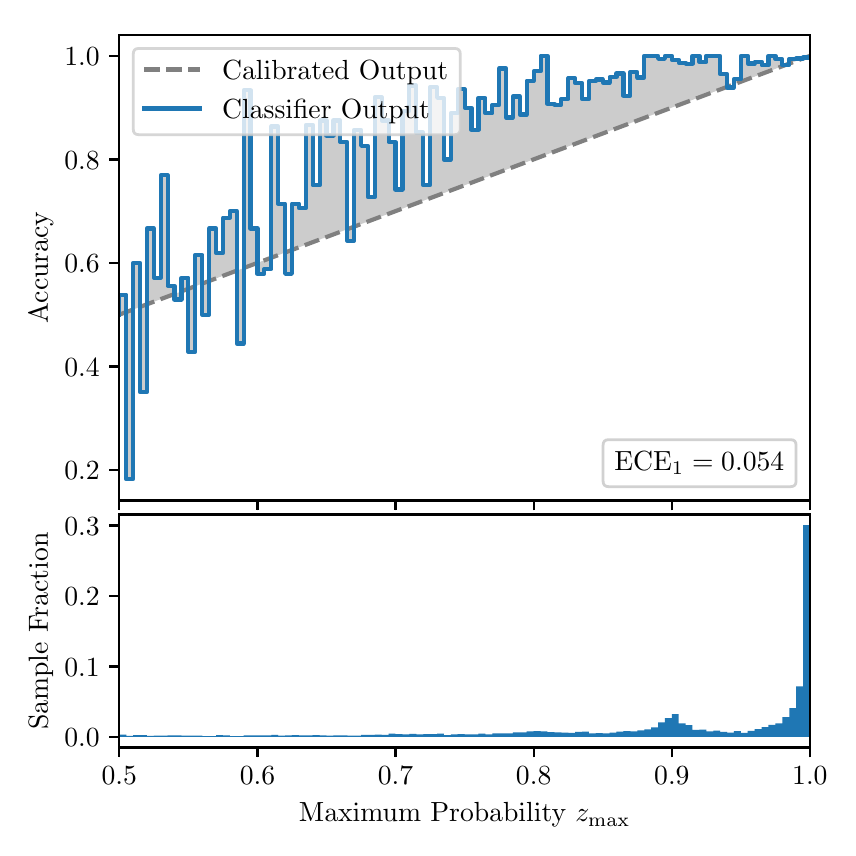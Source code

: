 \begingroup%
\makeatletter%
\begin{pgfpicture}%
\pgfpathrectangle{\pgfpointorigin}{\pgfqpoint{4.0in}{4.0in}}%
\pgfusepath{use as bounding box, clip}%
\begin{pgfscope}%
\pgfsetbuttcap%
\pgfsetmiterjoin%
\definecolor{currentfill}{rgb}{1.0,1.0,1.0}%
\pgfsetfillcolor{currentfill}%
\pgfsetlinewidth{0.0pt}%
\definecolor{currentstroke}{rgb}{1.0,1.0,1.0}%
\pgfsetstrokecolor{currentstroke}%
\pgfsetdash{}{0pt}%
\pgfpathmoveto{\pgfqpoint{0.0in}{0.0in}}%
\pgfpathlineto{\pgfqpoint{4.0in}{0.0in}}%
\pgfpathlineto{\pgfqpoint{4.0in}{4.0in}}%
\pgfpathlineto{\pgfqpoint{0.0in}{4.0in}}%
\pgfpathclose%
\pgfusepath{fill}%
\end{pgfscope}%
\begin{pgfscope}%
\pgfsetbuttcap%
\pgfsetmiterjoin%
\definecolor{currentfill}{rgb}{1.0,1.0,1.0}%
\pgfsetfillcolor{currentfill}%
\pgfsetlinewidth{0.0pt}%
\definecolor{currentstroke}{rgb}{0.0,0.0,0.0}%
\pgfsetstrokecolor{currentstroke}%
\pgfsetstrokeopacity{0.0}%
\pgfsetdash{}{0pt}%
\pgfpathmoveto{\pgfqpoint{0.458in}{1.636in}}%
\pgfpathlineto{\pgfqpoint{3.911in}{1.636in}}%
\pgfpathlineto{\pgfqpoint{3.911in}{3.965in}}%
\pgfpathlineto{\pgfqpoint{0.458in}{3.965in}}%
\pgfpathclose%
\pgfusepath{fill}%
\end{pgfscope}%
\begin{pgfscope}%
\pgfpathrectangle{\pgfqpoint{0.458in}{1.636in}}{\pgfqpoint{3.453in}{2.329in}}%
\pgfusepath{clip}%
\pgfsetbuttcap%
\pgfsetroundjoin%
\definecolor{currentfill}{rgb}{0.0,0.0,0.0}%
\pgfsetfillcolor{currentfill}%
\pgfsetfillopacity{0.2}%
\pgfsetlinewidth{0.0pt}%
\definecolor{currentstroke}{rgb}{0.0,0.0,0.0}%
\pgfsetstrokecolor{currentstroke}%
\pgfsetdash{}{0pt}%
\pgfpathmoveto{\pgfqpoint{0.462in}{2.665in}}%
\pgfpathlineto{\pgfqpoint{0.462in}{2.566in}}%
\pgfpathlineto{\pgfqpoint{0.465in}{2.568in}}%
\pgfpathlineto{\pgfqpoint{0.469in}{2.569in}}%
\pgfpathlineto{\pgfqpoint{0.472in}{2.57in}}%
\pgfpathlineto{\pgfqpoint{0.475in}{2.572in}}%
\pgfpathlineto{\pgfqpoint{0.479in}{2.573in}}%
\pgfpathlineto{\pgfqpoint{0.482in}{2.574in}}%
\pgfpathlineto{\pgfqpoint{0.486in}{2.575in}}%
\pgfpathlineto{\pgfqpoint{0.489in}{2.577in}}%
\pgfpathlineto{\pgfqpoint{0.493in}{2.578in}}%
\pgfpathlineto{\pgfqpoint{0.496in}{2.579in}}%
\pgfpathlineto{\pgfqpoint{0.5in}{2.581in}}%
\pgfpathlineto{\pgfqpoint{0.503in}{2.582in}}%
\pgfpathlineto{\pgfqpoint{0.507in}{2.583in}}%
\pgfpathlineto{\pgfqpoint{0.51in}{2.584in}}%
\pgfpathlineto{\pgfqpoint{0.513in}{2.586in}}%
\pgfpathlineto{\pgfqpoint{0.517in}{2.587in}}%
\pgfpathlineto{\pgfqpoint{0.52in}{2.588in}}%
\pgfpathlineto{\pgfqpoint{0.524in}{2.59in}}%
\pgfpathlineto{\pgfqpoint{0.527in}{2.591in}}%
\pgfpathlineto{\pgfqpoint{0.531in}{2.592in}}%
\pgfpathlineto{\pgfqpoint{0.534in}{2.594in}}%
\pgfpathlineto{\pgfqpoint{0.538in}{2.595in}}%
\pgfpathlineto{\pgfqpoint{0.541in}{2.596in}}%
\pgfpathlineto{\pgfqpoint{0.545in}{2.597in}}%
\pgfpathlineto{\pgfqpoint{0.548in}{2.599in}}%
\pgfpathlineto{\pgfqpoint{0.551in}{2.6in}}%
\pgfpathlineto{\pgfqpoint{0.555in}{2.601in}}%
\pgfpathlineto{\pgfqpoint{0.558in}{2.603in}}%
\pgfpathlineto{\pgfqpoint{0.562in}{2.604in}}%
\pgfpathlineto{\pgfqpoint{0.565in}{2.605in}}%
\pgfpathlineto{\pgfqpoint{0.569in}{2.606in}}%
\pgfpathlineto{\pgfqpoint{0.572in}{2.608in}}%
\pgfpathlineto{\pgfqpoint{0.576in}{2.609in}}%
\pgfpathlineto{\pgfqpoint{0.579in}{2.61in}}%
\pgfpathlineto{\pgfqpoint{0.583in}{2.612in}}%
\pgfpathlineto{\pgfqpoint{0.586in}{2.613in}}%
\pgfpathlineto{\pgfqpoint{0.59in}{2.614in}}%
\pgfpathlineto{\pgfqpoint{0.593in}{2.616in}}%
\pgfpathlineto{\pgfqpoint{0.596in}{2.617in}}%
\pgfpathlineto{\pgfqpoint{0.6in}{2.618in}}%
\pgfpathlineto{\pgfqpoint{0.603in}{2.619in}}%
\pgfpathlineto{\pgfqpoint{0.607in}{2.621in}}%
\pgfpathlineto{\pgfqpoint{0.61in}{2.622in}}%
\pgfpathlineto{\pgfqpoint{0.614in}{2.623in}}%
\pgfpathlineto{\pgfqpoint{0.617in}{2.625in}}%
\pgfpathlineto{\pgfqpoint{0.621in}{2.626in}}%
\pgfpathlineto{\pgfqpoint{0.624in}{2.627in}}%
\pgfpathlineto{\pgfqpoint{0.628in}{2.629in}}%
\pgfpathlineto{\pgfqpoint{0.631in}{2.63in}}%
\pgfpathlineto{\pgfqpoint{0.634in}{2.631in}}%
\pgfpathlineto{\pgfqpoint{0.638in}{2.632in}}%
\pgfpathlineto{\pgfqpoint{0.641in}{2.634in}}%
\pgfpathlineto{\pgfqpoint{0.645in}{2.635in}}%
\pgfpathlineto{\pgfqpoint{0.648in}{2.636in}}%
\pgfpathlineto{\pgfqpoint{0.652in}{2.638in}}%
\pgfpathlineto{\pgfqpoint{0.655in}{2.639in}}%
\pgfpathlineto{\pgfqpoint{0.659in}{2.64in}}%
\pgfpathlineto{\pgfqpoint{0.662in}{2.641in}}%
\pgfpathlineto{\pgfqpoint{0.666in}{2.643in}}%
\pgfpathlineto{\pgfqpoint{0.669in}{2.644in}}%
\pgfpathlineto{\pgfqpoint{0.672in}{2.645in}}%
\pgfpathlineto{\pgfqpoint{0.676in}{2.647in}}%
\pgfpathlineto{\pgfqpoint{0.679in}{2.648in}}%
\pgfpathlineto{\pgfqpoint{0.683in}{2.649in}}%
\pgfpathlineto{\pgfqpoint{0.686in}{2.651in}}%
\pgfpathlineto{\pgfqpoint{0.69in}{2.652in}}%
\pgfpathlineto{\pgfqpoint{0.693in}{2.653in}}%
\pgfpathlineto{\pgfqpoint{0.697in}{2.654in}}%
\pgfpathlineto{\pgfqpoint{0.7in}{2.656in}}%
\pgfpathlineto{\pgfqpoint{0.704in}{2.657in}}%
\pgfpathlineto{\pgfqpoint{0.707in}{2.658in}}%
\pgfpathlineto{\pgfqpoint{0.71in}{2.66in}}%
\pgfpathlineto{\pgfqpoint{0.714in}{2.661in}}%
\pgfpathlineto{\pgfqpoint{0.717in}{2.662in}}%
\pgfpathlineto{\pgfqpoint{0.721in}{2.663in}}%
\pgfpathlineto{\pgfqpoint{0.724in}{2.665in}}%
\pgfpathlineto{\pgfqpoint{0.728in}{2.666in}}%
\pgfpathlineto{\pgfqpoint{0.731in}{2.667in}}%
\pgfpathlineto{\pgfqpoint{0.735in}{2.669in}}%
\pgfpathlineto{\pgfqpoint{0.738in}{2.67in}}%
\pgfpathlineto{\pgfqpoint{0.742in}{2.671in}}%
\pgfpathlineto{\pgfqpoint{0.745in}{2.673in}}%
\pgfpathlineto{\pgfqpoint{0.749in}{2.674in}}%
\pgfpathlineto{\pgfqpoint{0.752in}{2.675in}}%
\pgfpathlineto{\pgfqpoint{0.755in}{2.676in}}%
\pgfpathlineto{\pgfqpoint{0.759in}{2.678in}}%
\pgfpathlineto{\pgfqpoint{0.762in}{2.679in}}%
\pgfpathlineto{\pgfqpoint{0.766in}{2.68in}}%
\pgfpathlineto{\pgfqpoint{0.769in}{2.682in}}%
\pgfpathlineto{\pgfqpoint{0.773in}{2.683in}}%
\pgfpathlineto{\pgfqpoint{0.776in}{2.684in}}%
\pgfpathlineto{\pgfqpoint{0.78in}{2.686in}}%
\pgfpathlineto{\pgfqpoint{0.783in}{2.687in}}%
\pgfpathlineto{\pgfqpoint{0.787in}{2.688in}}%
\pgfpathlineto{\pgfqpoint{0.79in}{2.689in}}%
\pgfpathlineto{\pgfqpoint{0.793in}{2.691in}}%
\pgfpathlineto{\pgfqpoint{0.797in}{2.692in}}%
\pgfpathlineto{\pgfqpoint{0.8in}{2.693in}}%
\pgfpathlineto{\pgfqpoint{0.804in}{2.695in}}%
\pgfpathlineto{\pgfqpoint{0.807in}{2.696in}}%
\pgfpathlineto{\pgfqpoint{0.811in}{2.697in}}%
\pgfpathlineto{\pgfqpoint{0.814in}{2.698in}}%
\pgfpathlineto{\pgfqpoint{0.818in}{2.7in}}%
\pgfpathlineto{\pgfqpoint{0.821in}{2.701in}}%
\pgfpathlineto{\pgfqpoint{0.825in}{2.702in}}%
\pgfpathlineto{\pgfqpoint{0.828in}{2.704in}}%
\pgfpathlineto{\pgfqpoint{0.831in}{2.705in}}%
\pgfpathlineto{\pgfqpoint{0.835in}{2.706in}}%
\pgfpathlineto{\pgfqpoint{0.838in}{2.708in}}%
\pgfpathlineto{\pgfqpoint{0.842in}{2.709in}}%
\pgfpathlineto{\pgfqpoint{0.845in}{2.71in}}%
\pgfpathlineto{\pgfqpoint{0.849in}{2.711in}}%
\pgfpathlineto{\pgfqpoint{0.852in}{2.713in}}%
\pgfpathlineto{\pgfqpoint{0.856in}{2.714in}}%
\pgfpathlineto{\pgfqpoint{0.859in}{2.715in}}%
\pgfpathlineto{\pgfqpoint{0.863in}{2.717in}}%
\pgfpathlineto{\pgfqpoint{0.866in}{2.718in}}%
\pgfpathlineto{\pgfqpoint{0.869in}{2.719in}}%
\pgfpathlineto{\pgfqpoint{0.873in}{2.72in}}%
\pgfpathlineto{\pgfqpoint{0.876in}{2.722in}}%
\pgfpathlineto{\pgfqpoint{0.88in}{2.723in}}%
\pgfpathlineto{\pgfqpoint{0.883in}{2.724in}}%
\pgfpathlineto{\pgfqpoint{0.887in}{2.726in}}%
\pgfpathlineto{\pgfqpoint{0.89in}{2.727in}}%
\pgfpathlineto{\pgfqpoint{0.894in}{2.728in}}%
\pgfpathlineto{\pgfqpoint{0.897in}{2.73in}}%
\pgfpathlineto{\pgfqpoint{0.901in}{2.731in}}%
\pgfpathlineto{\pgfqpoint{0.904in}{2.732in}}%
\pgfpathlineto{\pgfqpoint{0.908in}{2.733in}}%
\pgfpathlineto{\pgfqpoint{0.911in}{2.735in}}%
\pgfpathlineto{\pgfqpoint{0.914in}{2.736in}}%
\pgfpathlineto{\pgfqpoint{0.918in}{2.737in}}%
\pgfpathlineto{\pgfqpoint{0.921in}{2.739in}}%
\pgfpathlineto{\pgfqpoint{0.925in}{2.74in}}%
\pgfpathlineto{\pgfqpoint{0.928in}{2.741in}}%
\pgfpathlineto{\pgfqpoint{0.932in}{2.743in}}%
\pgfpathlineto{\pgfqpoint{0.935in}{2.744in}}%
\pgfpathlineto{\pgfqpoint{0.939in}{2.745in}}%
\pgfpathlineto{\pgfqpoint{0.942in}{2.746in}}%
\pgfpathlineto{\pgfqpoint{0.946in}{2.748in}}%
\pgfpathlineto{\pgfqpoint{0.949in}{2.749in}}%
\pgfpathlineto{\pgfqpoint{0.952in}{2.75in}}%
\pgfpathlineto{\pgfqpoint{0.956in}{2.752in}}%
\pgfpathlineto{\pgfqpoint{0.959in}{2.753in}}%
\pgfpathlineto{\pgfqpoint{0.963in}{2.754in}}%
\pgfpathlineto{\pgfqpoint{0.966in}{2.755in}}%
\pgfpathlineto{\pgfqpoint{0.97in}{2.757in}}%
\pgfpathlineto{\pgfqpoint{0.973in}{2.758in}}%
\pgfpathlineto{\pgfqpoint{0.977in}{2.759in}}%
\pgfpathlineto{\pgfqpoint{0.98in}{2.761in}}%
\pgfpathlineto{\pgfqpoint{0.984in}{2.762in}}%
\pgfpathlineto{\pgfqpoint{0.987in}{2.763in}}%
\pgfpathlineto{\pgfqpoint{0.99in}{2.765in}}%
\pgfpathlineto{\pgfqpoint{0.994in}{2.766in}}%
\pgfpathlineto{\pgfqpoint{0.997in}{2.767in}}%
\pgfpathlineto{\pgfqpoint{1.001in}{2.768in}}%
\pgfpathlineto{\pgfqpoint{1.004in}{2.77in}}%
\pgfpathlineto{\pgfqpoint{1.008in}{2.771in}}%
\pgfpathlineto{\pgfqpoint{1.011in}{2.772in}}%
\pgfpathlineto{\pgfqpoint{1.015in}{2.774in}}%
\pgfpathlineto{\pgfqpoint{1.018in}{2.775in}}%
\pgfpathlineto{\pgfqpoint{1.022in}{2.776in}}%
\pgfpathlineto{\pgfqpoint{1.025in}{2.777in}}%
\pgfpathlineto{\pgfqpoint{1.028in}{2.779in}}%
\pgfpathlineto{\pgfqpoint{1.032in}{2.78in}}%
\pgfpathlineto{\pgfqpoint{1.035in}{2.781in}}%
\pgfpathlineto{\pgfqpoint{1.039in}{2.783in}}%
\pgfpathlineto{\pgfqpoint{1.042in}{2.784in}}%
\pgfpathlineto{\pgfqpoint{1.046in}{2.785in}}%
\pgfpathlineto{\pgfqpoint{1.049in}{2.787in}}%
\pgfpathlineto{\pgfqpoint{1.053in}{2.788in}}%
\pgfpathlineto{\pgfqpoint{1.056in}{2.789in}}%
\pgfpathlineto{\pgfqpoint{1.06in}{2.79in}}%
\pgfpathlineto{\pgfqpoint{1.063in}{2.792in}}%
\pgfpathlineto{\pgfqpoint{1.067in}{2.793in}}%
\pgfpathlineto{\pgfqpoint{1.07in}{2.794in}}%
\pgfpathlineto{\pgfqpoint{1.073in}{2.796in}}%
\pgfpathlineto{\pgfqpoint{1.077in}{2.797in}}%
\pgfpathlineto{\pgfqpoint{1.08in}{2.798in}}%
\pgfpathlineto{\pgfqpoint{1.084in}{2.8in}}%
\pgfpathlineto{\pgfqpoint{1.087in}{2.801in}}%
\pgfpathlineto{\pgfqpoint{1.091in}{2.802in}}%
\pgfpathlineto{\pgfqpoint{1.094in}{2.803in}}%
\pgfpathlineto{\pgfqpoint{1.098in}{2.805in}}%
\pgfpathlineto{\pgfqpoint{1.101in}{2.806in}}%
\pgfpathlineto{\pgfqpoint{1.105in}{2.807in}}%
\pgfpathlineto{\pgfqpoint{1.108in}{2.809in}}%
\pgfpathlineto{\pgfqpoint{1.111in}{2.81in}}%
\pgfpathlineto{\pgfqpoint{1.115in}{2.811in}}%
\pgfpathlineto{\pgfqpoint{1.118in}{2.812in}}%
\pgfpathlineto{\pgfqpoint{1.122in}{2.814in}}%
\pgfpathlineto{\pgfqpoint{1.125in}{2.815in}}%
\pgfpathlineto{\pgfqpoint{1.129in}{2.816in}}%
\pgfpathlineto{\pgfqpoint{1.132in}{2.818in}}%
\pgfpathlineto{\pgfqpoint{1.136in}{2.819in}}%
\pgfpathlineto{\pgfqpoint{1.139in}{2.82in}}%
\pgfpathlineto{\pgfqpoint{1.143in}{2.822in}}%
\pgfpathlineto{\pgfqpoint{1.146in}{2.823in}}%
\pgfpathlineto{\pgfqpoint{1.149in}{2.824in}}%
\pgfpathlineto{\pgfqpoint{1.153in}{2.825in}}%
\pgfpathlineto{\pgfqpoint{1.156in}{2.827in}}%
\pgfpathlineto{\pgfqpoint{1.16in}{2.828in}}%
\pgfpathlineto{\pgfqpoint{1.163in}{2.829in}}%
\pgfpathlineto{\pgfqpoint{1.167in}{2.831in}}%
\pgfpathlineto{\pgfqpoint{1.17in}{2.832in}}%
\pgfpathlineto{\pgfqpoint{1.174in}{2.833in}}%
\pgfpathlineto{\pgfqpoint{1.177in}{2.834in}}%
\pgfpathlineto{\pgfqpoint{1.181in}{2.836in}}%
\pgfpathlineto{\pgfqpoint{1.184in}{2.837in}}%
\pgfpathlineto{\pgfqpoint{1.187in}{2.838in}}%
\pgfpathlineto{\pgfqpoint{1.191in}{2.84in}}%
\pgfpathlineto{\pgfqpoint{1.194in}{2.841in}}%
\pgfpathlineto{\pgfqpoint{1.198in}{2.842in}}%
\pgfpathlineto{\pgfqpoint{1.201in}{2.844in}}%
\pgfpathlineto{\pgfqpoint{1.205in}{2.845in}}%
\pgfpathlineto{\pgfqpoint{1.208in}{2.846in}}%
\pgfpathlineto{\pgfqpoint{1.212in}{2.847in}}%
\pgfpathlineto{\pgfqpoint{1.215in}{2.849in}}%
\pgfpathlineto{\pgfqpoint{1.219in}{2.85in}}%
\pgfpathlineto{\pgfqpoint{1.222in}{2.851in}}%
\pgfpathlineto{\pgfqpoint{1.226in}{2.853in}}%
\pgfpathlineto{\pgfqpoint{1.229in}{2.854in}}%
\pgfpathlineto{\pgfqpoint{1.232in}{2.855in}}%
\pgfpathlineto{\pgfqpoint{1.236in}{2.856in}}%
\pgfpathlineto{\pgfqpoint{1.239in}{2.858in}}%
\pgfpathlineto{\pgfqpoint{1.243in}{2.859in}}%
\pgfpathlineto{\pgfqpoint{1.246in}{2.86in}}%
\pgfpathlineto{\pgfqpoint{1.25in}{2.862in}}%
\pgfpathlineto{\pgfqpoint{1.253in}{2.863in}}%
\pgfpathlineto{\pgfqpoint{1.257in}{2.864in}}%
\pgfpathlineto{\pgfqpoint{1.26in}{2.866in}}%
\pgfpathlineto{\pgfqpoint{1.264in}{2.867in}}%
\pgfpathlineto{\pgfqpoint{1.267in}{2.868in}}%
\pgfpathlineto{\pgfqpoint{1.27in}{2.869in}}%
\pgfpathlineto{\pgfqpoint{1.274in}{2.871in}}%
\pgfpathlineto{\pgfqpoint{1.277in}{2.872in}}%
\pgfpathlineto{\pgfqpoint{1.281in}{2.873in}}%
\pgfpathlineto{\pgfqpoint{1.284in}{2.875in}}%
\pgfpathlineto{\pgfqpoint{1.288in}{2.876in}}%
\pgfpathlineto{\pgfqpoint{1.291in}{2.877in}}%
\pgfpathlineto{\pgfqpoint{1.295in}{2.879in}}%
\pgfpathlineto{\pgfqpoint{1.298in}{2.88in}}%
\pgfpathlineto{\pgfqpoint{1.302in}{2.881in}}%
\pgfpathlineto{\pgfqpoint{1.305in}{2.882in}}%
\pgfpathlineto{\pgfqpoint{1.308in}{2.884in}}%
\pgfpathlineto{\pgfqpoint{1.312in}{2.885in}}%
\pgfpathlineto{\pgfqpoint{1.315in}{2.886in}}%
\pgfpathlineto{\pgfqpoint{1.319in}{2.888in}}%
\pgfpathlineto{\pgfqpoint{1.322in}{2.889in}}%
\pgfpathlineto{\pgfqpoint{1.326in}{2.89in}}%
\pgfpathlineto{\pgfqpoint{1.329in}{2.891in}}%
\pgfpathlineto{\pgfqpoint{1.333in}{2.893in}}%
\pgfpathlineto{\pgfqpoint{1.336in}{2.894in}}%
\pgfpathlineto{\pgfqpoint{1.34in}{2.895in}}%
\pgfpathlineto{\pgfqpoint{1.343in}{2.897in}}%
\pgfpathlineto{\pgfqpoint{1.346in}{2.898in}}%
\pgfpathlineto{\pgfqpoint{1.35in}{2.899in}}%
\pgfpathlineto{\pgfqpoint{1.353in}{2.901in}}%
\pgfpathlineto{\pgfqpoint{1.357in}{2.902in}}%
\pgfpathlineto{\pgfqpoint{1.36in}{2.903in}}%
\pgfpathlineto{\pgfqpoint{1.364in}{2.904in}}%
\pgfpathlineto{\pgfqpoint{1.367in}{2.906in}}%
\pgfpathlineto{\pgfqpoint{1.371in}{2.907in}}%
\pgfpathlineto{\pgfqpoint{1.374in}{2.908in}}%
\pgfpathlineto{\pgfqpoint{1.378in}{2.91in}}%
\pgfpathlineto{\pgfqpoint{1.381in}{2.911in}}%
\pgfpathlineto{\pgfqpoint{1.385in}{2.912in}}%
\pgfpathlineto{\pgfqpoint{1.388in}{2.913in}}%
\pgfpathlineto{\pgfqpoint{1.391in}{2.915in}}%
\pgfpathlineto{\pgfqpoint{1.395in}{2.916in}}%
\pgfpathlineto{\pgfqpoint{1.398in}{2.917in}}%
\pgfpathlineto{\pgfqpoint{1.402in}{2.919in}}%
\pgfpathlineto{\pgfqpoint{1.405in}{2.92in}}%
\pgfpathlineto{\pgfqpoint{1.409in}{2.921in}}%
\pgfpathlineto{\pgfqpoint{1.412in}{2.923in}}%
\pgfpathlineto{\pgfqpoint{1.416in}{2.924in}}%
\pgfpathlineto{\pgfqpoint{1.419in}{2.925in}}%
\pgfpathlineto{\pgfqpoint{1.423in}{2.926in}}%
\pgfpathlineto{\pgfqpoint{1.426in}{2.928in}}%
\pgfpathlineto{\pgfqpoint{1.429in}{2.929in}}%
\pgfpathlineto{\pgfqpoint{1.433in}{2.93in}}%
\pgfpathlineto{\pgfqpoint{1.436in}{2.932in}}%
\pgfpathlineto{\pgfqpoint{1.44in}{2.933in}}%
\pgfpathlineto{\pgfqpoint{1.443in}{2.934in}}%
\pgfpathlineto{\pgfqpoint{1.447in}{2.936in}}%
\pgfpathlineto{\pgfqpoint{1.45in}{2.937in}}%
\pgfpathlineto{\pgfqpoint{1.454in}{2.938in}}%
\pgfpathlineto{\pgfqpoint{1.457in}{2.939in}}%
\pgfpathlineto{\pgfqpoint{1.461in}{2.941in}}%
\pgfpathlineto{\pgfqpoint{1.464in}{2.942in}}%
\pgfpathlineto{\pgfqpoint{1.467in}{2.943in}}%
\pgfpathlineto{\pgfqpoint{1.471in}{2.945in}}%
\pgfpathlineto{\pgfqpoint{1.474in}{2.946in}}%
\pgfpathlineto{\pgfqpoint{1.478in}{2.947in}}%
\pgfpathlineto{\pgfqpoint{1.481in}{2.948in}}%
\pgfpathlineto{\pgfqpoint{1.485in}{2.95in}}%
\pgfpathlineto{\pgfqpoint{1.488in}{2.951in}}%
\pgfpathlineto{\pgfqpoint{1.492in}{2.952in}}%
\pgfpathlineto{\pgfqpoint{1.495in}{2.954in}}%
\pgfpathlineto{\pgfqpoint{1.499in}{2.955in}}%
\pgfpathlineto{\pgfqpoint{1.502in}{2.956in}}%
\pgfpathlineto{\pgfqpoint{1.506in}{2.958in}}%
\pgfpathlineto{\pgfqpoint{1.509in}{2.959in}}%
\pgfpathlineto{\pgfqpoint{1.512in}{2.96in}}%
\pgfpathlineto{\pgfqpoint{1.516in}{2.961in}}%
\pgfpathlineto{\pgfqpoint{1.519in}{2.963in}}%
\pgfpathlineto{\pgfqpoint{1.523in}{2.964in}}%
\pgfpathlineto{\pgfqpoint{1.526in}{2.965in}}%
\pgfpathlineto{\pgfqpoint{1.53in}{2.967in}}%
\pgfpathlineto{\pgfqpoint{1.533in}{2.968in}}%
\pgfpathlineto{\pgfqpoint{1.537in}{2.969in}}%
\pgfpathlineto{\pgfqpoint{1.54in}{2.97in}}%
\pgfpathlineto{\pgfqpoint{1.544in}{2.972in}}%
\pgfpathlineto{\pgfqpoint{1.547in}{2.973in}}%
\pgfpathlineto{\pgfqpoint{1.55in}{2.974in}}%
\pgfpathlineto{\pgfqpoint{1.554in}{2.976in}}%
\pgfpathlineto{\pgfqpoint{1.557in}{2.977in}}%
\pgfpathlineto{\pgfqpoint{1.561in}{2.978in}}%
\pgfpathlineto{\pgfqpoint{1.564in}{2.98in}}%
\pgfpathlineto{\pgfqpoint{1.568in}{2.981in}}%
\pgfpathlineto{\pgfqpoint{1.571in}{2.982in}}%
\pgfpathlineto{\pgfqpoint{1.575in}{2.983in}}%
\pgfpathlineto{\pgfqpoint{1.578in}{2.985in}}%
\pgfpathlineto{\pgfqpoint{1.582in}{2.986in}}%
\pgfpathlineto{\pgfqpoint{1.585in}{2.987in}}%
\pgfpathlineto{\pgfqpoint{1.588in}{2.989in}}%
\pgfpathlineto{\pgfqpoint{1.592in}{2.99in}}%
\pgfpathlineto{\pgfqpoint{1.595in}{2.991in}}%
\pgfpathlineto{\pgfqpoint{1.599in}{2.993in}}%
\pgfpathlineto{\pgfqpoint{1.602in}{2.994in}}%
\pgfpathlineto{\pgfqpoint{1.606in}{2.995in}}%
\pgfpathlineto{\pgfqpoint{1.609in}{2.996in}}%
\pgfpathlineto{\pgfqpoint{1.613in}{2.998in}}%
\pgfpathlineto{\pgfqpoint{1.616in}{2.999in}}%
\pgfpathlineto{\pgfqpoint{1.62in}{3.0in}}%
\pgfpathlineto{\pgfqpoint{1.623in}{3.002in}}%
\pgfpathlineto{\pgfqpoint{1.626in}{3.003in}}%
\pgfpathlineto{\pgfqpoint{1.63in}{3.004in}}%
\pgfpathlineto{\pgfqpoint{1.633in}{3.005in}}%
\pgfpathlineto{\pgfqpoint{1.637in}{3.007in}}%
\pgfpathlineto{\pgfqpoint{1.64in}{3.008in}}%
\pgfpathlineto{\pgfqpoint{1.644in}{3.009in}}%
\pgfpathlineto{\pgfqpoint{1.647in}{3.011in}}%
\pgfpathlineto{\pgfqpoint{1.651in}{3.012in}}%
\pgfpathlineto{\pgfqpoint{1.654in}{3.013in}}%
\pgfpathlineto{\pgfqpoint{1.658in}{3.015in}}%
\pgfpathlineto{\pgfqpoint{1.661in}{3.016in}}%
\pgfpathlineto{\pgfqpoint{1.665in}{3.017in}}%
\pgfpathlineto{\pgfqpoint{1.668in}{3.018in}}%
\pgfpathlineto{\pgfqpoint{1.671in}{3.02in}}%
\pgfpathlineto{\pgfqpoint{1.675in}{3.021in}}%
\pgfpathlineto{\pgfqpoint{1.678in}{3.022in}}%
\pgfpathlineto{\pgfqpoint{1.682in}{3.024in}}%
\pgfpathlineto{\pgfqpoint{1.685in}{3.025in}}%
\pgfpathlineto{\pgfqpoint{1.689in}{3.026in}}%
\pgfpathlineto{\pgfqpoint{1.692in}{3.027in}}%
\pgfpathlineto{\pgfqpoint{1.696in}{3.029in}}%
\pgfpathlineto{\pgfqpoint{1.699in}{3.03in}}%
\pgfpathlineto{\pgfqpoint{1.703in}{3.031in}}%
\pgfpathlineto{\pgfqpoint{1.706in}{3.033in}}%
\pgfpathlineto{\pgfqpoint{1.709in}{3.034in}}%
\pgfpathlineto{\pgfqpoint{1.713in}{3.035in}}%
\pgfpathlineto{\pgfqpoint{1.716in}{3.037in}}%
\pgfpathlineto{\pgfqpoint{1.72in}{3.038in}}%
\pgfpathlineto{\pgfqpoint{1.723in}{3.039in}}%
\pgfpathlineto{\pgfqpoint{1.727in}{3.04in}}%
\pgfpathlineto{\pgfqpoint{1.73in}{3.042in}}%
\pgfpathlineto{\pgfqpoint{1.734in}{3.043in}}%
\pgfpathlineto{\pgfqpoint{1.737in}{3.044in}}%
\pgfpathlineto{\pgfqpoint{1.741in}{3.046in}}%
\pgfpathlineto{\pgfqpoint{1.744in}{3.047in}}%
\pgfpathlineto{\pgfqpoint{1.747in}{3.048in}}%
\pgfpathlineto{\pgfqpoint{1.751in}{3.05in}}%
\pgfpathlineto{\pgfqpoint{1.754in}{3.051in}}%
\pgfpathlineto{\pgfqpoint{1.758in}{3.052in}}%
\pgfpathlineto{\pgfqpoint{1.761in}{3.053in}}%
\pgfpathlineto{\pgfqpoint{1.765in}{3.055in}}%
\pgfpathlineto{\pgfqpoint{1.768in}{3.056in}}%
\pgfpathlineto{\pgfqpoint{1.772in}{3.057in}}%
\pgfpathlineto{\pgfqpoint{1.775in}{3.059in}}%
\pgfpathlineto{\pgfqpoint{1.779in}{3.06in}}%
\pgfpathlineto{\pgfqpoint{1.782in}{3.061in}}%
\pgfpathlineto{\pgfqpoint{1.785in}{3.062in}}%
\pgfpathlineto{\pgfqpoint{1.789in}{3.064in}}%
\pgfpathlineto{\pgfqpoint{1.792in}{3.065in}}%
\pgfpathlineto{\pgfqpoint{1.796in}{3.066in}}%
\pgfpathlineto{\pgfqpoint{1.799in}{3.068in}}%
\pgfpathlineto{\pgfqpoint{1.803in}{3.069in}}%
\pgfpathlineto{\pgfqpoint{1.806in}{3.07in}}%
\pgfpathlineto{\pgfqpoint{1.81in}{3.072in}}%
\pgfpathlineto{\pgfqpoint{1.813in}{3.073in}}%
\pgfpathlineto{\pgfqpoint{1.817in}{3.074in}}%
\pgfpathlineto{\pgfqpoint{1.82in}{3.075in}}%
\pgfpathlineto{\pgfqpoint{1.824in}{3.077in}}%
\pgfpathlineto{\pgfqpoint{1.827in}{3.078in}}%
\pgfpathlineto{\pgfqpoint{1.83in}{3.079in}}%
\pgfpathlineto{\pgfqpoint{1.834in}{3.081in}}%
\pgfpathlineto{\pgfqpoint{1.837in}{3.082in}}%
\pgfpathlineto{\pgfqpoint{1.841in}{3.083in}}%
\pgfpathlineto{\pgfqpoint{1.844in}{3.084in}}%
\pgfpathlineto{\pgfqpoint{1.848in}{3.086in}}%
\pgfpathlineto{\pgfqpoint{1.851in}{3.087in}}%
\pgfpathlineto{\pgfqpoint{1.855in}{3.088in}}%
\pgfpathlineto{\pgfqpoint{1.858in}{3.09in}}%
\pgfpathlineto{\pgfqpoint{1.862in}{3.091in}}%
\pgfpathlineto{\pgfqpoint{1.865in}{3.092in}}%
\pgfpathlineto{\pgfqpoint{1.868in}{3.094in}}%
\pgfpathlineto{\pgfqpoint{1.872in}{3.095in}}%
\pgfpathlineto{\pgfqpoint{1.875in}{3.096in}}%
\pgfpathlineto{\pgfqpoint{1.879in}{3.097in}}%
\pgfpathlineto{\pgfqpoint{1.882in}{3.099in}}%
\pgfpathlineto{\pgfqpoint{1.886in}{3.1in}}%
\pgfpathlineto{\pgfqpoint{1.889in}{3.101in}}%
\pgfpathlineto{\pgfqpoint{1.893in}{3.103in}}%
\pgfpathlineto{\pgfqpoint{1.896in}{3.104in}}%
\pgfpathlineto{\pgfqpoint{1.9in}{3.105in}}%
\pgfpathlineto{\pgfqpoint{1.903in}{3.107in}}%
\pgfpathlineto{\pgfqpoint{1.906in}{3.108in}}%
\pgfpathlineto{\pgfqpoint{1.91in}{3.109in}}%
\pgfpathlineto{\pgfqpoint{1.913in}{3.11in}}%
\pgfpathlineto{\pgfqpoint{1.917in}{3.112in}}%
\pgfpathlineto{\pgfqpoint{1.92in}{3.113in}}%
\pgfpathlineto{\pgfqpoint{1.924in}{3.114in}}%
\pgfpathlineto{\pgfqpoint{1.927in}{3.116in}}%
\pgfpathlineto{\pgfqpoint{1.931in}{3.117in}}%
\pgfpathlineto{\pgfqpoint{1.934in}{3.118in}}%
\pgfpathlineto{\pgfqpoint{1.938in}{3.119in}}%
\pgfpathlineto{\pgfqpoint{1.941in}{3.121in}}%
\pgfpathlineto{\pgfqpoint{1.944in}{3.122in}}%
\pgfpathlineto{\pgfqpoint{1.948in}{3.123in}}%
\pgfpathlineto{\pgfqpoint{1.951in}{3.125in}}%
\pgfpathlineto{\pgfqpoint{1.955in}{3.126in}}%
\pgfpathlineto{\pgfqpoint{1.958in}{3.127in}}%
\pgfpathlineto{\pgfqpoint{1.962in}{3.129in}}%
\pgfpathlineto{\pgfqpoint{1.965in}{3.13in}}%
\pgfpathlineto{\pgfqpoint{1.969in}{3.131in}}%
\pgfpathlineto{\pgfqpoint{1.972in}{3.132in}}%
\pgfpathlineto{\pgfqpoint{1.976in}{3.134in}}%
\pgfpathlineto{\pgfqpoint{1.979in}{3.135in}}%
\pgfpathlineto{\pgfqpoint{1.983in}{3.136in}}%
\pgfpathlineto{\pgfqpoint{1.986in}{3.138in}}%
\pgfpathlineto{\pgfqpoint{1.989in}{3.139in}}%
\pgfpathlineto{\pgfqpoint{1.993in}{3.14in}}%
\pgfpathlineto{\pgfqpoint{1.996in}{3.141in}}%
\pgfpathlineto{\pgfqpoint{2.0in}{3.143in}}%
\pgfpathlineto{\pgfqpoint{2.003in}{3.144in}}%
\pgfpathlineto{\pgfqpoint{2.007in}{3.145in}}%
\pgfpathlineto{\pgfqpoint{2.01in}{3.147in}}%
\pgfpathlineto{\pgfqpoint{2.014in}{3.148in}}%
\pgfpathlineto{\pgfqpoint{2.017in}{3.149in}}%
\pgfpathlineto{\pgfqpoint{2.021in}{3.151in}}%
\pgfpathlineto{\pgfqpoint{2.024in}{3.152in}}%
\pgfpathlineto{\pgfqpoint{2.027in}{3.153in}}%
\pgfpathlineto{\pgfqpoint{2.031in}{3.154in}}%
\pgfpathlineto{\pgfqpoint{2.034in}{3.156in}}%
\pgfpathlineto{\pgfqpoint{2.038in}{3.157in}}%
\pgfpathlineto{\pgfqpoint{2.041in}{3.158in}}%
\pgfpathlineto{\pgfqpoint{2.045in}{3.16in}}%
\pgfpathlineto{\pgfqpoint{2.048in}{3.161in}}%
\pgfpathlineto{\pgfqpoint{2.052in}{3.162in}}%
\pgfpathlineto{\pgfqpoint{2.055in}{3.164in}}%
\pgfpathlineto{\pgfqpoint{2.059in}{3.165in}}%
\pgfpathlineto{\pgfqpoint{2.062in}{3.166in}}%
\pgfpathlineto{\pgfqpoint{2.065in}{3.167in}}%
\pgfpathlineto{\pgfqpoint{2.069in}{3.169in}}%
\pgfpathlineto{\pgfqpoint{2.072in}{3.17in}}%
\pgfpathlineto{\pgfqpoint{2.076in}{3.171in}}%
\pgfpathlineto{\pgfqpoint{2.079in}{3.173in}}%
\pgfpathlineto{\pgfqpoint{2.083in}{3.174in}}%
\pgfpathlineto{\pgfqpoint{2.086in}{3.175in}}%
\pgfpathlineto{\pgfqpoint{2.09in}{3.176in}}%
\pgfpathlineto{\pgfqpoint{2.093in}{3.178in}}%
\pgfpathlineto{\pgfqpoint{2.097in}{3.179in}}%
\pgfpathlineto{\pgfqpoint{2.1in}{3.18in}}%
\pgfpathlineto{\pgfqpoint{2.103in}{3.182in}}%
\pgfpathlineto{\pgfqpoint{2.107in}{3.183in}}%
\pgfpathlineto{\pgfqpoint{2.11in}{3.184in}}%
\pgfpathlineto{\pgfqpoint{2.114in}{3.186in}}%
\pgfpathlineto{\pgfqpoint{2.117in}{3.187in}}%
\pgfpathlineto{\pgfqpoint{2.121in}{3.188in}}%
\pgfpathlineto{\pgfqpoint{2.124in}{3.189in}}%
\pgfpathlineto{\pgfqpoint{2.128in}{3.191in}}%
\pgfpathlineto{\pgfqpoint{2.131in}{3.192in}}%
\pgfpathlineto{\pgfqpoint{2.135in}{3.193in}}%
\pgfpathlineto{\pgfqpoint{2.138in}{3.195in}}%
\pgfpathlineto{\pgfqpoint{2.142in}{3.196in}}%
\pgfpathlineto{\pgfqpoint{2.145in}{3.197in}}%
\pgfpathlineto{\pgfqpoint{2.148in}{3.198in}}%
\pgfpathlineto{\pgfqpoint{2.152in}{3.2in}}%
\pgfpathlineto{\pgfqpoint{2.155in}{3.201in}}%
\pgfpathlineto{\pgfqpoint{2.159in}{3.202in}}%
\pgfpathlineto{\pgfqpoint{2.162in}{3.204in}}%
\pgfpathlineto{\pgfqpoint{2.166in}{3.205in}}%
\pgfpathlineto{\pgfqpoint{2.169in}{3.206in}}%
\pgfpathlineto{\pgfqpoint{2.173in}{3.208in}}%
\pgfpathlineto{\pgfqpoint{2.176in}{3.209in}}%
\pgfpathlineto{\pgfqpoint{2.18in}{3.21in}}%
\pgfpathlineto{\pgfqpoint{2.183in}{3.211in}}%
\pgfpathlineto{\pgfqpoint{2.186in}{3.213in}}%
\pgfpathlineto{\pgfqpoint{2.19in}{3.214in}}%
\pgfpathlineto{\pgfqpoint{2.193in}{3.215in}}%
\pgfpathlineto{\pgfqpoint{2.197in}{3.217in}}%
\pgfpathlineto{\pgfqpoint{2.2in}{3.218in}}%
\pgfpathlineto{\pgfqpoint{2.204in}{3.219in}}%
\pgfpathlineto{\pgfqpoint{2.207in}{3.22in}}%
\pgfpathlineto{\pgfqpoint{2.211in}{3.222in}}%
\pgfpathlineto{\pgfqpoint{2.214in}{3.223in}}%
\pgfpathlineto{\pgfqpoint{2.218in}{3.224in}}%
\pgfpathlineto{\pgfqpoint{2.221in}{3.226in}}%
\pgfpathlineto{\pgfqpoint{2.224in}{3.227in}}%
\pgfpathlineto{\pgfqpoint{2.228in}{3.228in}}%
\pgfpathlineto{\pgfqpoint{2.231in}{3.23in}}%
\pgfpathlineto{\pgfqpoint{2.235in}{3.231in}}%
\pgfpathlineto{\pgfqpoint{2.238in}{3.232in}}%
\pgfpathlineto{\pgfqpoint{2.242in}{3.233in}}%
\pgfpathlineto{\pgfqpoint{2.245in}{3.235in}}%
\pgfpathlineto{\pgfqpoint{2.249in}{3.236in}}%
\pgfpathlineto{\pgfqpoint{2.252in}{3.237in}}%
\pgfpathlineto{\pgfqpoint{2.256in}{3.239in}}%
\pgfpathlineto{\pgfqpoint{2.259in}{3.24in}}%
\pgfpathlineto{\pgfqpoint{2.262in}{3.241in}}%
\pgfpathlineto{\pgfqpoint{2.266in}{3.243in}}%
\pgfpathlineto{\pgfqpoint{2.269in}{3.244in}}%
\pgfpathlineto{\pgfqpoint{2.273in}{3.245in}}%
\pgfpathlineto{\pgfqpoint{2.276in}{3.246in}}%
\pgfpathlineto{\pgfqpoint{2.28in}{3.248in}}%
\pgfpathlineto{\pgfqpoint{2.283in}{3.249in}}%
\pgfpathlineto{\pgfqpoint{2.287in}{3.25in}}%
\pgfpathlineto{\pgfqpoint{2.29in}{3.252in}}%
\pgfpathlineto{\pgfqpoint{2.294in}{3.253in}}%
\pgfpathlineto{\pgfqpoint{2.297in}{3.254in}}%
\pgfpathlineto{\pgfqpoint{2.301in}{3.255in}}%
\pgfpathlineto{\pgfqpoint{2.304in}{3.257in}}%
\pgfpathlineto{\pgfqpoint{2.307in}{3.258in}}%
\pgfpathlineto{\pgfqpoint{2.311in}{3.259in}}%
\pgfpathlineto{\pgfqpoint{2.314in}{3.261in}}%
\pgfpathlineto{\pgfqpoint{2.318in}{3.262in}}%
\pgfpathlineto{\pgfqpoint{2.321in}{3.263in}}%
\pgfpathlineto{\pgfqpoint{2.325in}{3.265in}}%
\pgfpathlineto{\pgfqpoint{2.328in}{3.266in}}%
\pgfpathlineto{\pgfqpoint{2.332in}{3.267in}}%
\pgfpathlineto{\pgfqpoint{2.335in}{3.268in}}%
\pgfpathlineto{\pgfqpoint{2.339in}{3.27in}}%
\pgfpathlineto{\pgfqpoint{2.342in}{3.271in}}%
\pgfpathlineto{\pgfqpoint{2.345in}{3.272in}}%
\pgfpathlineto{\pgfqpoint{2.349in}{3.274in}}%
\pgfpathlineto{\pgfqpoint{2.352in}{3.275in}}%
\pgfpathlineto{\pgfqpoint{2.356in}{3.276in}}%
\pgfpathlineto{\pgfqpoint{2.359in}{3.277in}}%
\pgfpathlineto{\pgfqpoint{2.363in}{3.279in}}%
\pgfpathlineto{\pgfqpoint{2.366in}{3.28in}}%
\pgfpathlineto{\pgfqpoint{2.37in}{3.281in}}%
\pgfpathlineto{\pgfqpoint{2.373in}{3.283in}}%
\pgfpathlineto{\pgfqpoint{2.377in}{3.284in}}%
\pgfpathlineto{\pgfqpoint{2.38in}{3.285in}}%
\pgfpathlineto{\pgfqpoint{2.383in}{3.287in}}%
\pgfpathlineto{\pgfqpoint{2.387in}{3.288in}}%
\pgfpathlineto{\pgfqpoint{2.39in}{3.289in}}%
\pgfpathlineto{\pgfqpoint{2.394in}{3.29in}}%
\pgfpathlineto{\pgfqpoint{2.397in}{3.292in}}%
\pgfpathlineto{\pgfqpoint{2.401in}{3.293in}}%
\pgfpathlineto{\pgfqpoint{2.404in}{3.294in}}%
\pgfpathlineto{\pgfqpoint{2.408in}{3.296in}}%
\pgfpathlineto{\pgfqpoint{2.411in}{3.297in}}%
\pgfpathlineto{\pgfqpoint{2.415in}{3.298in}}%
\pgfpathlineto{\pgfqpoint{2.418in}{3.3in}}%
\pgfpathlineto{\pgfqpoint{2.421in}{3.301in}}%
\pgfpathlineto{\pgfqpoint{2.425in}{3.302in}}%
\pgfpathlineto{\pgfqpoint{2.428in}{3.303in}}%
\pgfpathlineto{\pgfqpoint{2.432in}{3.305in}}%
\pgfpathlineto{\pgfqpoint{2.435in}{3.306in}}%
\pgfpathlineto{\pgfqpoint{2.439in}{3.307in}}%
\pgfpathlineto{\pgfqpoint{2.442in}{3.309in}}%
\pgfpathlineto{\pgfqpoint{2.446in}{3.31in}}%
\pgfpathlineto{\pgfqpoint{2.449in}{3.311in}}%
\pgfpathlineto{\pgfqpoint{2.453in}{3.312in}}%
\pgfpathlineto{\pgfqpoint{2.456in}{3.314in}}%
\pgfpathlineto{\pgfqpoint{2.46in}{3.315in}}%
\pgfpathlineto{\pgfqpoint{2.463in}{3.316in}}%
\pgfpathlineto{\pgfqpoint{2.466in}{3.318in}}%
\pgfpathlineto{\pgfqpoint{2.47in}{3.319in}}%
\pgfpathlineto{\pgfqpoint{2.473in}{3.32in}}%
\pgfpathlineto{\pgfqpoint{2.477in}{3.322in}}%
\pgfpathlineto{\pgfqpoint{2.48in}{3.323in}}%
\pgfpathlineto{\pgfqpoint{2.484in}{3.324in}}%
\pgfpathlineto{\pgfqpoint{2.487in}{3.325in}}%
\pgfpathlineto{\pgfqpoint{2.491in}{3.327in}}%
\pgfpathlineto{\pgfqpoint{2.494in}{3.328in}}%
\pgfpathlineto{\pgfqpoint{2.498in}{3.329in}}%
\pgfpathlineto{\pgfqpoint{2.501in}{3.331in}}%
\pgfpathlineto{\pgfqpoint{2.504in}{3.332in}}%
\pgfpathlineto{\pgfqpoint{2.508in}{3.333in}}%
\pgfpathlineto{\pgfqpoint{2.511in}{3.334in}}%
\pgfpathlineto{\pgfqpoint{2.515in}{3.336in}}%
\pgfpathlineto{\pgfqpoint{2.518in}{3.337in}}%
\pgfpathlineto{\pgfqpoint{2.522in}{3.338in}}%
\pgfpathlineto{\pgfqpoint{2.525in}{3.34in}}%
\pgfpathlineto{\pgfqpoint{2.529in}{3.341in}}%
\pgfpathlineto{\pgfqpoint{2.532in}{3.342in}}%
\pgfpathlineto{\pgfqpoint{2.536in}{3.344in}}%
\pgfpathlineto{\pgfqpoint{2.539in}{3.345in}}%
\pgfpathlineto{\pgfqpoint{2.542in}{3.346in}}%
\pgfpathlineto{\pgfqpoint{2.546in}{3.347in}}%
\pgfpathlineto{\pgfqpoint{2.549in}{3.349in}}%
\pgfpathlineto{\pgfqpoint{2.553in}{3.35in}}%
\pgfpathlineto{\pgfqpoint{2.556in}{3.351in}}%
\pgfpathlineto{\pgfqpoint{2.56in}{3.353in}}%
\pgfpathlineto{\pgfqpoint{2.563in}{3.354in}}%
\pgfpathlineto{\pgfqpoint{2.567in}{3.355in}}%
\pgfpathlineto{\pgfqpoint{2.57in}{3.357in}}%
\pgfpathlineto{\pgfqpoint{2.574in}{3.358in}}%
\pgfpathlineto{\pgfqpoint{2.577in}{3.359in}}%
\pgfpathlineto{\pgfqpoint{2.58in}{3.36in}}%
\pgfpathlineto{\pgfqpoint{2.584in}{3.362in}}%
\pgfpathlineto{\pgfqpoint{2.587in}{3.363in}}%
\pgfpathlineto{\pgfqpoint{2.591in}{3.364in}}%
\pgfpathlineto{\pgfqpoint{2.594in}{3.366in}}%
\pgfpathlineto{\pgfqpoint{2.598in}{3.367in}}%
\pgfpathlineto{\pgfqpoint{2.601in}{3.368in}}%
\pgfpathlineto{\pgfqpoint{2.605in}{3.369in}}%
\pgfpathlineto{\pgfqpoint{2.608in}{3.371in}}%
\pgfpathlineto{\pgfqpoint{2.612in}{3.372in}}%
\pgfpathlineto{\pgfqpoint{2.615in}{3.373in}}%
\pgfpathlineto{\pgfqpoint{2.619in}{3.375in}}%
\pgfpathlineto{\pgfqpoint{2.622in}{3.376in}}%
\pgfpathlineto{\pgfqpoint{2.625in}{3.377in}}%
\pgfpathlineto{\pgfqpoint{2.629in}{3.379in}}%
\pgfpathlineto{\pgfqpoint{2.632in}{3.38in}}%
\pgfpathlineto{\pgfqpoint{2.636in}{3.381in}}%
\pgfpathlineto{\pgfqpoint{2.639in}{3.382in}}%
\pgfpathlineto{\pgfqpoint{2.643in}{3.384in}}%
\pgfpathlineto{\pgfqpoint{2.646in}{3.385in}}%
\pgfpathlineto{\pgfqpoint{2.65in}{3.386in}}%
\pgfpathlineto{\pgfqpoint{2.653in}{3.388in}}%
\pgfpathlineto{\pgfqpoint{2.657in}{3.389in}}%
\pgfpathlineto{\pgfqpoint{2.66in}{3.39in}}%
\pgfpathlineto{\pgfqpoint{2.663in}{3.391in}}%
\pgfpathlineto{\pgfqpoint{2.667in}{3.393in}}%
\pgfpathlineto{\pgfqpoint{2.67in}{3.394in}}%
\pgfpathlineto{\pgfqpoint{2.674in}{3.395in}}%
\pgfpathlineto{\pgfqpoint{2.677in}{3.397in}}%
\pgfpathlineto{\pgfqpoint{2.681in}{3.398in}}%
\pgfpathlineto{\pgfqpoint{2.684in}{3.399in}}%
\pgfpathlineto{\pgfqpoint{2.688in}{3.401in}}%
\pgfpathlineto{\pgfqpoint{2.691in}{3.402in}}%
\pgfpathlineto{\pgfqpoint{2.695in}{3.403in}}%
\pgfpathlineto{\pgfqpoint{2.698in}{3.404in}}%
\pgfpathlineto{\pgfqpoint{2.701in}{3.406in}}%
\pgfpathlineto{\pgfqpoint{2.705in}{3.407in}}%
\pgfpathlineto{\pgfqpoint{2.708in}{3.408in}}%
\pgfpathlineto{\pgfqpoint{2.712in}{3.41in}}%
\pgfpathlineto{\pgfqpoint{2.715in}{3.411in}}%
\pgfpathlineto{\pgfqpoint{2.719in}{3.412in}}%
\pgfpathlineto{\pgfqpoint{2.722in}{3.414in}}%
\pgfpathlineto{\pgfqpoint{2.726in}{3.415in}}%
\pgfpathlineto{\pgfqpoint{2.729in}{3.416in}}%
\pgfpathlineto{\pgfqpoint{2.733in}{3.417in}}%
\pgfpathlineto{\pgfqpoint{2.736in}{3.419in}}%
\pgfpathlineto{\pgfqpoint{2.739in}{3.42in}}%
\pgfpathlineto{\pgfqpoint{2.743in}{3.421in}}%
\pgfpathlineto{\pgfqpoint{2.746in}{3.423in}}%
\pgfpathlineto{\pgfqpoint{2.75in}{3.424in}}%
\pgfpathlineto{\pgfqpoint{2.753in}{3.425in}}%
\pgfpathlineto{\pgfqpoint{2.757in}{3.426in}}%
\pgfpathlineto{\pgfqpoint{2.76in}{3.428in}}%
\pgfpathlineto{\pgfqpoint{2.764in}{3.429in}}%
\pgfpathlineto{\pgfqpoint{2.767in}{3.43in}}%
\pgfpathlineto{\pgfqpoint{2.771in}{3.432in}}%
\pgfpathlineto{\pgfqpoint{2.774in}{3.433in}}%
\pgfpathlineto{\pgfqpoint{2.778in}{3.434in}}%
\pgfpathlineto{\pgfqpoint{2.781in}{3.436in}}%
\pgfpathlineto{\pgfqpoint{2.784in}{3.437in}}%
\pgfpathlineto{\pgfqpoint{2.788in}{3.438in}}%
\pgfpathlineto{\pgfqpoint{2.791in}{3.439in}}%
\pgfpathlineto{\pgfqpoint{2.795in}{3.441in}}%
\pgfpathlineto{\pgfqpoint{2.798in}{3.442in}}%
\pgfpathlineto{\pgfqpoint{2.802in}{3.443in}}%
\pgfpathlineto{\pgfqpoint{2.805in}{3.445in}}%
\pgfpathlineto{\pgfqpoint{2.809in}{3.446in}}%
\pgfpathlineto{\pgfqpoint{2.812in}{3.447in}}%
\pgfpathlineto{\pgfqpoint{2.816in}{3.448in}}%
\pgfpathlineto{\pgfqpoint{2.819in}{3.45in}}%
\pgfpathlineto{\pgfqpoint{2.822in}{3.451in}}%
\pgfpathlineto{\pgfqpoint{2.826in}{3.452in}}%
\pgfpathlineto{\pgfqpoint{2.829in}{3.454in}}%
\pgfpathlineto{\pgfqpoint{2.833in}{3.455in}}%
\pgfpathlineto{\pgfqpoint{2.836in}{3.456in}}%
\pgfpathlineto{\pgfqpoint{2.84in}{3.458in}}%
\pgfpathlineto{\pgfqpoint{2.843in}{3.459in}}%
\pgfpathlineto{\pgfqpoint{2.847in}{3.46in}}%
\pgfpathlineto{\pgfqpoint{2.85in}{3.461in}}%
\pgfpathlineto{\pgfqpoint{2.854in}{3.463in}}%
\pgfpathlineto{\pgfqpoint{2.857in}{3.464in}}%
\pgfpathlineto{\pgfqpoint{2.86in}{3.465in}}%
\pgfpathlineto{\pgfqpoint{2.864in}{3.467in}}%
\pgfpathlineto{\pgfqpoint{2.867in}{3.468in}}%
\pgfpathlineto{\pgfqpoint{2.871in}{3.469in}}%
\pgfpathlineto{\pgfqpoint{2.874in}{3.471in}}%
\pgfpathlineto{\pgfqpoint{2.878in}{3.472in}}%
\pgfpathlineto{\pgfqpoint{2.881in}{3.473in}}%
\pgfpathlineto{\pgfqpoint{2.885in}{3.474in}}%
\pgfpathlineto{\pgfqpoint{2.888in}{3.476in}}%
\pgfpathlineto{\pgfqpoint{2.892in}{3.477in}}%
\pgfpathlineto{\pgfqpoint{2.895in}{3.478in}}%
\pgfpathlineto{\pgfqpoint{2.898in}{3.48in}}%
\pgfpathlineto{\pgfqpoint{2.902in}{3.481in}}%
\pgfpathlineto{\pgfqpoint{2.905in}{3.482in}}%
\pgfpathlineto{\pgfqpoint{2.909in}{3.483in}}%
\pgfpathlineto{\pgfqpoint{2.912in}{3.485in}}%
\pgfpathlineto{\pgfqpoint{2.916in}{3.486in}}%
\pgfpathlineto{\pgfqpoint{2.919in}{3.487in}}%
\pgfpathlineto{\pgfqpoint{2.923in}{3.489in}}%
\pgfpathlineto{\pgfqpoint{2.926in}{3.49in}}%
\pgfpathlineto{\pgfqpoint{2.93in}{3.491in}}%
\pgfpathlineto{\pgfqpoint{2.933in}{3.493in}}%
\pgfpathlineto{\pgfqpoint{2.937in}{3.494in}}%
\pgfpathlineto{\pgfqpoint{2.94in}{3.495in}}%
\pgfpathlineto{\pgfqpoint{2.943in}{3.496in}}%
\pgfpathlineto{\pgfqpoint{2.947in}{3.498in}}%
\pgfpathlineto{\pgfqpoint{2.95in}{3.499in}}%
\pgfpathlineto{\pgfqpoint{2.954in}{3.5in}}%
\pgfpathlineto{\pgfqpoint{2.957in}{3.502in}}%
\pgfpathlineto{\pgfqpoint{2.961in}{3.503in}}%
\pgfpathlineto{\pgfqpoint{2.964in}{3.504in}}%
\pgfpathlineto{\pgfqpoint{2.968in}{3.505in}}%
\pgfpathlineto{\pgfqpoint{2.971in}{3.507in}}%
\pgfpathlineto{\pgfqpoint{2.975in}{3.508in}}%
\pgfpathlineto{\pgfqpoint{2.978in}{3.509in}}%
\pgfpathlineto{\pgfqpoint{2.981in}{3.511in}}%
\pgfpathlineto{\pgfqpoint{2.985in}{3.512in}}%
\pgfpathlineto{\pgfqpoint{2.988in}{3.513in}}%
\pgfpathlineto{\pgfqpoint{2.992in}{3.515in}}%
\pgfpathlineto{\pgfqpoint{2.995in}{3.516in}}%
\pgfpathlineto{\pgfqpoint{2.999in}{3.517in}}%
\pgfpathlineto{\pgfqpoint{3.002in}{3.518in}}%
\pgfpathlineto{\pgfqpoint{3.006in}{3.52in}}%
\pgfpathlineto{\pgfqpoint{3.009in}{3.521in}}%
\pgfpathlineto{\pgfqpoint{3.013in}{3.522in}}%
\pgfpathlineto{\pgfqpoint{3.016in}{3.524in}}%
\pgfpathlineto{\pgfqpoint{3.019in}{3.525in}}%
\pgfpathlineto{\pgfqpoint{3.023in}{3.526in}}%
\pgfpathlineto{\pgfqpoint{3.026in}{3.528in}}%
\pgfpathlineto{\pgfqpoint{3.03in}{3.529in}}%
\pgfpathlineto{\pgfqpoint{3.033in}{3.53in}}%
\pgfpathlineto{\pgfqpoint{3.037in}{3.531in}}%
\pgfpathlineto{\pgfqpoint{3.04in}{3.533in}}%
\pgfpathlineto{\pgfqpoint{3.044in}{3.534in}}%
\pgfpathlineto{\pgfqpoint{3.047in}{3.535in}}%
\pgfpathlineto{\pgfqpoint{3.051in}{3.537in}}%
\pgfpathlineto{\pgfqpoint{3.054in}{3.538in}}%
\pgfpathlineto{\pgfqpoint{3.057in}{3.539in}}%
\pgfpathlineto{\pgfqpoint{3.061in}{3.54in}}%
\pgfpathlineto{\pgfqpoint{3.064in}{3.542in}}%
\pgfpathlineto{\pgfqpoint{3.068in}{3.543in}}%
\pgfpathlineto{\pgfqpoint{3.071in}{3.544in}}%
\pgfpathlineto{\pgfqpoint{3.075in}{3.546in}}%
\pgfpathlineto{\pgfqpoint{3.078in}{3.547in}}%
\pgfpathlineto{\pgfqpoint{3.082in}{3.548in}}%
\pgfpathlineto{\pgfqpoint{3.085in}{3.55in}}%
\pgfpathlineto{\pgfqpoint{3.089in}{3.551in}}%
\pgfpathlineto{\pgfqpoint{3.092in}{3.552in}}%
\pgfpathlineto{\pgfqpoint{3.096in}{3.553in}}%
\pgfpathlineto{\pgfqpoint{3.099in}{3.555in}}%
\pgfpathlineto{\pgfqpoint{3.102in}{3.556in}}%
\pgfpathlineto{\pgfqpoint{3.106in}{3.557in}}%
\pgfpathlineto{\pgfqpoint{3.109in}{3.559in}}%
\pgfpathlineto{\pgfqpoint{3.113in}{3.56in}}%
\pgfpathlineto{\pgfqpoint{3.116in}{3.561in}}%
\pgfpathlineto{\pgfqpoint{3.12in}{3.562in}}%
\pgfpathlineto{\pgfqpoint{3.123in}{3.564in}}%
\pgfpathlineto{\pgfqpoint{3.127in}{3.565in}}%
\pgfpathlineto{\pgfqpoint{3.13in}{3.566in}}%
\pgfpathlineto{\pgfqpoint{3.134in}{3.568in}}%
\pgfpathlineto{\pgfqpoint{3.137in}{3.569in}}%
\pgfpathlineto{\pgfqpoint{3.14in}{3.57in}}%
\pgfpathlineto{\pgfqpoint{3.144in}{3.572in}}%
\pgfpathlineto{\pgfqpoint{3.147in}{3.573in}}%
\pgfpathlineto{\pgfqpoint{3.151in}{3.574in}}%
\pgfpathlineto{\pgfqpoint{3.154in}{3.575in}}%
\pgfpathlineto{\pgfqpoint{3.158in}{3.577in}}%
\pgfpathlineto{\pgfqpoint{3.161in}{3.578in}}%
\pgfpathlineto{\pgfqpoint{3.165in}{3.579in}}%
\pgfpathlineto{\pgfqpoint{3.168in}{3.581in}}%
\pgfpathlineto{\pgfqpoint{3.172in}{3.582in}}%
\pgfpathlineto{\pgfqpoint{3.175in}{3.583in}}%
\pgfpathlineto{\pgfqpoint{3.178in}{3.584in}}%
\pgfpathlineto{\pgfqpoint{3.182in}{3.586in}}%
\pgfpathlineto{\pgfqpoint{3.185in}{3.587in}}%
\pgfpathlineto{\pgfqpoint{3.189in}{3.588in}}%
\pgfpathlineto{\pgfqpoint{3.192in}{3.59in}}%
\pgfpathlineto{\pgfqpoint{3.196in}{3.591in}}%
\pgfpathlineto{\pgfqpoint{3.199in}{3.592in}}%
\pgfpathlineto{\pgfqpoint{3.203in}{3.594in}}%
\pgfpathlineto{\pgfqpoint{3.206in}{3.595in}}%
\pgfpathlineto{\pgfqpoint{3.21in}{3.596in}}%
\pgfpathlineto{\pgfqpoint{3.213in}{3.597in}}%
\pgfpathlineto{\pgfqpoint{3.216in}{3.599in}}%
\pgfpathlineto{\pgfqpoint{3.22in}{3.6in}}%
\pgfpathlineto{\pgfqpoint{3.223in}{3.601in}}%
\pgfpathlineto{\pgfqpoint{3.227in}{3.603in}}%
\pgfpathlineto{\pgfqpoint{3.23in}{3.604in}}%
\pgfpathlineto{\pgfqpoint{3.234in}{3.605in}}%
\pgfpathlineto{\pgfqpoint{3.237in}{3.607in}}%
\pgfpathlineto{\pgfqpoint{3.241in}{3.608in}}%
\pgfpathlineto{\pgfqpoint{3.244in}{3.609in}}%
\pgfpathlineto{\pgfqpoint{3.248in}{3.61in}}%
\pgfpathlineto{\pgfqpoint{3.251in}{3.612in}}%
\pgfpathlineto{\pgfqpoint{3.255in}{3.613in}}%
\pgfpathlineto{\pgfqpoint{3.258in}{3.614in}}%
\pgfpathlineto{\pgfqpoint{3.261in}{3.616in}}%
\pgfpathlineto{\pgfqpoint{3.265in}{3.617in}}%
\pgfpathlineto{\pgfqpoint{3.268in}{3.618in}}%
\pgfpathlineto{\pgfqpoint{3.272in}{3.619in}}%
\pgfpathlineto{\pgfqpoint{3.275in}{3.621in}}%
\pgfpathlineto{\pgfqpoint{3.279in}{3.622in}}%
\pgfpathlineto{\pgfqpoint{3.282in}{3.623in}}%
\pgfpathlineto{\pgfqpoint{3.286in}{3.625in}}%
\pgfpathlineto{\pgfqpoint{3.289in}{3.626in}}%
\pgfpathlineto{\pgfqpoint{3.293in}{3.627in}}%
\pgfpathlineto{\pgfqpoint{3.296in}{3.629in}}%
\pgfpathlineto{\pgfqpoint{3.299in}{3.63in}}%
\pgfpathlineto{\pgfqpoint{3.303in}{3.631in}}%
\pgfpathlineto{\pgfqpoint{3.306in}{3.632in}}%
\pgfpathlineto{\pgfqpoint{3.31in}{3.634in}}%
\pgfpathlineto{\pgfqpoint{3.313in}{3.635in}}%
\pgfpathlineto{\pgfqpoint{3.317in}{3.636in}}%
\pgfpathlineto{\pgfqpoint{3.32in}{3.638in}}%
\pgfpathlineto{\pgfqpoint{3.324in}{3.639in}}%
\pgfpathlineto{\pgfqpoint{3.327in}{3.64in}}%
\pgfpathlineto{\pgfqpoint{3.331in}{3.641in}}%
\pgfpathlineto{\pgfqpoint{3.334in}{3.643in}}%
\pgfpathlineto{\pgfqpoint{3.337in}{3.644in}}%
\pgfpathlineto{\pgfqpoint{3.341in}{3.645in}}%
\pgfpathlineto{\pgfqpoint{3.344in}{3.647in}}%
\pgfpathlineto{\pgfqpoint{3.348in}{3.648in}}%
\pgfpathlineto{\pgfqpoint{3.351in}{3.649in}}%
\pgfpathlineto{\pgfqpoint{3.355in}{3.651in}}%
\pgfpathlineto{\pgfqpoint{3.358in}{3.652in}}%
\pgfpathlineto{\pgfqpoint{3.362in}{3.653in}}%
\pgfpathlineto{\pgfqpoint{3.365in}{3.654in}}%
\pgfpathlineto{\pgfqpoint{3.369in}{3.656in}}%
\pgfpathlineto{\pgfqpoint{3.372in}{3.657in}}%
\pgfpathlineto{\pgfqpoint{3.375in}{3.658in}}%
\pgfpathlineto{\pgfqpoint{3.379in}{3.66in}}%
\pgfpathlineto{\pgfqpoint{3.382in}{3.661in}}%
\pgfpathlineto{\pgfqpoint{3.386in}{3.662in}}%
\pgfpathlineto{\pgfqpoint{3.389in}{3.664in}}%
\pgfpathlineto{\pgfqpoint{3.393in}{3.665in}}%
\pgfpathlineto{\pgfqpoint{3.396in}{3.666in}}%
\pgfpathlineto{\pgfqpoint{3.4in}{3.667in}}%
\pgfpathlineto{\pgfqpoint{3.403in}{3.669in}}%
\pgfpathlineto{\pgfqpoint{3.407in}{3.67in}}%
\pgfpathlineto{\pgfqpoint{3.41in}{3.671in}}%
\pgfpathlineto{\pgfqpoint{3.414in}{3.673in}}%
\pgfpathlineto{\pgfqpoint{3.417in}{3.674in}}%
\pgfpathlineto{\pgfqpoint{3.42in}{3.675in}}%
\pgfpathlineto{\pgfqpoint{3.424in}{3.676in}}%
\pgfpathlineto{\pgfqpoint{3.427in}{3.678in}}%
\pgfpathlineto{\pgfqpoint{3.431in}{3.679in}}%
\pgfpathlineto{\pgfqpoint{3.434in}{3.68in}}%
\pgfpathlineto{\pgfqpoint{3.438in}{3.682in}}%
\pgfpathlineto{\pgfqpoint{3.441in}{3.683in}}%
\pgfpathlineto{\pgfqpoint{3.445in}{3.684in}}%
\pgfpathlineto{\pgfqpoint{3.448in}{3.686in}}%
\pgfpathlineto{\pgfqpoint{3.452in}{3.687in}}%
\pgfpathlineto{\pgfqpoint{3.455in}{3.688in}}%
\pgfpathlineto{\pgfqpoint{3.458in}{3.689in}}%
\pgfpathlineto{\pgfqpoint{3.462in}{3.691in}}%
\pgfpathlineto{\pgfqpoint{3.465in}{3.692in}}%
\pgfpathlineto{\pgfqpoint{3.469in}{3.693in}}%
\pgfpathlineto{\pgfqpoint{3.472in}{3.695in}}%
\pgfpathlineto{\pgfqpoint{3.476in}{3.696in}}%
\pgfpathlineto{\pgfqpoint{3.479in}{3.697in}}%
\pgfpathlineto{\pgfqpoint{3.483in}{3.698in}}%
\pgfpathlineto{\pgfqpoint{3.486in}{3.7in}}%
\pgfpathlineto{\pgfqpoint{3.49in}{3.701in}}%
\pgfpathlineto{\pgfqpoint{3.493in}{3.702in}}%
\pgfpathlineto{\pgfqpoint{3.496in}{3.704in}}%
\pgfpathlineto{\pgfqpoint{3.5in}{3.705in}}%
\pgfpathlineto{\pgfqpoint{3.503in}{3.706in}}%
\pgfpathlineto{\pgfqpoint{3.507in}{3.708in}}%
\pgfpathlineto{\pgfqpoint{3.51in}{3.709in}}%
\pgfpathlineto{\pgfqpoint{3.514in}{3.71in}}%
\pgfpathlineto{\pgfqpoint{3.517in}{3.711in}}%
\pgfpathlineto{\pgfqpoint{3.521in}{3.713in}}%
\pgfpathlineto{\pgfqpoint{3.524in}{3.714in}}%
\pgfpathlineto{\pgfqpoint{3.528in}{3.715in}}%
\pgfpathlineto{\pgfqpoint{3.531in}{3.717in}}%
\pgfpathlineto{\pgfqpoint{3.534in}{3.718in}}%
\pgfpathlineto{\pgfqpoint{3.538in}{3.719in}}%
\pgfpathlineto{\pgfqpoint{3.541in}{3.721in}}%
\pgfpathlineto{\pgfqpoint{3.545in}{3.722in}}%
\pgfpathlineto{\pgfqpoint{3.548in}{3.723in}}%
\pgfpathlineto{\pgfqpoint{3.552in}{3.724in}}%
\pgfpathlineto{\pgfqpoint{3.555in}{3.726in}}%
\pgfpathlineto{\pgfqpoint{3.559in}{3.727in}}%
\pgfpathlineto{\pgfqpoint{3.562in}{3.728in}}%
\pgfpathlineto{\pgfqpoint{3.566in}{3.73in}}%
\pgfpathlineto{\pgfqpoint{3.569in}{3.731in}}%
\pgfpathlineto{\pgfqpoint{3.573in}{3.732in}}%
\pgfpathlineto{\pgfqpoint{3.576in}{3.733in}}%
\pgfpathlineto{\pgfqpoint{3.579in}{3.735in}}%
\pgfpathlineto{\pgfqpoint{3.583in}{3.736in}}%
\pgfpathlineto{\pgfqpoint{3.586in}{3.737in}}%
\pgfpathlineto{\pgfqpoint{3.59in}{3.739in}}%
\pgfpathlineto{\pgfqpoint{3.593in}{3.74in}}%
\pgfpathlineto{\pgfqpoint{3.597in}{3.741in}}%
\pgfpathlineto{\pgfqpoint{3.6in}{3.743in}}%
\pgfpathlineto{\pgfqpoint{3.604in}{3.744in}}%
\pgfpathlineto{\pgfqpoint{3.607in}{3.745in}}%
\pgfpathlineto{\pgfqpoint{3.611in}{3.746in}}%
\pgfpathlineto{\pgfqpoint{3.614in}{3.748in}}%
\pgfpathlineto{\pgfqpoint{3.617in}{3.749in}}%
\pgfpathlineto{\pgfqpoint{3.621in}{3.75in}}%
\pgfpathlineto{\pgfqpoint{3.624in}{3.752in}}%
\pgfpathlineto{\pgfqpoint{3.628in}{3.753in}}%
\pgfpathlineto{\pgfqpoint{3.631in}{3.754in}}%
\pgfpathlineto{\pgfqpoint{3.635in}{3.755in}}%
\pgfpathlineto{\pgfqpoint{3.638in}{3.757in}}%
\pgfpathlineto{\pgfqpoint{3.642in}{3.758in}}%
\pgfpathlineto{\pgfqpoint{3.645in}{3.759in}}%
\pgfpathlineto{\pgfqpoint{3.649in}{3.761in}}%
\pgfpathlineto{\pgfqpoint{3.652in}{3.762in}}%
\pgfpathlineto{\pgfqpoint{3.655in}{3.763in}}%
\pgfpathlineto{\pgfqpoint{3.659in}{3.765in}}%
\pgfpathlineto{\pgfqpoint{3.662in}{3.766in}}%
\pgfpathlineto{\pgfqpoint{3.666in}{3.767in}}%
\pgfpathlineto{\pgfqpoint{3.669in}{3.768in}}%
\pgfpathlineto{\pgfqpoint{3.673in}{3.77in}}%
\pgfpathlineto{\pgfqpoint{3.676in}{3.771in}}%
\pgfpathlineto{\pgfqpoint{3.68in}{3.772in}}%
\pgfpathlineto{\pgfqpoint{3.683in}{3.774in}}%
\pgfpathlineto{\pgfqpoint{3.687in}{3.775in}}%
\pgfpathlineto{\pgfqpoint{3.69in}{3.776in}}%
\pgfpathlineto{\pgfqpoint{3.694in}{3.778in}}%
\pgfpathlineto{\pgfqpoint{3.697in}{3.779in}}%
\pgfpathlineto{\pgfqpoint{3.7in}{3.78in}}%
\pgfpathlineto{\pgfqpoint{3.704in}{3.781in}}%
\pgfpathlineto{\pgfqpoint{3.707in}{3.783in}}%
\pgfpathlineto{\pgfqpoint{3.711in}{3.784in}}%
\pgfpathlineto{\pgfqpoint{3.714in}{3.785in}}%
\pgfpathlineto{\pgfqpoint{3.718in}{3.787in}}%
\pgfpathlineto{\pgfqpoint{3.721in}{3.788in}}%
\pgfpathlineto{\pgfqpoint{3.725in}{3.789in}}%
\pgfpathlineto{\pgfqpoint{3.728in}{3.79in}}%
\pgfpathlineto{\pgfqpoint{3.732in}{3.792in}}%
\pgfpathlineto{\pgfqpoint{3.735in}{3.793in}}%
\pgfpathlineto{\pgfqpoint{3.738in}{3.794in}}%
\pgfpathlineto{\pgfqpoint{3.742in}{3.796in}}%
\pgfpathlineto{\pgfqpoint{3.745in}{3.797in}}%
\pgfpathlineto{\pgfqpoint{3.749in}{3.798in}}%
\pgfpathlineto{\pgfqpoint{3.752in}{3.8in}}%
\pgfpathlineto{\pgfqpoint{3.756in}{3.801in}}%
\pgfpathlineto{\pgfqpoint{3.759in}{3.802in}}%
\pgfpathlineto{\pgfqpoint{3.763in}{3.803in}}%
\pgfpathlineto{\pgfqpoint{3.766in}{3.805in}}%
\pgfpathlineto{\pgfqpoint{3.77in}{3.806in}}%
\pgfpathlineto{\pgfqpoint{3.773in}{3.807in}}%
\pgfpathlineto{\pgfqpoint{3.776in}{3.809in}}%
\pgfpathlineto{\pgfqpoint{3.78in}{3.81in}}%
\pgfpathlineto{\pgfqpoint{3.783in}{3.811in}}%
\pgfpathlineto{\pgfqpoint{3.787in}{3.812in}}%
\pgfpathlineto{\pgfqpoint{3.79in}{3.814in}}%
\pgfpathlineto{\pgfqpoint{3.794in}{3.815in}}%
\pgfpathlineto{\pgfqpoint{3.797in}{3.816in}}%
\pgfpathlineto{\pgfqpoint{3.801in}{3.818in}}%
\pgfpathlineto{\pgfqpoint{3.804in}{3.819in}}%
\pgfpathlineto{\pgfqpoint{3.808in}{3.82in}}%
\pgfpathlineto{\pgfqpoint{3.811in}{3.822in}}%
\pgfpathlineto{\pgfqpoint{3.814in}{3.823in}}%
\pgfpathlineto{\pgfqpoint{3.818in}{3.824in}}%
\pgfpathlineto{\pgfqpoint{3.821in}{3.825in}}%
\pgfpathlineto{\pgfqpoint{3.825in}{3.827in}}%
\pgfpathlineto{\pgfqpoint{3.828in}{3.828in}}%
\pgfpathlineto{\pgfqpoint{3.832in}{3.829in}}%
\pgfpathlineto{\pgfqpoint{3.835in}{3.831in}}%
\pgfpathlineto{\pgfqpoint{3.839in}{3.832in}}%
\pgfpathlineto{\pgfqpoint{3.842in}{3.833in}}%
\pgfpathlineto{\pgfqpoint{3.846in}{3.835in}}%
\pgfpathlineto{\pgfqpoint{3.849in}{3.836in}}%
\pgfpathlineto{\pgfqpoint{3.853in}{3.837in}}%
\pgfpathlineto{\pgfqpoint{3.856in}{3.838in}}%
\pgfpathlineto{\pgfqpoint{3.859in}{3.84in}}%
\pgfpathlineto{\pgfqpoint{3.863in}{3.841in}}%
\pgfpathlineto{\pgfqpoint{3.866in}{3.842in}}%
\pgfpathlineto{\pgfqpoint{3.87in}{3.844in}}%
\pgfpathlineto{\pgfqpoint{3.873in}{3.845in}}%
\pgfpathlineto{\pgfqpoint{3.877in}{3.846in}}%
\pgfpathlineto{\pgfqpoint{3.88in}{3.847in}}%
\pgfpathlineto{\pgfqpoint{3.884in}{3.849in}}%
\pgfpathlineto{\pgfqpoint{3.887in}{3.85in}}%
\pgfpathlineto{\pgfqpoint{3.891in}{3.851in}}%
\pgfpathlineto{\pgfqpoint{3.894in}{3.853in}}%
\pgfpathlineto{\pgfqpoint{3.897in}{3.854in}}%
\pgfpathlineto{\pgfqpoint{3.901in}{3.855in}}%
\pgfpathlineto{\pgfqpoint{3.904in}{3.857in}}%
\pgfpathlineto{\pgfqpoint{3.908in}{3.858in}}%
\pgfpathlineto{\pgfqpoint{3.908in}{3.851in}}%
\pgfpathlineto{\pgfqpoint{3.908in}{3.851in}}%
\pgfpathlineto{\pgfqpoint{3.904in}{3.851in}}%
\pgfpathlineto{\pgfqpoint{3.901in}{3.851in}}%
\pgfpathlineto{\pgfqpoint{3.897in}{3.851in}}%
\pgfpathlineto{\pgfqpoint{3.894in}{3.851in}}%
\pgfpathlineto{\pgfqpoint{3.891in}{3.851in}}%
\pgfpathlineto{\pgfqpoint{3.887in}{3.851in}}%
\pgfpathlineto{\pgfqpoint{3.884in}{3.851in}}%
\pgfpathlineto{\pgfqpoint{3.88in}{3.851in}}%
\pgfpathlineto{\pgfqpoint{3.877in}{3.846in}}%
\pgfpathlineto{\pgfqpoint{3.873in}{3.846in}}%
\pgfpathlineto{\pgfqpoint{3.87in}{3.846in}}%
\pgfpathlineto{\pgfqpoint{3.866in}{3.846in}}%
\pgfpathlineto{\pgfqpoint{3.863in}{3.846in}}%
\pgfpathlineto{\pgfqpoint{3.859in}{3.846in}}%
\pgfpathlineto{\pgfqpoint{3.856in}{3.846in}}%
\pgfpathlineto{\pgfqpoint{3.853in}{3.846in}}%
\pgfpathlineto{\pgfqpoint{3.849in}{3.846in}}%
\pgfpathlineto{\pgfqpoint{3.846in}{3.846in}}%
\pgfpathlineto{\pgfqpoint{3.842in}{3.843in}}%
\pgfpathlineto{\pgfqpoint{3.839in}{3.843in}}%
\pgfpathlineto{\pgfqpoint{3.835in}{3.843in}}%
\pgfpathlineto{\pgfqpoint{3.832in}{3.843in}}%
\pgfpathlineto{\pgfqpoint{3.828in}{3.843in}}%
\pgfpathlineto{\pgfqpoint{3.825in}{3.843in}}%
\pgfpathlineto{\pgfqpoint{3.821in}{3.843in}}%
\pgfpathlineto{\pgfqpoint{3.818in}{3.843in}}%
\pgfpathlineto{\pgfqpoint{3.814in}{3.843in}}%
\pgfpathlineto{\pgfqpoint{3.811in}{3.843in}}%
\pgfpathlineto{\pgfqpoint{3.808in}{3.813in}}%
\pgfpathlineto{\pgfqpoint{3.804in}{3.813in}}%
\pgfpathlineto{\pgfqpoint{3.801in}{3.813in}}%
\pgfpathlineto{\pgfqpoint{3.797in}{3.813in}}%
\pgfpathlineto{\pgfqpoint{3.794in}{3.813in}}%
\pgfpathlineto{\pgfqpoint{3.79in}{3.813in}}%
\pgfpathlineto{\pgfqpoint{3.787in}{3.813in}}%
\pgfpathlineto{\pgfqpoint{3.783in}{3.813in}}%
\pgfpathlineto{\pgfqpoint{3.78in}{3.813in}}%
\pgfpathlineto{\pgfqpoint{3.776in}{3.813in}}%
\pgfpathlineto{\pgfqpoint{3.773in}{3.842in}}%
\pgfpathlineto{\pgfqpoint{3.77in}{3.842in}}%
\pgfpathlineto{\pgfqpoint{3.766in}{3.842in}}%
\pgfpathlineto{\pgfqpoint{3.763in}{3.842in}}%
\pgfpathlineto{\pgfqpoint{3.759in}{3.842in}}%
\pgfpathlineto{\pgfqpoint{3.756in}{3.842in}}%
\pgfpathlineto{\pgfqpoint{3.752in}{3.842in}}%
\pgfpathlineto{\pgfqpoint{3.749in}{3.842in}}%
\pgfpathlineto{\pgfqpoint{3.745in}{3.842in}}%
\pgfpathlineto{\pgfqpoint{3.742in}{3.842in}}%
\pgfpathlineto{\pgfqpoint{3.738in}{3.859in}}%
\pgfpathlineto{\pgfqpoint{3.735in}{3.859in}}%
\pgfpathlineto{\pgfqpoint{3.732in}{3.859in}}%
\pgfpathlineto{\pgfqpoint{3.728in}{3.859in}}%
\pgfpathlineto{\pgfqpoint{3.725in}{3.859in}}%
\pgfpathlineto{\pgfqpoint{3.721in}{3.859in}}%
\pgfpathlineto{\pgfqpoint{3.718in}{3.859in}}%
\pgfpathlineto{\pgfqpoint{3.714in}{3.859in}}%
\pgfpathlineto{\pgfqpoint{3.711in}{3.859in}}%
\pgfpathlineto{\pgfqpoint{3.707in}{3.859in}}%
\pgfpathlineto{\pgfqpoint{3.704in}{3.812in}}%
\pgfpathlineto{\pgfqpoint{3.7in}{3.812in}}%
\pgfpathlineto{\pgfqpoint{3.697in}{3.812in}}%
\pgfpathlineto{\pgfqpoint{3.694in}{3.812in}}%
\pgfpathlineto{\pgfqpoint{3.69in}{3.812in}}%
\pgfpathlineto{\pgfqpoint{3.687in}{3.812in}}%
\pgfpathlineto{\pgfqpoint{3.683in}{3.812in}}%
\pgfpathlineto{\pgfqpoint{3.68in}{3.812in}}%
\pgfpathlineto{\pgfqpoint{3.676in}{3.812in}}%
\pgfpathlineto{\pgfqpoint{3.673in}{3.812in}}%
\pgfpathlineto{\pgfqpoint{3.669in}{3.83in}}%
\pgfpathlineto{\pgfqpoint{3.666in}{3.83in}}%
\pgfpathlineto{\pgfqpoint{3.662in}{3.83in}}%
\pgfpathlineto{\pgfqpoint{3.659in}{3.83in}}%
\pgfpathlineto{\pgfqpoint{3.655in}{3.83in}}%
\pgfpathlineto{\pgfqpoint{3.652in}{3.83in}}%
\pgfpathlineto{\pgfqpoint{3.649in}{3.83in}}%
\pgfpathlineto{\pgfqpoint{3.645in}{3.83in}}%
\pgfpathlineto{\pgfqpoint{3.642in}{3.83in}}%
\pgfpathlineto{\pgfqpoint{3.638in}{3.83in}}%
\pgfpathlineto{\pgfqpoint{3.635in}{3.821in}}%
\pgfpathlineto{\pgfqpoint{3.631in}{3.821in}}%
\pgfpathlineto{\pgfqpoint{3.628in}{3.821in}}%
\pgfpathlineto{\pgfqpoint{3.624in}{3.821in}}%
\pgfpathlineto{\pgfqpoint{3.621in}{3.821in}}%
\pgfpathlineto{\pgfqpoint{3.617in}{3.821in}}%
\pgfpathlineto{\pgfqpoint{3.614in}{3.821in}}%
\pgfpathlineto{\pgfqpoint{3.611in}{3.821in}}%
\pgfpathlineto{\pgfqpoint{3.607in}{3.821in}}%
\pgfpathlineto{\pgfqpoint{3.604in}{3.821in}}%
\pgfpathlineto{\pgfqpoint{3.6in}{3.859in}}%
\pgfpathlineto{\pgfqpoint{3.597in}{3.859in}}%
\pgfpathlineto{\pgfqpoint{3.593in}{3.859in}}%
\pgfpathlineto{\pgfqpoint{3.59in}{3.859in}}%
\pgfpathlineto{\pgfqpoint{3.586in}{3.859in}}%
\pgfpathlineto{\pgfqpoint{3.583in}{3.859in}}%
\pgfpathlineto{\pgfqpoint{3.579in}{3.859in}}%
\pgfpathlineto{\pgfqpoint{3.576in}{3.859in}}%
\pgfpathlineto{\pgfqpoint{3.573in}{3.859in}}%
\pgfpathlineto{\pgfqpoint{3.569in}{3.859in}}%
\pgfpathlineto{\pgfqpoint{3.566in}{3.743in}}%
\pgfpathlineto{\pgfqpoint{3.562in}{3.743in}}%
\pgfpathlineto{\pgfqpoint{3.559in}{3.743in}}%
\pgfpathlineto{\pgfqpoint{3.555in}{3.743in}}%
\pgfpathlineto{\pgfqpoint{3.552in}{3.743in}}%
\pgfpathlineto{\pgfqpoint{3.548in}{3.743in}}%
\pgfpathlineto{\pgfqpoint{3.545in}{3.743in}}%
\pgfpathlineto{\pgfqpoint{3.541in}{3.743in}}%
\pgfpathlineto{\pgfqpoint{3.538in}{3.743in}}%
\pgfpathlineto{\pgfqpoint{3.534in}{3.743in}}%
\pgfpathlineto{\pgfqpoint{3.531in}{3.701in}}%
\pgfpathlineto{\pgfqpoint{3.528in}{3.701in}}%
\pgfpathlineto{\pgfqpoint{3.524in}{3.701in}}%
\pgfpathlineto{\pgfqpoint{3.521in}{3.701in}}%
\pgfpathlineto{\pgfqpoint{3.517in}{3.701in}}%
\pgfpathlineto{\pgfqpoint{3.514in}{3.701in}}%
\pgfpathlineto{\pgfqpoint{3.51in}{3.701in}}%
\pgfpathlineto{\pgfqpoint{3.507in}{3.701in}}%
\pgfpathlineto{\pgfqpoint{3.503in}{3.701in}}%
\pgfpathlineto{\pgfqpoint{3.5in}{3.701in}}%
\pgfpathlineto{\pgfqpoint{3.496in}{3.768in}}%
\pgfpathlineto{\pgfqpoint{3.493in}{3.768in}}%
\pgfpathlineto{\pgfqpoint{3.49in}{3.768in}}%
\pgfpathlineto{\pgfqpoint{3.486in}{3.768in}}%
\pgfpathlineto{\pgfqpoint{3.483in}{3.768in}}%
\pgfpathlineto{\pgfqpoint{3.479in}{3.768in}}%
\pgfpathlineto{\pgfqpoint{3.476in}{3.768in}}%
\pgfpathlineto{\pgfqpoint{3.472in}{3.768in}}%
\pgfpathlineto{\pgfqpoint{3.469in}{3.768in}}%
\pgfpathlineto{\pgfqpoint{3.465in}{3.768in}}%
\pgfpathlineto{\pgfqpoint{3.462in}{3.859in}}%
\pgfpathlineto{\pgfqpoint{3.458in}{3.859in}}%
\pgfpathlineto{\pgfqpoint{3.455in}{3.859in}}%
\pgfpathlineto{\pgfqpoint{3.452in}{3.859in}}%
\pgfpathlineto{\pgfqpoint{3.448in}{3.859in}}%
\pgfpathlineto{\pgfqpoint{3.445in}{3.859in}}%
\pgfpathlineto{\pgfqpoint{3.441in}{3.859in}}%
\pgfpathlineto{\pgfqpoint{3.438in}{3.859in}}%
\pgfpathlineto{\pgfqpoint{3.434in}{3.859in}}%
\pgfpathlineto{\pgfqpoint{3.431in}{3.859in}}%
\pgfpathlineto{\pgfqpoint{3.427in}{3.859in}}%
\pgfpathlineto{\pgfqpoint{3.424in}{3.859in}}%
\pgfpathlineto{\pgfqpoint{3.42in}{3.859in}}%
\pgfpathlineto{\pgfqpoint{3.417in}{3.859in}}%
\pgfpathlineto{\pgfqpoint{3.414in}{3.859in}}%
\pgfpathlineto{\pgfqpoint{3.41in}{3.859in}}%
\pgfpathlineto{\pgfqpoint{3.407in}{3.859in}}%
\pgfpathlineto{\pgfqpoint{3.403in}{3.859in}}%
\pgfpathlineto{\pgfqpoint{3.4in}{3.859in}}%
\pgfpathlineto{\pgfqpoint{3.396in}{3.859in}}%
\pgfpathlineto{\pgfqpoint{3.393in}{3.828in}}%
\pgfpathlineto{\pgfqpoint{3.389in}{3.828in}}%
\pgfpathlineto{\pgfqpoint{3.386in}{3.828in}}%
\pgfpathlineto{\pgfqpoint{3.382in}{3.828in}}%
\pgfpathlineto{\pgfqpoint{3.379in}{3.828in}}%
\pgfpathlineto{\pgfqpoint{3.375in}{3.828in}}%
\pgfpathlineto{\pgfqpoint{3.372in}{3.828in}}%
\pgfpathlineto{\pgfqpoint{3.369in}{3.828in}}%
\pgfpathlineto{\pgfqpoint{3.365in}{3.828in}}%
\pgfpathlineto{\pgfqpoint{3.362in}{3.828in}}%
\pgfpathlineto{\pgfqpoint{3.358in}{3.859in}}%
\pgfpathlineto{\pgfqpoint{3.355in}{3.859in}}%
\pgfpathlineto{\pgfqpoint{3.351in}{3.859in}}%
\pgfpathlineto{\pgfqpoint{3.348in}{3.859in}}%
\pgfpathlineto{\pgfqpoint{3.344in}{3.859in}}%
\pgfpathlineto{\pgfqpoint{3.341in}{3.859in}}%
\pgfpathlineto{\pgfqpoint{3.337in}{3.859in}}%
\pgfpathlineto{\pgfqpoint{3.334in}{3.859in}}%
\pgfpathlineto{\pgfqpoint{3.331in}{3.859in}}%
\pgfpathlineto{\pgfqpoint{3.327in}{3.859in}}%
\pgfpathlineto{\pgfqpoint{3.324in}{3.82in}}%
\pgfpathlineto{\pgfqpoint{3.32in}{3.82in}}%
\pgfpathlineto{\pgfqpoint{3.317in}{3.82in}}%
\pgfpathlineto{\pgfqpoint{3.313in}{3.82in}}%
\pgfpathlineto{\pgfqpoint{3.31in}{3.82in}}%
\pgfpathlineto{\pgfqpoint{3.306in}{3.82in}}%
\pgfpathlineto{\pgfqpoint{3.303in}{3.82in}}%
\pgfpathlineto{\pgfqpoint{3.299in}{3.82in}}%
\pgfpathlineto{\pgfqpoint{3.296in}{3.82in}}%
\pgfpathlineto{\pgfqpoint{3.293in}{3.82in}}%
\pgfpathlineto{\pgfqpoint{3.289in}{3.825in}}%
\pgfpathlineto{\pgfqpoint{3.286in}{3.825in}}%
\pgfpathlineto{\pgfqpoint{3.282in}{3.825in}}%
\pgfpathlineto{\pgfqpoint{3.279in}{3.825in}}%
\pgfpathlineto{\pgfqpoint{3.275in}{3.825in}}%
\pgfpathlineto{\pgfqpoint{3.272in}{3.825in}}%
\pgfpathlineto{\pgfqpoint{3.268in}{3.825in}}%
\pgfpathlineto{\pgfqpoint{3.265in}{3.825in}}%
\pgfpathlineto{\pgfqpoint{3.261in}{3.825in}}%
\pgfpathlineto{\pgfqpoint{3.258in}{3.825in}}%
\pgfpathlineto{\pgfqpoint{3.255in}{3.839in}}%
\pgfpathlineto{\pgfqpoint{3.251in}{3.839in}}%
\pgfpathlineto{\pgfqpoint{3.248in}{3.839in}}%
\pgfpathlineto{\pgfqpoint{3.244in}{3.839in}}%
\pgfpathlineto{\pgfqpoint{3.241in}{3.839in}}%
\pgfpathlineto{\pgfqpoint{3.237in}{3.839in}}%
\pgfpathlineto{\pgfqpoint{3.234in}{3.839in}}%
\pgfpathlineto{\pgfqpoint{3.23in}{3.839in}}%
\pgfpathlineto{\pgfqpoint{3.227in}{3.839in}}%
\pgfpathlineto{\pgfqpoint{3.223in}{3.839in}}%
\pgfpathlineto{\pgfqpoint{3.22in}{3.859in}}%
\pgfpathlineto{\pgfqpoint{3.216in}{3.859in}}%
\pgfpathlineto{\pgfqpoint{3.213in}{3.859in}}%
\pgfpathlineto{\pgfqpoint{3.21in}{3.859in}}%
\pgfpathlineto{\pgfqpoint{3.206in}{3.859in}}%
\pgfpathlineto{\pgfqpoint{3.203in}{3.859in}}%
\pgfpathlineto{\pgfqpoint{3.199in}{3.859in}}%
\pgfpathlineto{\pgfqpoint{3.196in}{3.859in}}%
\pgfpathlineto{\pgfqpoint{3.192in}{3.859in}}%
\pgfpathlineto{\pgfqpoint{3.189in}{3.859in}}%
\pgfpathlineto{\pgfqpoint{3.185in}{3.844in}}%
\pgfpathlineto{\pgfqpoint{3.182in}{3.844in}}%
\pgfpathlineto{\pgfqpoint{3.178in}{3.844in}}%
\pgfpathlineto{\pgfqpoint{3.175in}{3.844in}}%
\pgfpathlineto{\pgfqpoint{3.172in}{3.844in}}%
\pgfpathlineto{\pgfqpoint{3.168in}{3.844in}}%
\pgfpathlineto{\pgfqpoint{3.165in}{3.844in}}%
\pgfpathlineto{\pgfqpoint{3.161in}{3.844in}}%
\pgfpathlineto{\pgfqpoint{3.158in}{3.844in}}%
\pgfpathlineto{\pgfqpoint{3.154in}{3.844in}}%
\pgfpathlineto{\pgfqpoint{3.151in}{3.859in}}%
\pgfpathlineto{\pgfqpoint{3.147in}{3.859in}}%
\pgfpathlineto{\pgfqpoint{3.144in}{3.859in}}%
\pgfpathlineto{\pgfqpoint{3.14in}{3.859in}}%
\pgfpathlineto{\pgfqpoint{3.137in}{3.859in}}%
\pgfpathlineto{\pgfqpoint{3.134in}{3.859in}}%
\pgfpathlineto{\pgfqpoint{3.13in}{3.859in}}%
\pgfpathlineto{\pgfqpoint{3.127in}{3.859in}}%
\pgfpathlineto{\pgfqpoint{3.123in}{3.859in}}%
\pgfpathlineto{\pgfqpoint{3.12in}{3.859in}}%
\pgfpathlineto{\pgfqpoint{3.116in}{3.859in}}%
\pgfpathlineto{\pgfqpoint{3.113in}{3.859in}}%
\pgfpathlineto{\pgfqpoint{3.109in}{3.859in}}%
\pgfpathlineto{\pgfqpoint{3.106in}{3.859in}}%
\pgfpathlineto{\pgfqpoint{3.102in}{3.859in}}%
\pgfpathlineto{\pgfqpoint{3.099in}{3.859in}}%
\pgfpathlineto{\pgfqpoint{3.096in}{3.859in}}%
\pgfpathlineto{\pgfqpoint{3.092in}{3.859in}}%
\pgfpathlineto{\pgfqpoint{3.089in}{3.859in}}%
\pgfpathlineto{\pgfqpoint{3.085in}{3.859in}}%
\pgfpathlineto{\pgfqpoint{3.082in}{3.751in}}%
\pgfpathlineto{\pgfqpoint{3.078in}{3.751in}}%
\pgfpathlineto{\pgfqpoint{3.075in}{3.751in}}%
\pgfpathlineto{\pgfqpoint{3.071in}{3.751in}}%
\pgfpathlineto{\pgfqpoint{3.068in}{3.751in}}%
\pgfpathlineto{\pgfqpoint{3.064in}{3.751in}}%
\pgfpathlineto{\pgfqpoint{3.061in}{3.751in}}%
\pgfpathlineto{\pgfqpoint{3.057in}{3.751in}}%
\pgfpathlineto{\pgfqpoint{3.054in}{3.751in}}%
\pgfpathlineto{\pgfqpoint{3.051in}{3.751in}}%
\pgfpathlineto{\pgfqpoint{3.047in}{3.778in}}%
\pgfpathlineto{\pgfqpoint{3.044in}{3.778in}}%
\pgfpathlineto{\pgfqpoint{3.04in}{3.778in}}%
\pgfpathlineto{\pgfqpoint{3.037in}{3.778in}}%
\pgfpathlineto{\pgfqpoint{3.033in}{3.778in}}%
\pgfpathlineto{\pgfqpoint{3.03in}{3.778in}}%
\pgfpathlineto{\pgfqpoint{3.026in}{3.778in}}%
\pgfpathlineto{\pgfqpoint{3.023in}{3.778in}}%
\pgfpathlineto{\pgfqpoint{3.019in}{3.778in}}%
\pgfpathlineto{\pgfqpoint{3.016in}{3.778in}}%
\pgfpathlineto{\pgfqpoint{3.013in}{3.66in}}%
\pgfpathlineto{\pgfqpoint{3.009in}{3.66in}}%
\pgfpathlineto{\pgfqpoint{3.006in}{3.66in}}%
\pgfpathlineto{\pgfqpoint{3.002in}{3.66in}}%
\pgfpathlineto{\pgfqpoint{2.999in}{3.66in}}%
\pgfpathlineto{\pgfqpoint{2.995in}{3.66in}}%
\pgfpathlineto{\pgfqpoint{2.992in}{3.66in}}%
\pgfpathlineto{\pgfqpoint{2.988in}{3.66in}}%
\pgfpathlineto{\pgfqpoint{2.985in}{3.66in}}%
\pgfpathlineto{\pgfqpoint{2.981in}{3.66in}}%
\pgfpathlineto{\pgfqpoint{2.978in}{3.771in}}%
\pgfpathlineto{\pgfqpoint{2.975in}{3.771in}}%
\pgfpathlineto{\pgfqpoint{2.971in}{3.771in}}%
\pgfpathlineto{\pgfqpoint{2.968in}{3.771in}}%
\pgfpathlineto{\pgfqpoint{2.964in}{3.771in}}%
\pgfpathlineto{\pgfqpoint{2.961in}{3.771in}}%
\pgfpathlineto{\pgfqpoint{2.957in}{3.771in}}%
\pgfpathlineto{\pgfqpoint{2.954in}{3.771in}}%
\pgfpathlineto{\pgfqpoint{2.95in}{3.771in}}%
\pgfpathlineto{\pgfqpoint{2.947in}{3.771in}}%
\pgfpathlineto{\pgfqpoint{2.943in}{3.753in}}%
\pgfpathlineto{\pgfqpoint{2.94in}{3.753in}}%
\pgfpathlineto{\pgfqpoint{2.937in}{3.753in}}%
\pgfpathlineto{\pgfqpoint{2.933in}{3.753in}}%
\pgfpathlineto{\pgfqpoint{2.93in}{3.753in}}%
\pgfpathlineto{\pgfqpoint{2.926in}{3.753in}}%
\pgfpathlineto{\pgfqpoint{2.923in}{3.753in}}%
\pgfpathlineto{\pgfqpoint{2.919in}{3.753in}}%
\pgfpathlineto{\pgfqpoint{2.916in}{3.753in}}%
\pgfpathlineto{\pgfqpoint{2.912in}{3.753in}}%
\pgfpathlineto{\pgfqpoint{2.909in}{3.726in}}%
\pgfpathlineto{\pgfqpoint{2.905in}{3.726in}}%
\pgfpathlineto{\pgfqpoint{2.902in}{3.726in}}%
\pgfpathlineto{\pgfqpoint{2.898in}{3.726in}}%
\pgfpathlineto{\pgfqpoint{2.895in}{3.726in}}%
\pgfpathlineto{\pgfqpoint{2.892in}{3.726in}}%
\pgfpathlineto{\pgfqpoint{2.888in}{3.726in}}%
\pgfpathlineto{\pgfqpoint{2.885in}{3.726in}}%
\pgfpathlineto{\pgfqpoint{2.881in}{3.726in}}%
\pgfpathlineto{\pgfqpoint{2.878in}{3.726in}}%
\pgfpathlineto{\pgfqpoint{2.874in}{3.741in}}%
\pgfpathlineto{\pgfqpoint{2.871in}{3.741in}}%
\pgfpathlineto{\pgfqpoint{2.867in}{3.741in}}%
\pgfpathlineto{\pgfqpoint{2.864in}{3.741in}}%
\pgfpathlineto{\pgfqpoint{2.86in}{3.741in}}%
\pgfpathlineto{\pgfqpoint{2.857in}{3.741in}}%
\pgfpathlineto{\pgfqpoint{2.854in}{3.741in}}%
\pgfpathlineto{\pgfqpoint{2.85in}{3.741in}}%
\pgfpathlineto{\pgfqpoint{2.847in}{3.741in}}%
\pgfpathlineto{\pgfqpoint{2.843in}{3.741in}}%
\pgfpathlineto{\pgfqpoint{2.84in}{3.733in}}%
\pgfpathlineto{\pgfqpoint{2.836in}{3.733in}}%
\pgfpathlineto{\pgfqpoint{2.833in}{3.733in}}%
\pgfpathlineto{\pgfqpoint{2.829in}{3.733in}}%
\pgfpathlineto{\pgfqpoint{2.826in}{3.733in}}%
\pgfpathlineto{\pgfqpoint{2.822in}{3.733in}}%
\pgfpathlineto{\pgfqpoint{2.819in}{3.733in}}%
\pgfpathlineto{\pgfqpoint{2.816in}{3.733in}}%
\pgfpathlineto{\pgfqpoint{2.812in}{3.733in}}%
\pgfpathlineto{\pgfqpoint{2.809in}{3.733in}}%
\pgfpathlineto{\pgfqpoint{2.805in}{3.643in}}%
\pgfpathlineto{\pgfqpoint{2.802in}{3.643in}}%
\pgfpathlineto{\pgfqpoint{2.798in}{3.643in}}%
\pgfpathlineto{\pgfqpoint{2.795in}{3.643in}}%
\pgfpathlineto{\pgfqpoint{2.791in}{3.643in}}%
\pgfpathlineto{\pgfqpoint{2.788in}{3.643in}}%
\pgfpathlineto{\pgfqpoint{2.784in}{3.643in}}%
\pgfpathlineto{\pgfqpoint{2.781in}{3.643in}}%
\pgfpathlineto{\pgfqpoint{2.778in}{3.643in}}%
\pgfpathlineto{\pgfqpoint{2.774in}{3.643in}}%
\pgfpathlineto{\pgfqpoint{2.771in}{3.723in}}%
\pgfpathlineto{\pgfqpoint{2.767in}{3.723in}}%
\pgfpathlineto{\pgfqpoint{2.764in}{3.723in}}%
\pgfpathlineto{\pgfqpoint{2.76in}{3.723in}}%
\pgfpathlineto{\pgfqpoint{2.757in}{3.723in}}%
\pgfpathlineto{\pgfqpoint{2.753in}{3.723in}}%
\pgfpathlineto{\pgfqpoint{2.75in}{3.723in}}%
\pgfpathlineto{\pgfqpoint{2.746in}{3.723in}}%
\pgfpathlineto{\pgfqpoint{2.743in}{3.723in}}%
\pgfpathlineto{\pgfqpoint{2.739in}{3.723in}}%
\pgfpathlineto{\pgfqpoint{2.736in}{3.747in}}%
\pgfpathlineto{\pgfqpoint{2.733in}{3.747in}}%
\pgfpathlineto{\pgfqpoint{2.729in}{3.747in}}%
\pgfpathlineto{\pgfqpoint{2.726in}{3.747in}}%
\pgfpathlineto{\pgfqpoint{2.722in}{3.747in}}%
\pgfpathlineto{\pgfqpoint{2.719in}{3.747in}}%
\pgfpathlineto{\pgfqpoint{2.715in}{3.747in}}%
\pgfpathlineto{\pgfqpoint{2.712in}{3.747in}}%
\pgfpathlineto{\pgfqpoint{2.708in}{3.747in}}%
\pgfpathlineto{\pgfqpoint{2.705in}{3.747in}}%
\pgfpathlineto{\pgfqpoint{2.701in}{3.643in}}%
\pgfpathlineto{\pgfqpoint{2.698in}{3.643in}}%
\pgfpathlineto{\pgfqpoint{2.695in}{3.643in}}%
\pgfpathlineto{\pgfqpoint{2.691in}{3.643in}}%
\pgfpathlineto{\pgfqpoint{2.688in}{3.643in}}%
\pgfpathlineto{\pgfqpoint{2.684in}{3.643in}}%
\pgfpathlineto{\pgfqpoint{2.681in}{3.643in}}%
\pgfpathlineto{\pgfqpoint{2.677in}{3.643in}}%
\pgfpathlineto{\pgfqpoint{2.674in}{3.643in}}%
\pgfpathlineto{\pgfqpoint{2.67in}{3.643in}}%
\pgfpathlineto{\pgfqpoint{2.667in}{3.615in}}%
\pgfpathlineto{\pgfqpoint{2.663in}{3.615in}}%
\pgfpathlineto{\pgfqpoint{2.66in}{3.615in}}%
\pgfpathlineto{\pgfqpoint{2.657in}{3.615in}}%
\pgfpathlineto{\pgfqpoint{2.653in}{3.615in}}%
\pgfpathlineto{\pgfqpoint{2.65in}{3.615in}}%
\pgfpathlineto{\pgfqpoint{2.646in}{3.615in}}%
\pgfpathlineto{\pgfqpoint{2.643in}{3.615in}}%
\pgfpathlineto{\pgfqpoint{2.639in}{3.615in}}%
\pgfpathlineto{\pgfqpoint{2.636in}{3.615in}}%
\pgfpathlineto{\pgfqpoint{2.632in}{3.619in}}%
\pgfpathlineto{\pgfqpoint{2.629in}{3.619in}}%
\pgfpathlineto{\pgfqpoint{2.625in}{3.619in}}%
\pgfpathlineto{\pgfqpoint{2.622in}{3.619in}}%
\pgfpathlineto{\pgfqpoint{2.619in}{3.619in}}%
\pgfpathlineto{\pgfqpoint{2.615in}{3.619in}}%
\pgfpathlineto{\pgfqpoint{2.612in}{3.619in}}%
\pgfpathlineto{\pgfqpoint{2.608in}{3.619in}}%
\pgfpathlineto{\pgfqpoint{2.605in}{3.619in}}%
\pgfpathlineto{\pgfqpoint{2.601in}{3.619in}}%
\pgfpathlineto{\pgfqpoint{2.598in}{3.859in}}%
\pgfpathlineto{\pgfqpoint{2.594in}{3.859in}}%
\pgfpathlineto{\pgfqpoint{2.591in}{3.859in}}%
\pgfpathlineto{\pgfqpoint{2.587in}{3.859in}}%
\pgfpathlineto{\pgfqpoint{2.584in}{3.859in}}%
\pgfpathlineto{\pgfqpoint{2.58in}{3.859in}}%
\pgfpathlineto{\pgfqpoint{2.577in}{3.859in}}%
\pgfpathlineto{\pgfqpoint{2.574in}{3.859in}}%
\pgfpathlineto{\pgfqpoint{2.57in}{3.859in}}%
\pgfpathlineto{\pgfqpoint{2.567in}{3.859in}}%
\pgfpathlineto{\pgfqpoint{2.563in}{3.782in}}%
\pgfpathlineto{\pgfqpoint{2.56in}{3.782in}}%
\pgfpathlineto{\pgfqpoint{2.556in}{3.782in}}%
\pgfpathlineto{\pgfqpoint{2.553in}{3.782in}}%
\pgfpathlineto{\pgfqpoint{2.549in}{3.782in}}%
\pgfpathlineto{\pgfqpoint{2.546in}{3.782in}}%
\pgfpathlineto{\pgfqpoint{2.542in}{3.782in}}%
\pgfpathlineto{\pgfqpoint{2.539in}{3.782in}}%
\pgfpathlineto{\pgfqpoint{2.536in}{3.782in}}%
\pgfpathlineto{\pgfqpoint{2.532in}{3.782in}}%
\pgfpathlineto{\pgfqpoint{2.529in}{3.734in}}%
\pgfpathlineto{\pgfqpoint{2.525in}{3.734in}}%
\pgfpathlineto{\pgfqpoint{2.522in}{3.734in}}%
\pgfpathlineto{\pgfqpoint{2.518in}{3.734in}}%
\pgfpathlineto{\pgfqpoint{2.515in}{3.734in}}%
\pgfpathlineto{\pgfqpoint{2.511in}{3.734in}}%
\pgfpathlineto{\pgfqpoint{2.508in}{3.734in}}%
\pgfpathlineto{\pgfqpoint{2.504in}{3.734in}}%
\pgfpathlineto{\pgfqpoint{2.501in}{3.734in}}%
\pgfpathlineto{\pgfqpoint{2.498in}{3.734in}}%
\pgfpathlineto{\pgfqpoint{2.494in}{3.566in}}%
\pgfpathlineto{\pgfqpoint{2.491in}{3.566in}}%
\pgfpathlineto{\pgfqpoint{2.487in}{3.566in}}%
\pgfpathlineto{\pgfqpoint{2.484in}{3.566in}}%
\pgfpathlineto{\pgfqpoint{2.48in}{3.566in}}%
\pgfpathlineto{\pgfqpoint{2.477in}{3.566in}}%
\pgfpathlineto{\pgfqpoint{2.473in}{3.566in}}%
\pgfpathlineto{\pgfqpoint{2.47in}{3.566in}}%
\pgfpathlineto{\pgfqpoint{2.466in}{3.566in}}%
\pgfpathlineto{\pgfqpoint{2.463in}{3.566in}}%
\pgfpathlineto{\pgfqpoint{2.46in}{3.656in}}%
\pgfpathlineto{\pgfqpoint{2.456in}{3.656in}}%
\pgfpathlineto{\pgfqpoint{2.453in}{3.656in}}%
\pgfpathlineto{\pgfqpoint{2.449in}{3.656in}}%
\pgfpathlineto{\pgfqpoint{2.446in}{3.656in}}%
\pgfpathlineto{\pgfqpoint{2.442in}{3.656in}}%
\pgfpathlineto{\pgfqpoint{2.439in}{3.656in}}%
\pgfpathlineto{\pgfqpoint{2.435in}{3.656in}}%
\pgfpathlineto{\pgfqpoint{2.432in}{3.656in}}%
\pgfpathlineto{\pgfqpoint{2.428in}{3.656in}}%
\pgfpathlineto{\pgfqpoint{2.425in}{3.551in}}%
\pgfpathlineto{\pgfqpoint{2.421in}{3.551in}}%
\pgfpathlineto{\pgfqpoint{2.418in}{3.551in}}%
\pgfpathlineto{\pgfqpoint{2.415in}{3.551in}}%
\pgfpathlineto{\pgfqpoint{2.411in}{3.551in}}%
\pgfpathlineto{\pgfqpoint{2.408in}{3.551in}}%
\pgfpathlineto{\pgfqpoint{2.404in}{3.551in}}%
\pgfpathlineto{\pgfqpoint{2.401in}{3.551in}}%
\pgfpathlineto{\pgfqpoint{2.397in}{3.551in}}%
\pgfpathlineto{\pgfqpoint{2.394in}{3.551in}}%
\pgfpathlineto{\pgfqpoint{2.39in}{3.796in}}%
\pgfpathlineto{\pgfqpoint{2.387in}{3.796in}}%
\pgfpathlineto{\pgfqpoint{2.383in}{3.796in}}%
\pgfpathlineto{\pgfqpoint{2.38in}{3.796in}}%
\pgfpathlineto{\pgfqpoint{2.377in}{3.796in}}%
\pgfpathlineto{\pgfqpoint{2.373in}{3.796in}}%
\pgfpathlineto{\pgfqpoint{2.37in}{3.796in}}%
\pgfpathlineto{\pgfqpoint{2.366in}{3.796in}}%
\pgfpathlineto{\pgfqpoint{2.363in}{3.796in}}%
\pgfpathlineto{\pgfqpoint{2.359in}{3.796in}}%
\pgfpathlineto{\pgfqpoint{2.356in}{3.613in}}%
\pgfpathlineto{\pgfqpoint{2.352in}{3.613in}}%
\pgfpathlineto{\pgfqpoint{2.349in}{3.613in}}%
\pgfpathlineto{\pgfqpoint{2.345in}{3.613in}}%
\pgfpathlineto{\pgfqpoint{2.342in}{3.613in}}%
\pgfpathlineto{\pgfqpoint{2.339in}{3.613in}}%
\pgfpathlineto{\pgfqpoint{2.335in}{3.613in}}%
\pgfpathlineto{\pgfqpoint{2.332in}{3.613in}}%
\pgfpathlineto{\pgfqpoint{2.328in}{3.613in}}%
\pgfpathlineto{\pgfqpoint{2.325in}{3.613in}}%
\pgfpathlineto{\pgfqpoint{2.321in}{3.572in}}%
\pgfpathlineto{\pgfqpoint{2.318in}{3.572in}}%
\pgfpathlineto{\pgfqpoint{2.314in}{3.572in}}%
\pgfpathlineto{\pgfqpoint{2.311in}{3.572in}}%
\pgfpathlineto{\pgfqpoint{2.307in}{3.572in}}%
\pgfpathlineto{\pgfqpoint{2.304in}{3.572in}}%
\pgfpathlineto{\pgfqpoint{2.301in}{3.572in}}%
\pgfpathlineto{\pgfqpoint{2.297in}{3.572in}}%
\pgfpathlineto{\pgfqpoint{2.294in}{3.572in}}%
\pgfpathlineto{\pgfqpoint{2.29in}{3.572in}}%
\pgfpathlineto{\pgfqpoint{2.287in}{3.649in}}%
\pgfpathlineto{\pgfqpoint{2.283in}{3.649in}}%
\pgfpathlineto{\pgfqpoint{2.28in}{3.649in}}%
\pgfpathlineto{\pgfqpoint{2.276in}{3.649in}}%
\pgfpathlineto{\pgfqpoint{2.273in}{3.649in}}%
\pgfpathlineto{\pgfqpoint{2.269in}{3.649in}}%
\pgfpathlineto{\pgfqpoint{2.266in}{3.649in}}%
\pgfpathlineto{\pgfqpoint{2.262in}{3.649in}}%
\pgfpathlineto{\pgfqpoint{2.259in}{3.649in}}%
\pgfpathlineto{\pgfqpoint{2.256in}{3.649in}}%
\pgfpathlineto{\pgfqpoint{2.252in}{3.489in}}%
\pgfpathlineto{\pgfqpoint{2.249in}{3.489in}}%
\pgfpathlineto{\pgfqpoint{2.245in}{3.489in}}%
\pgfpathlineto{\pgfqpoint{2.242in}{3.489in}}%
\pgfpathlineto{\pgfqpoint{2.238in}{3.489in}}%
\pgfpathlineto{\pgfqpoint{2.235in}{3.489in}}%
\pgfpathlineto{\pgfqpoint{2.231in}{3.489in}}%
\pgfpathlineto{\pgfqpoint{2.228in}{3.489in}}%
\pgfpathlineto{\pgfqpoint{2.224in}{3.489in}}%
\pgfpathlineto{\pgfqpoint{2.221in}{3.489in}}%
\pgfpathlineto{\pgfqpoint{2.218in}{3.6in}}%
\pgfpathlineto{\pgfqpoint{2.214in}{3.6in}}%
\pgfpathlineto{\pgfqpoint{2.211in}{3.6in}}%
\pgfpathlineto{\pgfqpoint{2.207in}{3.6in}}%
\pgfpathlineto{\pgfqpoint{2.204in}{3.6in}}%
\pgfpathlineto{\pgfqpoint{2.2in}{3.6in}}%
\pgfpathlineto{\pgfqpoint{2.197in}{3.6in}}%
\pgfpathlineto{\pgfqpoint{2.193in}{3.6in}}%
\pgfpathlineto{\pgfqpoint{2.19in}{3.6in}}%
\pgfpathlineto{\pgfqpoint{2.186in}{3.6in}}%
\pgfpathlineto{\pgfqpoint{2.183in}{3.692in}}%
\pgfpathlineto{\pgfqpoint{2.18in}{3.692in}}%
\pgfpathlineto{\pgfqpoint{2.176in}{3.692in}}%
\pgfpathlineto{\pgfqpoint{2.173in}{3.692in}}%
\pgfpathlineto{\pgfqpoint{2.169in}{3.692in}}%
\pgfpathlineto{\pgfqpoint{2.166in}{3.692in}}%
\pgfpathlineto{\pgfqpoint{2.162in}{3.692in}}%
\pgfpathlineto{\pgfqpoint{2.159in}{3.692in}}%
\pgfpathlineto{\pgfqpoint{2.155in}{3.692in}}%
\pgfpathlineto{\pgfqpoint{2.152in}{3.692in}}%
\pgfpathlineto{\pgfqpoint{2.148in}{3.572in}}%
\pgfpathlineto{\pgfqpoint{2.145in}{3.572in}}%
\pgfpathlineto{\pgfqpoint{2.142in}{3.572in}}%
\pgfpathlineto{\pgfqpoint{2.138in}{3.572in}}%
\pgfpathlineto{\pgfqpoint{2.135in}{3.572in}}%
\pgfpathlineto{\pgfqpoint{2.131in}{3.572in}}%
\pgfpathlineto{\pgfqpoint{2.128in}{3.572in}}%
\pgfpathlineto{\pgfqpoint{2.124in}{3.572in}}%
\pgfpathlineto{\pgfqpoint{2.121in}{3.572in}}%
\pgfpathlineto{\pgfqpoint{2.117in}{3.572in}}%
\pgfpathlineto{\pgfqpoint{2.114in}{3.341in}}%
\pgfpathlineto{\pgfqpoint{2.11in}{3.341in}}%
\pgfpathlineto{\pgfqpoint{2.107in}{3.341in}}%
\pgfpathlineto{\pgfqpoint{2.103in}{3.341in}}%
\pgfpathlineto{\pgfqpoint{2.1in}{3.341in}}%
\pgfpathlineto{\pgfqpoint{2.097in}{3.341in}}%
\pgfpathlineto{\pgfqpoint{2.093in}{3.341in}}%
\pgfpathlineto{\pgfqpoint{2.09in}{3.341in}}%
\pgfpathlineto{\pgfqpoint{2.086in}{3.341in}}%
\pgfpathlineto{\pgfqpoint{2.083in}{3.341in}}%
\pgfpathlineto{\pgfqpoint{2.079in}{3.649in}}%
\pgfpathlineto{\pgfqpoint{2.076in}{3.649in}}%
\pgfpathlineto{\pgfqpoint{2.072in}{3.649in}}%
\pgfpathlineto{\pgfqpoint{2.069in}{3.649in}}%
\pgfpathlineto{\pgfqpoint{2.065in}{3.649in}}%
\pgfpathlineto{\pgfqpoint{2.062in}{3.649in}}%
\pgfpathlineto{\pgfqpoint{2.059in}{3.649in}}%
\pgfpathlineto{\pgfqpoint{2.055in}{3.649in}}%
\pgfpathlineto{\pgfqpoint{2.052in}{3.649in}}%
\pgfpathlineto{\pgfqpoint{2.048in}{3.649in}}%
\pgfpathlineto{\pgfqpoint{2.045in}{3.702in}}%
\pgfpathlineto{\pgfqpoint{2.041in}{3.702in}}%
\pgfpathlineto{\pgfqpoint{2.038in}{3.702in}}%
\pgfpathlineto{\pgfqpoint{2.034in}{3.702in}}%
\pgfpathlineto{\pgfqpoint{2.031in}{3.702in}}%
\pgfpathlineto{\pgfqpoint{2.027in}{3.702in}}%
\pgfpathlineto{\pgfqpoint{2.024in}{3.702in}}%
\pgfpathlineto{\pgfqpoint{2.021in}{3.702in}}%
\pgfpathlineto{\pgfqpoint{2.017in}{3.702in}}%
\pgfpathlineto{\pgfqpoint{2.014in}{3.702in}}%
\pgfpathlineto{\pgfqpoint{2.01in}{3.212in}}%
\pgfpathlineto{\pgfqpoint{2.007in}{3.212in}}%
\pgfpathlineto{\pgfqpoint{2.003in}{3.212in}}%
\pgfpathlineto{\pgfqpoint{2.0in}{3.212in}}%
\pgfpathlineto{\pgfqpoint{1.996in}{3.212in}}%
\pgfpathlineto{\pgfqpoint{1.993in}{3.212in}}%
\pgfpathlineto{\pgfqpoint{1.989in}{3.212in}}%
\pgfpathlineto{\pgfqpoint{1.986in}{3.212in}}%
\pgfpathlineto{\pgfqpoint{1.983in}{3.212in}}%
\pgfpathlineto{\pgfqpoint{1.979in}{3.212in}}%
\pgfpathlineto{\pgfqpoint{1.976in}{3.476in}}%
\pgfpathlineto{\pgfqpoint{1.972in}{3.476in}}%
\pgfpathlineto{\pgfqpoint{1.969in}{3.476in}}%
\pgfpathlineto{\pgfqpoint{1.965in}{3.476in}}%
\pgfpathlineto{\pgfqpoint{1.962in}{3.476in}}%
\pgfpathlineto{\pgfqpoint{1.958in}{3.476in}}%
\pgfpathlineto{\pgfqpoint{1.955in}{3.476in}}%
\pgfpathlineto{\pgfqpoint{1.951in}{3.476in}}%
\pgfpathlineto{\pgfqpoint{1.948in}{3.476in}}%
\pgfpathlineto{\pgfqpoint{1.944in}{3.476in}}%
\pgfpathlineto{\pgfqpoint{1.941in}{3.711in}}%
\pgfpathlineto{\pgfqpoint{1.938in}{3.711in}}%
\pgfpathlineto{\pgfqpoint{1.934in}{3.711in}}%
\pgfpathlineto{\pgfqpoint{1.931in}{3.711in}}%
\pgfpathlineto{\pgfqpoint{1.927in}{3.711in}}%
\pgfpathlineto{\pgfqpoint{1.924in}{3.711in}}%
\pgfpathlineto{\pgfqpoint{1.92in}{3.711in}}%
\pgfpathlineto{\pgfqpoint{1.917in}{3.711in}}%
\pgfpathlineto{\pgfqpoint{1.913in}{3.711in}}%
\pgfpathlineto{\pgfqpoint{1.91in}{3.711in}}%
\pgfpathlineto{\pgfqpoint{1.906in}{3.582in}}%
\pgfpathlineto{\pgfqpoint{1.903in}{3.582in}}%
\pgfpathlineto{\pgfqpoint{1.9in}{3.582in}}%
\pgfpathlineto{\pgfqpoint{1.896in}{3.582in}}%
\pgfpathlineto{\pgfqpoint{1.893in}{3.582in}}%
\pgfpathlineto{\pgfqpoint{1.889in}{3.582in}}%
\pgfpathlineto{\pgfqpoint{1.886in}{3.582in}}%
\pgfpathlineto{\pgfqpoint{1.882in}{3.582in}}%
\pgfpathlineto{\pgfqpoint{1.879in}{3.582in}}%
\pgfpathlineto{\pgfqpoint{1.875in}{3.582in}}%
\pgfpathlineto{\pgfqpoint{1.872in}{3.191in}}%
\pgfpathlineto{\pgfqpoint{1.868in}{3.191in}}%
\pgfpathlineto{\pgfqpoint{1.865in}{3.191in}}%
\pgfpathlineto{\pgfqpoint{1.862in}{3.191in}}%
\pgfpathlineto{\pgfqpoint{1.858in}{3.191in}}%
\pgfpathlineto{\pgfqpoint{1.855in}{3.191in}}%
\pgfpathlineto{\pgfqpoint{1.851in}{3.191in}}%
\pgfpathlineto{\pgfqpoint{1.848in}{3.191in}}%
\pgfpathlineto{\pgfqpoint{1.844in}{3.191in}}%
\pgfpathlineto{\pgfqpoint{1.841in}{3.191in}}%
\pgfpathlineto{\pgfqpoint{1.837in}{3.428in}}%
\pgfpathlineto{\pgfqpoint{1.834in}{3.428in}}%
\pgfpathlineto{\pgfqpoint{1.83in}{3.428in}}%
\pgfpathlineto{\pgfqpoint{1.827in}{3.428in}}%
\pgfpathlineto{\pgfqpoint{1.824in}{3.428in}}%
\pgfpathlineto{\pgfqpoint{1.82in}{3.428in}}%
\pgfpathlineto{\pgfqpoint{1.817in}{3.428in}}%
\pgfpathlineto{\pgfqpoint{1.813in}{3.428in}}%
\pgfpathlineto{\pgfqpoint{1.81in}{3.428in}}%
\pgfpathlineto{\pgfqpoint{1.806in}{3.428in}}%
\pgfpathlineto{\pgfqpoint{1.803in}{3.536in}}%
\pgfpathlineto{\pgfqpoint{1.799in}{3.536in}}%
\pgfpathlineto{\pgfqpoint{1.796in}{3.536in}}%
\pgfpathlineto{\pgfqpoint{1.792in}{3.536in}}%
\pgfpathlineto{\pgfqpoint{1.789in}{3.536in}}%
\pgfpathlineto{\pgfqpoint{1.785in}{3.536in}}%
\pgfpathlineto{\pgfqpoint{1.782in}{3.536in}}%
\pgfpathlineto{\pgfqpoint{1.779in}{3.536in}}%
\pgfpathlineto{\pgfqpoint{1.775in}{3.536in}}%
\pgfpathlineto{\pgfqpoint{1.772in}{3.536in}}%
\pgfpathlineto{\pgfqpoint{1.768in}{3.652in}}%
\pgfpathlineto{\pgfqpoint{1.765in}{3.652in}}%
\pgfpathlineto{\pgfqpoint{1.761in}{3.652in}}%
\pgfpathlineto{\pgfqpoint{1.758in}{3.652in}}%
\pgfpathlineto{\pgfqpoint{1.754in}{3.652in}}%
\pgfpathlineto{\pgfqpoint{1.751in}{3.652in}}%
\pgfpathlineto{\pgfqpoint{1.747in}{3.652in}}%
\pgfpathlineto{\pgfqpoint{1.744in}{3.652in}}%
\pgfpathlineto{\pgfqpoint{1.741in}{3.652in}}%
\pgfpathlineto{\pgfqpoint{1.737in}{3.652in}}%
\pgfpathlineto{\pgfqpoint{1.734in}{3.153in}}%
\pgfpathlineto{\pgfqpoint{1.73in}{3.153in}}%
\pgfpathlineto{\pgfqpoint{1.727in}{3.153in}}%
\pgfpathlineto{\pgfqpoint{1.723in}{3.153in}}%
\pgfpathlineto{\pgfqpoint{1.72in}{3.153in}}%
\pgfpathlineto{\pgfqpoint{1.716in}{3.153in}}%
\pgfpathlineto{\pgfqpoint{1.713in}{3.153in}}%
\pgfpathlineto{\pgfqpoint{1.709in}{3.153in}}%
\pgfpathlineto{\pgfqpoint{1.706in}{3.153in}}%
\pgfpathlineto{\pgfqpoint{1.703in}{3.153in}}%
\pgfpathlineto{\pgfqpoint{1.699in}{3.409in}}%
\pgfpathlineto{\pgfqpoint{1.696in}{3.409in}}%
\pgfpathlineto{\pgfqpoint{1.692in}{3.409in}}%
\pgfpathlineto{\pgfqpoint{1.689in}{3.409in}}%
\pgfpathlineto{\pgfqpoint{1.685in}{3.409in}}%
\pgfpathlineto{\pgfqpoint{1.682in}{3.409in}}%
\pgfpathlineto{\pgfqpoint{1.678in}{3.409in}}%
\pgfpathlineto{\pgfqpoint{1.675in}{3.409in}}%
\pgfpathlineto{\pgfqpoint{1.671in}{3.409in}}%
\pgfpathlineto{\pgfqpoint{1.668in}{3.409in}}%
\pgfpathlineto{\pgfqpoint{1.665in}{3.489in}}%
\pgfpathlineto{\pgfqpoint{1.661in}{3.489in}}%
\pgfpathlineto{\pgfqpoint{1.658in}{3.489in}}%
\pgfpathlineto{\pgfqpoint{1.654in}{3.489in}}%
\pgfpathlineto{\pgfqpoint{1.651in}{3.489in}}%
\pgfpathlineto{\pgfqpoint{1.647in}{3.489in}}%
\pgfpathlineto{\pgfqpoint{1.644in}{3.489in}}%
\pgfpathlineto{\pgfqpoint{1.64in}{3.489in}}%
\pgfpathlineto{\pgfqpoint{1.637in}{3.489in}}%
\pgfpathlineto{\pgfqpoint{1.633in}{3.489in}}%
\pgfpathlineto{\pgfqpoint{1.63in}{2.935in}}%
\pgfpathlineto{\pgfqpoint{1.626in}{2.935in}}%
\pgfpathlineto{\pgfqpoint{1.623in}{2.935in}}%
\pgfpathlineto{\pgfqpoint{1.62in}{2.935in}}%
\pgfpathlineto{\pgfqpoint{1.616in}{2.935in}}%
\pgfpathlineto{\pgfqpoint{1.613in}{2.935in}}%
\pgfpathlineto{\pgfqpoint{1.609in}{2.935in}}%
\pgfpathlineto{\pgfqpoint{1.606in}{2.935in}}%
\pgfpathlineto{\pgfqpoint{1.602in}{2.935in}}%
\pgfpathlineto{\pgfqpoint{1.599in}{2.935in}}%
\pgfpathlineto{\pgfqpoint{1.595in}{3.428in}}%
\pgfpathlineto{\pgfqpoint{1.592in}{3.428in}}%
\pgfpathlineto{\pgfqpoint{1.588in}{3.428in}}%
\pgfpathlineto{\pgfqpoint{1.585in}{3.428in}}%
\pgfpathlineto{\pgfqpoint{1.582in}{3.428in}}%
\pgfpathlineto{\pgfqpoint{1.578in}{3.428in}}%
\pgfpathlineto{\pgfqpoint{1.575in}{3.428in}}%
\pgfpathlineto{\pgfqpoint{1.571in}{3.428in}}%
\pgfpathlineto{\pgfqpoint{1.568in}{3.428in}}%
\pgfpathlineto{\pgfqpoint{1.564in}{3.428in}}%
\pgfpathlineto{\pgfqpoint{1.561in}{3.536in}}%
\pgfpathlineto{\pgfqpoint{1.557in}{3.536in}}%
\pgfpathlineto{\pgfqpoint{1.554in}{3.536in}}%
\pgfpathlineto{\pgfqpoint{1.55in}{3.536in}}%
\pgfpathlineto{\pgfqpoint{1.547in}{3.536in}}%
\pgfpathlineto{\pgfqpoint{1.544in}{3.536in}}%
\pgfpathlineto{\pgfqpoint{1.54in}{3.536in}}%
\pgfpathlineto{\pgfqpoint{1.537in}{3.536in}}%
\pgfpathlineto{\pgfqpoint{1.533in}{3.536in}}%
\pgfpathlineto{\pgfqpoint{1.53in}{3.536in}}%
\pgfpathlineto{\pgfqpoint{1.526in}{3.461in}}%
\pgfpathlineto{\pgfqpoint{1.523in}{3.461in}}%
\pgfpathlineto{\pgfqpoint{1.519in}{3.461in}}%
\pgfpathlineto{\pgfqpoint{1.516in}{3.461in}}%
\pgfpathlineto{\pgfqpoint{1.512in}{3.461in}}%
\pgfpathlineto{\pgfqpoint{1.509in}{3.461in}}%
\pgfpathlineto{\pgfqpoint{1.506in}{3.461in}}%
\pgfpathlineto{\pgfqpoint{1.502in}{3.461in}}%
\pgfpathlineto{\pgfqpoint{1.499in}{3.461in}}%
\pgfpathlineto{\pgfqpoint{1.495in}{3.461in}}%
\pgfpathlineto{\pgfqpoint{1.492in}{3.536in}}%
\pgfpathlineto{\pgfqpoint{1.488in}{3.536in}}%
\pgfpathlineto{\pgfqpoint{1.485in}{3.536in}}%
\pgfpathlineto{\pgfqpoint{1.481in}{3.536in}}%
\pgfpathlineto{\pgfqpoint{1.478in}{3.536in}}%
\pgfpathlineto{\pgfqpoint{1.474in}{3.536in}}%
\pgfpathlineto{\pgfqpoint{1.471in}{3.536in}}%
\pgfpathlineto{\pgfqpoint{1.467in}{3.536in}}%
\pgfpathlineto{\pgfqpoint{1.464in}{3.536in}}%
\pgfpathlineto{\pgfqpoint{1.461in}{3.536in}}%
\pgfpathlineto{\pgfqpoint{1.457in}{3.212in}}%
\pgfpathlineto{\pgfqpoint{1.454in}{3.212in}}%
\pgfpathlineto{\pgfqpoint{1.45in}{3.212in}}%
\pgfpathlineto{\pgfqpoint{1.447in}{3.212in}}%
\pgfpathlineto{\pgfqpoint{1.443in}{3.212in}}%
\pgfpathlineto{\pgfqpoint{1.44in}{3.212in}}%
\pgfpathlineto{\pgfqpoint{1.436in}{3.212in}}%
\pgfpathlineto{\pgfqpoint{1.433in}{3.212in}}%
\pgfpathlineto{\pgfqpoint{1.429in}{3.212in}}%
\pgfpathlineto{\pgfqpoint{1.426in}{3.212in}}%
\pgfpathlineto{\pgfqpoint{1.423in}{3.514in}}%
\pgfpathlineto{\pgfqpoint{1.419in}{3.514in}}%
\pgfpathlineto{\pgfqpoint{1.416in}{3.514in}}%
\pgfpathlineto{\pgfqpoint{1.412in}{3.514in}}%
\pgfpathlineto{\pgfqpoint{1.409in}{3.514in}}%
\pgfpathlineto{\pgfqpoint{1.405in}{3.514in}}%
\pgfpathlineto{\pgfqpoint{1.402in}{3.514in}}%
\pgfpathlineto{\pgfqpoint{1.398in}{3.514in}}%
\pgfpathlineto{\pgfqpoint{1.395in}{3.514in}}%
\pgfpathlineto{\pgfqpoint{1.391in}{3.514in}}%
\pgfpathlineto{\pgfqpoint{1.388in}{3.098in}}%
\pgfpathlineto{\pgfqpoint{1.385in}{3.098in}}%
\pgfpathlineto{\pgfqpoint{1.381in}{3.098in}}%
\pgfpathlineto{\pgfqpoint{1.378in}{3.098in}}%
\pgfpathlineto{\pgfqpoint{1.374in}{3.098in}}%
\pgfpathlineto{\pgfqpoint{1.371in}{3.098in}}%
\pgfpathlineto{\pgfqpoint{1.367in}{3.098in}}%
\pgfpathlineto{\pgfqpoint{1.364in}{3.098in}}%
\pgfpathlineto{\pgfqpoint{1.36in}{3.098in}}%
\pgfpathlineto{\pgfqpoint{1.357in}{3.098in}}%
\pgfpathlineto{\pgfqpoint{1.353in}{3.12in}}%
\pgfpathlineto{\pgfqpoint{1.35in}{3.12in}}%
\pgfpathlineto{\pgfqpoint{1.346in}{3.12in}}%
\pgfpathlineto{\pgfqpoint{1.343in}{3.12in}}%
\pgfpathlineto{\pgfqpoint{1.34in}{3.12in}}%
\pgfpathlineto{\pgfqpoint{1.336in}{3.12in}}%
\pgfpathlineto{\pgfqpoint{1.333in}{3.12in}}%
\pgfpathlineto{\pgfqpoint{1.329in}{3.12in}}%
\pgfpathlineto{\pgfqpoint{1.326in}{3.12in}}%
\pgfpathlineto{\pgfqpoint{1.322in}{3.12in}}%
\pgfpathlineto{\pgfqpoint{1.319in}{2.769in}}%
\pgfpathlineto{\pgfqpoint{1.315in}{2.769in}}%
\pgfpathlineto{\pgfqpoint{1.312in}{2.769in}}%
\pgfpathlineto{\pgfqpoint{1.308in}{2.769in}}%
\pgfpathlineto{\pgfqpoint{1.305in}{2.769in}}%
\pgfpathlineto{\pgfqpoint{1.302in}{2.769in}}%
\pgfpathlineto{\pgfqpoint{1.298in}{2.769in}}%
\pgfpathlineto{\pgfqpoint{1.295in}{2.769in}}%
\pgfpathlineto{\pgfqpoint{1.291in}{2.769in}}%
\pgfpathlineto{\pgfqpoint{1.288in}{2.769in}}%
\pgfpathlineto{\pgfqpoint{1.284in}{3.12in}}%
\pgfpathlineto{\pgfqpoint{1.281in}{3.12in}}%
\pgfpathlineto{\pgfqpoint{1.277in}{3.12in}}%
\pgfpathlineto{\pgfqpoint{1.274in}{3.12in}}%
\pgfpathlineto{\pgfqpoint{1.27in}{3.12in}}%
\pgfpathlineto{\pgfqpoint{1.267in}{3.12in}}%
\pgfpathlineto{\pgfqpoint{1.264in}{3.12in}}%
\pgfpathlineto{\pgfqpoint{1.26in}{3.12in}}%
\pgfpathlineto{\pgfqpoint{1.257in}{3.12in}}%
\pgfpathlineto{\pgfqpoint{1.253in}{3.12in}}%
\pgfpathlineto{\pgfqpoint{1.25in}{3.506in}}%
\pgfpathlineto{\pgfqpoint{1.246in}{3.506in}}%
\pgfpathlineto{\pgfqpoint{1.243in}{3.506in}}%
\pgfpathlineto{\pgfqpoint{1.239in}{3.506in}}%
\pgfpathlineto{\pgfqpoint{1.236in}{3.506in}}%
\pgfpathlineto{\pgfqpoint{1.232in}{3.506in}}%
\pgfpathlineto{\pgfqpoint{1.229in}{3.506in}}%
\pgfpathlineto{\pgfqpoint{1.226in}{3.506in}}%
\pgfpathlineto{\pgfqpoint{1.222in}{3.506in}}%
\pgfpathlineto{\pgfqpoint{1.219in}{3.506in}}%
\pgfpathlineto{\pgfqpoint{1.215in}{2.793in}}%
\pgfpathlineto{\pgfqpoint{1.212in}{2.793in}}%
\pgfpathlineto{\pgfqpoint{1.208in}{2.793in}}%
\pgfpathlineto{\pgfqpoint{1.205in}{2.793in}}%
\pgfpathlineto{\pgfqpoint{1.201in}{2.793in}}%
\pgfpathlineto{\pgfqpoint{1.198in}{2.793in}}%
\pgfpathlineto{\pgfqpoint{1.194in}{2.793in}}%
\pgfpathlineto{\pgfqpoint{1.191in}{2.793in}}%
\pgfpathlineto{\pgfqpoint{1.187in}{2.793in}}%
\pgfpathlineto{\pgfqpoint{1.184in}{2.793in}}%
\pgfpathlineto{\pgfqpoint{1.181in}{2.769in}}%
\pgfpathlineto{\pgfqpoint{1.177in}{2.769in}}%
\pgfpathlineto{\pgfqpoint{1.174in}{2.769in}}%
\pgfpathlineto{\pgfqpoint{1.17in}{2.769in}}%
\pgfpathlineto{\pgfqpoint{1.167in}{2.769in}}%
\pgfpathlineto{\pgfqpoint{1.163in}{2.769in}}%
\pgfpathlineto{\pgfqpoint{1.16in}{2.769in}}%
\pgfpathlineto{\pgfqpoint{1.156in}{2.769in}}%
\pgfpathlineto{\pgfqpoint{1.153in}{2.769in}}%
\pgfpathlineto{\pgfqpoint{1.149in}{2.769in}}%
\pgfpathlineto{\pgfqpoint{1.146in}{2.996in}}%
\pgfpathlineto{\pgfqpoint{1.143in}{2.996in}}%
\pgfpathlineto{\pgfqpoint{1.139in}{2.996in}}%
\pgfpathlineto{\pgfqpoint{1.136in}{2.996in}}%
\pgfpathlineto{\pgfqpoint{1.132in}{2.996in}}%
\pgfpathlineto{\pgfqpoint{1.129in}{2.996in}}%
\pgfpathlineto{\pgfqpoint{1.125in}{2.996in}}%
\pgfpathlineto{\pgfqpoint{1.122in}{2.996in}}%
\pgfpathlineto{\pgfqpoint{1.118in}{2.996in}}%
\pgfpathlineto{\pgfqpoint{1.115in}{2.996in}}%
\pgfpathlineto{\pgfqpoint{1.111in}{3.687in}}%
\pgfpathlineto{\pgfqpoint{1.108in}{3.687in}}%
\pgfpathlineto{\pgfqpoint{1.105in}{3.687in}}%
\pgfpathlineto{\pgfqpoint{1.101in}{3.687in}}%
\pgfpathlineto{\pgfqpoint{1.098in}{3.687in}}%
\pgfpathlineto{\pgfqpoint{1.094in}{3.687in}}%
\pgfpathlineto{\pgfqpoint{1.091in}{3.687in}}%
\pgfpathlineto{\pgfqpoint{1.087in}{3.687in}}%
\pgfpathlineto{\pgfqpoint{1.084in}{3.687in}}%
\pgfpathlineto{\pgfqpoint{1.08in}{3.687in}}%
\pgfpathlineto{\pgfqpoint{1.077in}{2.421in}}%
\pgfpathlineto{\pgfqpoint{1.073in}{2.421in}}%
\pgfpathlineto{\pgfqpoint{1.07in}{2.421in}}%
\pgfpathlineto{\pgfqpoint{1.067in}{2.421in}}%
\pgfpathlineto{\pgfqpoint{1.063in}{2.421in}}%
\pgfpathlineto{\pgfqpoint{1.06in}{2.421in}}%
\pgfpathlineto{\pgfqpoint{1.056in}{2.421in}}%
\pgfpathlineto{\pgfqpoint{1.053in}{2.421in}}%
\pgfpathlineto{\pgfqpoint{1.049in}{2.421in}}%
\pgfpathlineto{\pgfqpoint{1.046in}{2.421in}}%
\pgfpathlineto{\pgfqpoint{1.042in}{3.083in}}%
\pgfpathlineto{\pgfqpoint{1.039in}{3.083in}}%
\pgfpathlineto{\pgfqpoint{1.035in}{3.083in}}%
\pgfpathlineto{\pgfqpoint{1.032in}{3.083in}}%
\pgfpathlineto{\pgfqpoint{1.028in}{3.083in}}%
\pgfpathlineto{\pgfqpoint{1.025in}{3.083in}}%
\pgfpathlineto{\pgfqpoint{1.022in}{3.083in}}%
\pgfpathlineto{\pgfqpoint{1.018in}{3.083in}}%
\pgfpathlineto{\pgfqpoint{1.015in}{3.083in}}%
\pgfpathlineto{\pgfqpoint{1.011in}{3.083in}}%
\pgfpathlineto{\pgfqpoint{1.008in}{3.05in}}%
\pgfpathlineto{\pgfqpoint{1.004in}{3.05in}}%
\pgfpathlineto{\pgfqpoint{1.001in}{3.05in}}%
\pgfpathlineto{\pgfqpoint{0.997in}{3.05in}}%
\pgfpathlineto{\pgfqpoint{0.994in}{3.05in}}%
\pgfpathlineto{\pgfqpoint{0.99in}{3.05in}}%
\pgfpathlineto{\pgfqpoint{0.987in}{3.05in}}%
\pgfpathlineto{\pgfqpoint{0.984in}{3.05in}}%
\pgfpathlineto{\pgfqpoint{0.98in}{3.05in}}%
\pgfpathlineto{\pgfqpoint{0.977in}{3.05in}}%
\pgfpathlineto{\pgfqpoint{0.973in}{2.873in}}%
\pgfpathlineto{\pgfqpoint{0.97in}{2.873in}}%
\pgfpathlineto{\pgfqpoint{0.966in}{2.873in}}%
\pgfpathlineto{\pgfqpoint{0.963in}{2.873in}}%
\pgfpathlineto{\pgfqpoint{0.959in}{2.873in}}%
\pgfpathlineto{\pgfqpoint{0.956in}{2.873in}}%
\pgfpathlineto{\pgfqpoint{0.952in}{2.873in}}%
\pgfpathlineto{\pgfqpoint{0.949in}{2.873in}}%
\pgfpathlineto{\pgfqpoint{0.946in}{2.873in}}%
\pgfpathlineto{\pgfqpoint{0.942in}{2.873in}}%
\pgfpathlineto{\pgfqpoint{0.939in}{2.996in}}%
\pgfpathlineto{\pgfqpoint{0.935in}{2.996in}}%
\pgfpathlineto{\pgfqpoint{0.932in}{2.996in}}%
\pgfpathlineto{\pgfqpoint{0.928in}{2.996in}}%
\pgfpathlineto{\pgfqpoint{0.925in}{2.996in}}%
\pgfpathlineto{\pgfqpoint{0.921in}{2.996in}}%
\pgfpathlineto{\pgfqpoint{0.918in}{2.996in}}%
\pgfpathlineto{\pgfqpoint{0.914in}{2.996in}}%
\pgfpathlineto{\pgfqpoint{0.911in}{2.996in}}%
\pgfpathlineto{\pgfqpoint{0.908in}{2.996in}}%
\pgfpathlineto{\pgfqpoint{0.904in}{2.565in}}%
\pgfpathlineto{\pgfqpoint{0.901in}{2.565in}}%
\pgfpathlineto{\pgfqpoint{0.897in}{2.565in}}%
\pgfpathlineto{\pgfqpoint{0.894in}{2.565in}}%
\pgfpathlineto{\pgfqpoint{0.89in}{2.565in}}%
\pgfpathlineto{\pgfqpoint{0.887in}{2.565in}}%
\pgfpathlineto{\pgfqpoint{0.883in}{2.565in}}%
\pgfpathlineto{\pgfqpoint{0.88in}{2.565in}}%
\pgfpathlineto{\pgfqpoint{0.876in}{2.565in}}%
\pgfpathlineto{\pgfqpoint{0.873in}{2.565in}}%
\pgfpathlineto{\pgfqpoint{0.869in}{2.864in}}%
\pgfpathlineto{\pgfqpoint{0.866in}{2.864in}}%
\pgfpathlineto{\pgfqpoint{0.863in}{2.864in}}%
\pgfpathlineto{\pgfqpoint{0.859in}{2.864in}}%
\pgfpathlineto{\pgfqpoint{0.856in}{2.864in}}%
\pgfpathlineto{\pgfqpoint{0.852in}{2.864in}}%
\pgfpathlineto{\pgfqpoint{0.849in}{2.864in}}%
\pgfpathlineto{\pgfqpoint{0.845in}{2.864in}}%
\pgfpathlineto{\pgfqpoint{0.842in}{2.864in}}%
\pgfpathlineto{\pgfqpoint{0.838in}{2.864in}}%
\pgfpathlineto{\pgfqpoint{0.835in}{2.38in}}%
\pgfpathlineto{\pgfqpoint{0.831in}{2.38in}}%
\pgfpathlineto{\pgfqpoint{0.828in}{2.38in}}%
\pgfpathlineto{\pgfqpoint{0.825in}{2.38in}}%
\pgfpathlineto{\pgfqpoint{0.821in}{2.38in}}%
\pgfpathlineto{\pgfqpoint{0.818in}{2.38in}}%
\pgfpathlineto{\pgfqpoint{0.814in}{2.38in}}%
\pgfpathlineto{\pgfqpoint{0.811in}{2.38in}}%
\pgfpathlineto{\pgfqpoint{0.807in}{2.38in}}%
\pgfpathlineto{\pgfqpoint{0.804in}{2.38in}}%
\pgfpathlineto{\pgfqpoint{0.8in}{2.75in}}%
\pgfpathlineto{\pgfqpoint{0.797in}{2.75in}}%
\pgfpathlineto{\pgfqpoint{0.793in}{2.75in}}%
\pgfpathlineto{\pgfqpoint{0.79in}{2.75in}}%
\pgfpathlineto{\pgfqpoint{0.787in}{2.75in}}%
\pgfpathlineto{\pgfqpoint{0.783in}{2.75in}}%
\pgfpathlineto{\pgfqpoint{0.78in}{2.75in}}%
\pgfpathlineto{\pgfqpoint{0.776in}{2.75in}}%
\pgfpathlineto{\pgfqpoint{0.773in}{2.75in}}%
\pgfpathlineto{\pgfqpoint{0.769in}{2.75in}}%
\pgfpathlineto{\pgfqpoint{0.766in}{2.641in}}%
\pgfpathlineto{\pgfqpoint{0.762in}{2.641in}}%
\pgfpathlineto{\pgfqpoint{0.759in}{2.641in}}%
\pgfpathlineto{\pgfqpoint{0.755in}{2.641in}}%
\pgfpathlineto{\pgfqpoint{0.752in}{2.641in}}%
\pgfpathlineto{\pgfqpoint{0.749in}{2.641in}}%
\pgfpathlineto{\pgfqpoint{0.745in}{2.641in}}%
\pgfpathlineto{\pgfqpoint{0.742in}{2.641in}}%
\pgfpathlineto{\pgfqpoint{0.738in}{2.641in}}%
\pgfpathlineto{\pgfqpoint{0.735in}{2.641in}}%
\pgfpathlineto{\pgfqpoint{0.731in}{2.709in}}%
\pgfpathlineto{\pgfqpoint{0.728in}{2.709in}}%
\pgfpathlineto{\pgfqpoint{0.724in}{2.709in}}%
\pgfpathlineto{\pgfqpoint{0.721in}{2.709in}}%
\pgfpathlineto{\pgfqpoint{0.717in}{2.709in}}%
\pgfpathlineto{\pgfqpoint{0.714in}{2.709in}}%
\pgfpathlineto{\pgfqpoint{0.71in}{2.709in}}%
\pgfpathlineto{\pgfqpoint{0.707in}{2.709in}}%
\pgfpathlineto{\pgfqpoint{0.704in}{2.709in}}%
\pgfpathlineto{\pgfqpoint{0.7in}{2.709in}}%
\pgfpathlineto{\pgfqpoint{0.697in}{3.262in}}%
\pgfpathlineto{\pgfqpoint{0.693in}{3.262in}}%
\pgfpathlineto{\pgfqpoint{0.69in}{3.262in}}%
\pgfpathlineto{\pgfqpoint{0.686in}{3.262in}}%
\pgfpathlineto{\pgfqpoint{0.683in}{3.262in}}%
\pgfpathlineto{\pgfqpoint{0.679in}{3.262in}}%
\pgfpathlineto{\pgfqpoint{0.676in}{3.262in}}%
\pgfpathlineto{\pgfqpoint{0.672in}{3.262in}}%
\pgfpathlineto{\pgfqpoint{0.669in}{3.262in}}%
\pgfpathlineto{\pgfqpoint{0.666in}{3.262in}}%
\pgfpathlineto{\pgfqpoint{0.662in}{2.75in}}%
\pgfpathlineto{\pgfqpoint{0.659in}{2.75in}}%
\pgfpathlineto{\pgfqpoint{0.655in}{2.75in}}%
\pgfpathlineto{\pgfqpoint{0.652in}{2.75in}}%
\pgfpathlineto{\pgfqpoint{0.648in}{2.75in}}%
\pgfpathlineto{\pgfqpoint{0.645in}{2.75in}}%
\pgfpathlineto{\pgfqpoint{0.641in}{2.75in}}%
\pgfpathlineto{\pgfqpoint{0.638in}{2.75in}}%
\pgfpathlineto{\pgfqpoint{0.634in}{2.75in}}%
\pgfpathlineto{\pgfqpoint{0.631in}{2.75in}}%
\pgfpathlineto{\pgfqpoint{0.628in}{2.996in}}%
\pgfpathlineto{\pgfqpoint{0.624in}{2.996in}}%
\pgfpathlineto{\pgfqpoint{0.621in}{2.996in}}%
\pgfpathlineto{\pgfqpoint{0.617in}{2.996in}}%
\pgfpathlineto{\pgfqpoint{0.614in}{2.996in}}%
\pgfpathlineto{\pgfqpoint{0.61in}{2.996in}}%
\pgfpathlineto{\pgfqpoint{0.607in}{2.996in}}%
\pgfpathlineto{\pgfqpoint{0.603in}{2.996in}}%
\pgfpathlineto{\pgfqpoint{0.6in}{2.996in}}%
\pgfpathlineto{\pgfqpoint{0.596in}{2.996in}}%
\pgfpathlineto{\pgfqpoint{0.593in}{2.177in}}%
\pgfpathlineto{\pgfqpoint{0.59in}{2.177in}}%
\pgfpathlineto{\pgfqpoint{0.586in}{2.177in}}%
\pgfpathlineto{\pgfqpoint{0.583in}{2.177in}}%
\pgfpathlineto{\pgfqpoint{0.579in}{2.177in}}%
\pgfpathlineto{\pgfqpoint{0.576in}{2.177in}}%
\pgfpathlineto{\pgfqpoint{0.572in}{2.177in}}%
\pgfpathlineto{\pgfqpoint{0.569in}{2.177in}}%
\pgfpathlineto{\pgfqpoint{0.565in}{2.177in}}%
\pgfpathlineto{\pgfqpoint{0.562in}{2.177in}}%
\pgfpathlineto{\pgfqpoint{0.558in}{2.824in}}%
\pgfpathlineto{\pgfqpoint{0.555in}{2.824in}}%
\pgfpathlineto{\pgfqpoint{0.551in}{2.824in}}%
\pgfpathlineto{\pgfqpoint{0.548in}{2.824in}}%
\pgfpathlineto{\pgfqpoint{0.545in}{2.824in}}%
\pgfpathlineto{\pgfqpoint{0.541in}{2.824in}}%
\pgfpathlineto{\pgfqpoint{0.538in}{2.824in}}%
\pgfpathlineto{\pgfqpoint{0.534in}{2.824in}}%
\pgfpathlineto{\pgfqpoint{0.531in}{2.824in}}%
\pgfpathlineto{\pgfqpoint{0.527in}{2.824in}}%
\pgfpathlineto{\pgfqpoint{0.524in}{1.742in}}%
\pgfpathlineto{\pgfqpoint{0.52in}{1.742in}}%
\pgfpathlineto{\pgfqpoint{0.517in}{1.742in}}%
\pgfpathlineto{\pgfqpoint{0.513in}{1.742in}}%
\pgfpathlineto{\pgfqpoint{0.51in}{1.742in}}%
\pgfpathlineto{\pgfqpoint{0.507in}{1.742in}}%
\pgfpathlineto{\pgfqpoint{0.503in}{1.742in}}%
\pgfpathlineto{\pgfqpoint{0.5in}{1.742in}}%
\pgfpathlineto{\pgfqpoint{0.496in}{1.742in}}%
\pgfpathlineto{\pgfqpoint{0.493in}{1.742in}}%
\pgfpathlineto{\pgfqpoint{0.489in}{2.665in}}%
\pgfpathlineto{\pgfqpoint{0.486in}{2.665in}}%
\pgfpathlineto{\pgfqpoint{0.482in}{2.665in}}%
\pgfpathlineto{\pgfqpoint{0.479in}{2.665in}}%
\pgfpathlineto{\pgfqpoint{0.475in}{2.665in}}%
\pgfpathlineto{\pgfqpoint{0.472in}{2.665in}}%
\pgfpathlineto{\pgfqpoint{0.469in}{2.665in}}%
\pgfpathlineto{\pgfqpoint{0.465in}{2.665in}}%
\pgfpathlineto{\pgfqpoint{0.462in}{2.665in}}%
\pgfpathclose%
\pgfusepath{fill}%
\end{pgfscope}%
\begin{pgfscope}%
\pgfsetbuttcap%
\pgfsetroundjoin%
\definecolor{currentfill}{rgb}{0.0,0.0,0.0}%
\pgfsetfillcolor{currentfill}%
\pgfsetlinewidth{0.803pt}%
\definecolor{currentstroke}{rgb}{0.0,0.0,0.0}%
\pgfsetstrokecolor{currentstroke}%
\pgfsetdash{}{0pt}%
\pgfsys@defobject{currentmarker}{\pgfqpoint{0.0in}{-0.049in}}{\pgfqpoint{0.0in}{0.0in}}{%
\pgfpathmoveto{\pgfqpoint{0.0in}{0.0in}}%
\pgfpathlineto{\pgfqpoint{0.0in}{-0.049in}}%
\pgfusepath{stroke,fill}%
}%
\begin{pgfscope}%
\pgfsys@transformshift{0.458in}{1.636in}%
\pgfsys@useobject{currentmarker}{}%
\end{pgfscope}%
\end{pgfscope}%
\begin{pgfscope}%
\pgfsetbuttcap%
\pgfsetroundjoin%
\definecolor{currentfill}{rgb}{0.0,0.0,0.0}%
\pgfsetfillcolor{currentfill}%
\pgfsetlinewidth{0.803pt}%
\definecolor{currentstroke}{rgb}{0.0,0.0,0.0}%
\pgfsetstrokecolor{currentstroke}%
\pgfsetdash{}{0pt}%
\pgfsys@defobject{currentmarker}{\pgfqpoint{0.0in}{-0.049in}}{\pgfqpoint{0.0in}{0.0in}}{%
\pgfpathmoveto{\pgfqpoint{0.0in}{0.0in}}%
\pgfpathlineto{\pgfqpoint{0.0in}{-0.049in}}%
\pgfusepath{stroke,fill}%
}%
\begin{pgfscope}%
\pgfsys@transformshift{1.149in}{1.636in}%
\pgfsys@useobject{currentmarker}{}%
\end{pgfscope}%
\end{pgfscope}%
\begin{pgfscope}%
\pgfsetbuttcap%
\pgfsetroundjoin%
\definecolor{currentfill}{rgb}{0.0,0.0,0.0}%
\pgfsetfillcolor{currentfill}%
\pgfsetlinewidth{0.803pt}%
\definecolor{currentstroke}{rgb}{0.0,0.0,0.0}%
\pgfsetstrokecolor{currentstroke}%
\pgfsetdash{}{0pt}%
\pgfsys@defobject{currentmarker}{\pgfqpoint{0.0in}{-0.049in}}{\pgfqpoint{0.0in}{0.0in}}{%
\pgfpathmoveto{\pgfqpoint{0.0in}{0.0in}}%
\pgfpathlineto{\pgfqpoint{0.0in}{-0.049in}}%
\pgfusepath{stroke,fill}%
}%
\begin{pgfscope}%
\pgfsys@transformshift{1.839in}{1.636in}%
\pgfsys@useobject{currentmarker}{}%
\end{pgfscope}%
\end{pgfscope}%
\begin{pgfscope}%
\pgfsetbuttcap%
\pgfsetroundjoin%
\definecolor{currentfill}{rgb}{0.0,0.0,0.0}%
\pgfsetfillcolor{currentfill}%
\pgfsetlinewidth{0.803pt}%
\definecolor{currentstroke}{rgb}{0.0,0.0,0.0}%
\pgfsetstrokecolor{currentstroke}%
\pgfsetdash{}{0pt}%
\pgfsys@defobject{currentmarker}{\pgfqpoint{0.0in}{-0.049in}}{\pgfqpoint{0.0in}{0.0in}}{%
\pgfpathmoveto{\pgfqpoint{0.0in}{0.0in}}%
\pgfpathlineto{\pgfqpoint{0.0in}{-0.049in}}%
\pgfusepath{stroke,fill}%
}%
\begin{pgfscope}%
\pgfsys@transformshift{2.53in}{1.636in}%
\pgfsys@useobject{currentmarker}{}%
\end{pgfscope}%
\end{pgfscope}%
\begin{pgfscope}%
\pgfsetbuttcap%
\pgfsetroundjoin%
\definecolor{currentfill}{rgb}{0.0,0.0,0.0}%
\pgfsetfillcolor{currentfill}%
\pgfsetlinewidth{0.803pt}%
\definecolor{currentstroke}{rgb}{0.0,0.0,0.0}%
\pgfsetstrokecolor{currentstroke}%
\pgfsetdash{}{0pt}%
\pgfsys@defobject{currentmarker}{\pgfqpoint{0.0in}{-0.049in}}{\pgfqpoint{0.0in}{0.0in}}{%
\pgfpathmoveto{\pgfqpoint{0.0in}{0.0in}}%
\pgfpathlineto{\pgfqpoint{0.0in}{-0.049in}}%
\pgfusepath{stroke,fill}%
}%
\begin{pgfscope}%
\pgfsys@transformshift{3.221in}{1.636in}%
\pgfsys@useobject{currentmarker}{}%
\end{pgfscope}%
\end{pgfscope}%
\begin{pgfscope}%
\pgfsetbuttcap%
\pgfsetroundjoin%
\definecolor{currentfill}{rgb}{0.0,0.0,0.0}%
\pgfsetfillcolor{currentfill}%
\pgfsetlinewidth{0.803pt}%
\definecolor{currentstroke}{rgb}{0.0,0.0,0.0}%
\pgfsetstrokecolor{currentstroke}%
\pgfsetdash{}{0pt}%
\pgfsys@defobject{currentmarker}{\pgfqpoint{0.0in}{-0.049in}}{\pgfqpoint{0.0in}{0.0in}}{%
\pgfpathmoveto{\pgfqpoint{0.0in}{0.0in}}%
\pgfpathlineto{\pgfqpoint{0.0in}{-0.049in}}%
\pgfusepath{stroke,fill}%
}%
\begin{pgfscope}%
\pgfsys@transformshift{3.911in}{1.636in}%
\pgfsys@useobject{currentmarker}{}%
\end{pgfscope}%
\end{pgfscope}%
\begin{pgfscope}%
\pgfsetbuttcap%
\pgfsetroundjoin%
\definecolor{currentfill}{rgb}{0.0,0.0,0.0}%
\pgfsetfillcolor{currentfill}%
\pgfsetlinewidth{0.803pt}%
\definecolor{currentstroke}{rgb}{0.0,0.0,0.0}%
\pgfsetstrokecolor{currentstroke}%
\pgfsetdash{}{0pt}%
\pgfsys@defobject{currentmarker}{\pgfqpoint{-0.049in}{0.0in}}{\pgfqpoint{0.0in}{0.0in}}{%
\pgfpathmoveto{\pgfqpoint{0.0in}{0.0in}}%
\pgfpathlineto{\pgfqpoint{-0.049in}{0.0in}}%
\pgfusepath{stroke,fill}%
}%
\begin{pgfscope}%
\pgfsys@transformshift{0.458in}{1.789in}%
\pgfsys@useobject{currentmarker}{}%
\end{pgfscope}%
\end{pgfscope}%
\begin{pgfscope}%
\definecolor{textcolor}{rgb}{0.0,0.0,0.0}%
\pgfsetstrokecolor{textcolor}%
\pgfsetfillcolor{textcolor}%
\pgftext[x=0.183in,y=1.74in,left,base]{\color{textcolor}\rmfamily\fontsize{10.0}{12.0}\selectfont \(\displaystyle 0.2\)}%
\end{pgfscope}%
\begin{pgfscope}%
\pgfsetbuttcap%
\pgfsetroundjoin%
\definecolor{currentfill}{rgb}{0.0,0.0,0.0}%
\pgfsetfillcolor{currentfill}%
\pgfsetlinewidth{0.803pt}%
\definecolor{currentstroke}{rgb}{0.0,0.0,0.0}%
\pgfsetstrokecolor{currentstroke}%
\pgfsetdash{}{0pt}%
\pgfsys@defobject{currentmarker}{\pgfqpoint{-0.049in}{0.0in}}{\pgfqpoint{0.0in}{0.0in}}{%
\pgfpathmoveto{\pgfqpoint{0.0in}{0.0in}}%
\pgfpathlineto{\pgfqpoint{-0.049in}{0.0in}}%
\pgfusepath{stroke,fill}%
}%
\begin{pgfscope}%
\pgfsys@transformshift{0.458in}{2.306in}%
\pgfsys@useobject{currentmarker}{}%
\end{pgfscope}%
\end{pgfscope}%
\begin{pgfscope}%
\definecolor{textcolor}{rgb}{0.0,0.0,0.0}%
\pgfsetstrokecolor{textcolor}%
\pgfsetfillcolor{textcolor}%
\pgftext[x=0.183in,y=2.258in,left,base]{\color{textcolor}\rmfamily\fontsize{10.0}{12.0}\selectfont \(\displaystyle 0.4\)}%
\end{pgfscope}%
\begin{pgfscope}%
\pgfsetbuttcap%
\pgfsetroundjoin%
\definecolor{currentfill}{rgb}{0.0,0.0,0.0}%
\pgfsetfillcolor{currentfill}%
\pgfsetlinewidth{0.803pt}%
\definecolor{currentstroke}{rgb}{0.0,0.0,0.0}%
\pgfsetstrokecolor{currentstroke}%
\pgfsetdash{}{0pt}%
\pgfsys@defobject{currentmarker}{\pgfqpoint{-0.049in}{0.0in}}{\pgfqpoint{0.0in}{0.0in}}{%
\pgfpathmoveto{\pgfqpoint{0.0in}{0.0in}}%
\pgfpathlineto{\pgfqpoint{-0.049in}{0.0in}}%
\pgfusepath{stroke,fill}%
}%
\begin{pgfscope}%
\pgfsys@transformshift{0.458in}{2.824in}%
\pgfsys@useobject{currentmarker}{}%
\end{pgfscope}%
\end{pgfscope}%
\begin{pgfscope}%
\definecolor{textcolor}{rgb}{0.0,0.0,0.0}%
\pgfsetstrokecolor{textcolor}%
\pgfsetfillcolor{textcolor}%
\pgftext[x=0.183in,y=2.776in,left,base]{\color{textcolor}\rmfamily\fontsize{10.0}{12.0}\selectfont \(\displaystyle 0.6\)}%
\end{pgfscope}%
\begin{pgfscope}%
\pgfsetbuttcap%
\pgfsetroundjoin%
\definecolor{currentfill}{rgb}{0.0,0.0,0.0}%
\pgfsetfillcolor{currentfill}%
\pgfsetlinewidth{0.803pt}%
\definecolor{currentstroke}{rgb}{0.0,0.0,0.0}%
\pgfsetstrokecolor{currentstroke}%
\pgfsetdash{}{0pt}%
\pgfsys@defobject{currentmarker}{\pgfqpoint{-0.049in}{0.0in}}{\pgfqpoint{0.0in}{0.0in}}{%
\pgfpathmoveto{\pgfqpoint{0.0in}{0.0in}}%
\pgfpathlineto{\pgfqpoint{-0.049in}{0.0in}}%
\pgfusepath{stroke,fill}%
}%
\begin{pgfscope}%
\pgfsys@transformshift{0.458in}{3.341in}%
\pgfsys@useobject{currentmarker}{}%
\end{pgfscope}%
\end{pgfscope}%
\begin{pgfscope}%
\definecolor{textcolor}{rgb}{0.0,0.0,0.0}%
\pgfsetstrokecolor{textcolor}%
\pgfsetfillcolor{textcolor}%
\pgftext[x=0.183in,y=3.293in,left,base]{\color{textcolor}\rmfamily\fontsize{10.0}{12.0}\selectfont \(\displaystyle 0.8\)}%
\end{pgfscope}%
\begin{pgfscope}%
\pgfsetbuttcap%
\pgfsetroundjoin%
\definecolor{currentfill}{rgb}{0.0,0.0,0.0}%
\pgfsetfillcolor{currentfill}%
\pgfsetlinewidth{0.803pt}%
\definecolor{currentstroke}{rgb}{0.0,0.0,0.0}%
\pgfsetstrokecolor{currentstroke}%
\pgfsetdash{}{0pt}%
\pgfsys@defobject{currentmarker}{\pgfqpoint{-0.049in}{0.0in}}{\pgfqpoint{0.0in}{0.0in}}{%
\pgfpathmoveto{\pgfqpoint{0.0in}{0.0in}}%
\pgfpathlineto{\pgfqpoint{-0.049in}{0.0in}}%
\pgfusepath{stroke,fill}%
}%
\begin{pgfscope}%
\pgfsys@transformshift{0.458in}{3.859in}%
\pgfsys@useobject{currentmarker}{}%
\end{pgfscope}%
\end{pgfscope}%
\begin{pgfscope}%
\definecolor{textcolor}{rgb}{0.0,0.0,0.0}%
\pgfsetstrokecolor{textcolor}%
\pgfsetfillcolor{textcolor}%
\pgftext[x=0.183in,y=3.811in,left,base]{\color{textcolor}\rmfamily\fontsize{10.0}{12.0}\selectfont \(\displaystyle 1.0\)}%
\end{pgfscope}%
\begin{pgfscope}%
\definecolor{textcolor}{rgb}{0.0,0.0,0.0}%
\pgfsetstrokecolor{textcolor}%
\pgfsetfillcolor{textcolor}%
\pgftext[x=0.128in,y=2.8in,,bottom,rotate=90.0]{\color{textcolor}\rmfamily\fontsize{10.0}{12.0}\selectfont Accuracy}%
\end{pgfscope}%
\begin{pgfscope}%
\pgfpathrectangle{\pgfqpoint{0.458in}{1.636in}}{\pgfqpoint{3.453in}{2.329in}}%
\pgfusepath{clip}%
\pgfsetbuttcap%
\pgfsetroundjoin%
\pgfsetlinewidth{1.506pt}%
\definecolor{currentstroke}{rgb}{0.502,0.502,0.502}%
\pgfsetstrokecolor{currentstroke}%
\pgfsetdash{{5.55pt}{2.4pt}}{0.0pt}%
\pgfpathmoveto{\pgfqpoint{0.458in}{2.565in}}%
\pgfpathlineto{\pgfqpoint{3.911in}{3.859in}}%
\pgfusepath{stroke}%
\end{pgfscope}%
\begin{pgfscope}%
\pgfpathrectangle{\pgfqpoint{0.458in}{1.636in}}{\pgfqpoint{3.453in}{2.329in}}%
\pgfusepath{clip}%
\pgfsetrectcap%
\pgfsetroundjoin%
\pgfsetlinewidth{1.506pt}%
\definecolor{currentstroke}{rgb}{0.122,0.467,0.706}%
\pgfsetstrokecolor{currentstroke}%
\pgfsetdash{}{0pt}%
\pgfpathmoveto{\pgfqpoint{0.458in}{2.565in}}%
\pgfpathlineto{\pgfqpoint{0.458in}{2.665in}}%
\pgfpathlineto{\pgfqpoint{0.493in}{2.665in}}%
\pgfpathlineto{\pgfqpoint{0.493in}{1.742in}}%
\pgfpathlineto{\pgfqpoint{0.527in}{1.742in}}%
\pgfpathlineto{\pgfqpoint{0.527in}{2.824in}}%
\pgfpathlineto{\pgfqpoint{0.562in}{2.824in}}%
\pgfpathlineto{\pgfqpoint{0.562in}{2.177in}}%
\pgfpathlineto{\pgfqpoint{0.596in}{2.177in}}%
\pgfpathlineto{\pgfqpoint{0.596in}{2.996in}}%
\pgfpathlineto{\pgfqpoint{0.631in}{2.996in}}%
\pgfpathlineto{\pgfqpoint{0.631in}{2.75in}}%
\pgfpathlineto{\pgfqpoint{0.665in}{2.75in}}%
\pgfpathlineto{\pgfqpoint{0.665in}{3.262in}}%
\pgfpathlineto{\pgfqpoint{0.7in}{3.262in}}%
\pgfpathlineto{\pgfqpoint{0.7in}{2.709in}}%
\pgfpathlineto{\pgfqpoint{0.734in}{2.709in}}%
\pgfpathlineto{\pgfqpoint{0.734in}{2.641in}}%
\pgfpathlineto{\pgfqpoint{0.769in}{2.641in}}%
\pgfpathlineto{\pgfqpoint{0.769in}{2.75in}}%
\pgfpathlineto{\pgfqpoint{0.803in}{2.75in}}%
\pgfpathlineto{\pgfqpoint{0.803in}{2.38in}}%
\pgfpathlineto{\pgfqpoint{0.838in}{2.38in}}%
\pgfpathlineto{\pgfqpoint{0.838in}{2.864in}}%
\pgfpathlineto{\pgfqpoint{0.873in}{2.864in}}%
\pgfpathlineto{\pgfqpoint{0.873in}{2.565in}}%
\pgfpathlineto{\pgfqpoint{0.907in}{2.565in}}%
\pgfpathlineto{\pgfqpoint{0.907in}{2.996in}}%
\pgfpathlineto{\pgfqpoint{0.942in}{2.996in}}%
\pgfpathlineto{\pgfqpoint{0.942in}{2.873in}}%
\pgfpathlineto{\pgfqpoint{0.976in}{2.873in}}%
\pgfpathlineto{\pgfqpoint{0.976in}{3.05in}}%
\pgfpathlineto{\pgfqpoint{1.011in}{3.05in}}%
\pgfpathlineto{\pgfqpoint{1.011in}{3.083in}}%
\pgfpathlineto{\pgfqpoint{1.045in}{3.083in}}%
\pgfpathlineto{\pgfqpoint{1.045in}{2.421in}}%
\pgfpathlineto{\pgfqpoint{1.08in}{2.421in}}%
\pgfpathlineto{\pgfqpoint{1.08in}{3.687in}}%
\pgfpathlineto{\pgfqpoint{1.114in}{3.687in}}%
\pgfpathlineto{\pgfqpoint{1.114in}{2.996in}}%
\pgfpathlineto{\pgfqpoint{1.149in}{2.996in}}%
\pgfpathlineto{\pgfqpoint{1.149in}{2.769in}}%
\pgfpathlineto{\pgfqpoint{1.183in}{2.769in}}%
\pgfpathlineto{\pgfqpoint{1.183in}{2.793in}}%
\pgfpathlineto{\pgfqpoint{1.218in}{2.793in}}%
\pgfpathlineto{\pgfqpoint{1.218in}{3.506in}}%
\pgfpathlineto{\pgfqpoint{1.252in}{3.506in}}%
\pgfpathlineto{\pgfqpoint{1.252in}{3.12in}}%
\pgfpathlineto{\pgfqpoint{1.287in}{3.12in}}%
\pgfpathlineto{\pgfqpoint{1.287in}{2.769in}}%
\pgfpathlineto{\pgfqpoint{1.321in}{2.769in}}%
\pgfpathlineto{\pgfqpoint{1.321in}{3.12in}}%
\pgfpathlineto{\pgfqpoint{1.356in}{3.12in}}%
\pgfpathlineto{\pgfqpoint{1.356in}{3.098in}}%
\pgfpathlineto{\pgfqpoint{1.391in}{3.098in}}%
\pgfpathlineto{\pgfqpoint{1.391in}{3.514in}}%
\pgfpathlineto{\pgfqpoint{1.425in}{3.514in}}%
\pgfpathlineto{\pgfqpoint{1.425in}{3.212in}}%
\pgfpathlineto{\pgfqpoint{1.46in}{3.212in}}%
\pgfpathlineto{\pgfqpoint{1.46in}{3.536in}}%
\pgfpathlineto{\pgfqpoint{1.494in}{3.536in}}%
\pgfpathlineto{\pgfqpoint{1.494in}{3.461in}}%
\pgfpathlineto{\pgfqpoint{1.529in}{3.461in}}%
\pgfpathlineto{\pgfqpoint{1.529in}{3.536in}}%
\pgfpathlineto{\pgfqpoint{1.563in}{3.536in}}%
\pgfpathlineto{\pgfqpoint{1.563in}{3.428in}}%
\pgfpathlineto{\pgfqpoint{1.598in}{3.428in}}%
\pgfpathlineto{\pgfqpoint{1.598in}{2.935in}}%
\pgfpathlineto{\pgfqpoint{1.632in}{2.935in}}%
\pgfpathlineto{\pgfqpoint{1.632in}{3.489in}}%
\pgfpathlineto{\pgfqpoint{1.667in}{3.489in}}%
\pgfpathlineto{\pgfqpoint{1.667in}{3.409in}}%
\pgfpathlineto{\pgfqpoint{1.701in}{3.409in}}%
\pgfpathlineto{\pgfqpoint{1.701in}{3.153in}}%
\pgfpathlineto{\pgfqpoint{1.736in}{3.153in}}%
\pgfpathlineto{\pgfqpoint{1.736in}{3.652in}}%
\pgfpathlineto{\pgfqpoint{1.77in}{3.652in}}%
\pgfpathlineto{\pgfqpoint{1.77in}{3.536in}}%
\pgfpathlineto{\pgfqpoint{1.805in}{3.536in}}%
\pgfpathlineto{\pgfqpoint{1.805in}{3.428in}}%
\pgfpathlineto{\pgfqpoint{1.839in}{3.428in}}%
\pgfpathlineto{\pgfqpoint{1.839in}{3.191in}}%
\pgfpathlineto{\pgfqpoint{1.874in}{3.191in}}%
\pgfpathlineto{\pgfqpoint{1.874in}{3.582in}}%
\pgfpathlineto{\pgfqpoint{1.908in}{3.582in}}%
\pgfpathlineto{\pgfqpoint{1.908in}{3.711in}}%
\pgfpathlineto{\pgfqpoint{1.943in}{3.711in}}%
\pgfpathlineto{\pgfqpoint{1.943in}{3.476in}}%
\pgfpathlineto{\pgfqpoint{1.978in}{3.476in}}%
\pgfpathlineto{\pgfqpoint{1.978in}{3.212in}}%
\pgfpathlineto{\pgfqpoint{2.012in}{3.212in}}%
\pgfpathlineto{\pgfqpoint{2.012in}{3.702in}}%
\pgfpathlineto{\pgfqpoint{2.047in}{3.702in}}%
\pgfpathlineto{\pgfqpoint{2.047in}{3.649in}}%
\pgfpathlineto{\pgfqpoint{2.081in}{3.649in}}%
\pgfpathlineto{\pgfqpoint{2.081in}{3.341in}}%
\pgfpathlineto{\pgfqpoint{2.116in}{3.341in}}%
\pgfpathlineto{\pgfqpoint{2.116in}{3.572in}}%
\pgfpathlineto{\pgfqpoint{2.15in}{3.572in}}%
\pgfpathlineto{\pgfqpoint{2.15in}{3.692in}}%
\pgfpathlineto{\pgfqpoint{2.185in}{3.692in}}%
\pgfpathlineto{\pgfqpoint{2.185in}{3.6in}}%
\pgfpathlineto{\pgfqpoint{2.219in}{3.6in}}%
\pgfpathlineto{\pgfqpoint{2.219in}{3.489in}}%
\pgfpathlineto{\pgfqpoint{2.254in}{3.489in}}%
\pgfpathlineto{\pgfqpoint{2.254in}{3.649in}}%
\pgfpathlineto{\pgfqpoint{2.288in}{3.649in}}%
\pgfpathlineto{\pgfqpoint{2.288in}{3.572in}}%
\pgfpathlineto{\pgfqpoint{2.323in}{3.572in}}%
\pgfpathlineto{\pgfqpoint{2.323in}{3.613in}}%
\pgfpathlineto{\pgfqpoint{2.357in}{3.613in}}%
\pgfpathlineto{\pgfqpoint{2.357in}{3.796in}}%
\pgfpathlineto{\pgfqpoint{2.392in}{3.796in}}%
\pgfpathlineto{\pgfqpoint{2.392in}{3.551in}}%
\pgfpathlineto{\pgfqpoint{2.426in}{3.551in}}%
\pgfpathlineto{\pgfqpoint{2.426in}{3.656in}}%
\pgfpathlineto{\pgfqpoint{2.461in}{3.656in}}%
\pgfpathlineto{\pgfqpoint{2.461in}{3.566in}}%
\pgfpathlineto{\pgfqpoint{2.495in}{3.566in}}%
\pgfpathlineto{\pgfqpoint{2.495in}{3.734in}}%
\pgfpathlineto{\pgfqpoint{2.53in}{3.734in}}%
\pgfpathlineto{\pgfqpoint{2.53in}{3.782in}}%
\pgfpathlineto{\pgfqpoint{2.565in}{3.782in}}%
\pgfpathlineto{\pgfqpoint{2.565in}{3.859in}}%
\pgfpathlineto{\pgfqpoint{2.599in}{3.859in}}%
\pgfpathlineto{\pgfqpoint{2.599in}{3.619in}}%
\pgfpathlineto{\pgfqpoint{2.634in}{3.619in}}%
\pgfpathlineto{\pgfqpoint{2.634in}{3.615in}}%
\pgfpathlineto{\pgfqpoint{2.668in}{3.615in}}%
\pgfpathlineto{\pgfqpoint{2.668in}{3.643in}}%
\pgfpathlineto{\pgfqpoint{2.703in}{3.643in}}%
\pgfpathlineto{\pgfqpoint{2.703in}{3.747in}}%
\pgfpathlineto{\pgfqpoint{2.737in}{3.747in}}%
\pgfpathlineto{\pgfqpoint{2.737in}{3.723in}}%
\pgfpathlineto{\pgfqpoint{2.772in}{3.723in}}%
\pgfpathlineto{\pgfqpoint{2.772in}{3.643in}}%
\pgfpathlineto{\pgfqpoint{2.806in}{3.643in}}%
\pgfpathlineto{\pgfqpoint{2.806in}{3.733in}}%
\pgfpathlineto{\pgfqpoint{2.841in}{3.733in}}%
\pgfpathlineto{\pgfqpoint{2.841in}{3.741in}}%
\pgfpathlineto{\pgfqpoint{2.875in}{3.741in}}%
\pgfpathlineto{\pgfqpoint{2.875in}{3.726in}}%
\pgfpathlineto{\pgfqpoint{2.91in}{3.726in}}%
\pgfpathlineto{\pgfqpoint{2.91in}{3.753in}}%
\pgfpathlineto{\pgfqpoint{2.944in}{3.753in}}%
\pgfpathlineto{\pgfqpoint{2.944in}{3.771in}}%
\pgfpathlineto{\pgfqpoint{2.979in}{3.771in}}%
\pgfpathlineto{\pgfqpoint{2.979in}{3.66in}}%
\pgfpathlineto{\pgfqpoint{3.013in}{3.66in}}%
\pgfpathlineto{\pgfqpoint{3.013in}{3.778in}}%
\pgfpathlineto{\pgfqpoint{3.048in}{3.778in}}%
\pgfpathlineto{\pgfqpoint{3.048in}{3.751in}}%
\pgfpathlineto{\pgfqpoint{3.083in}{3.751in}}%
\pgfpathlineto{\pgfqpoint{3.083in}{3.859in}}%
\pgfpathlineto{\pgfqpoint{3.152in}{3.859in}}%
\pgfpathlineto{\pgfqpoint{3.152in}{3.844in}}%
\pgfpathlineto{\pgfqpoint{3.186in}{3.844in}}%
\pgfpathlineto{\pgfqpoint{3.186in}{3.859in}}%
\pgfpathlineto{\pgfqpoint{3.221in}{3.859in}}%
\pgfpathlineto{\pgfqpoint{3.221in}{3.839in}}%
\pgfpathlineto{\pgfqpoint{3.255in}{3.839in}}%
\pgfpathlineto{\pgfqpoint{3.255in}{3.825in}}%
\pgfpathlineto{\pgfqpoint{3.29in}{3.825in}}%
\pgfpathlineto{\pgfqpoint{3.29in}{3.82in}}%
\pgfpathlineto{\pgfqpoint{3.324in}{3.82in}}%
\pgfpathlineto{\pgfqpoint{3.324in}{3.859in}}%
\pgfpathlineto{\pgfqpoint{3.359in}{3.859in}}%
\pgfpathlineto{\pgfqpoint{3.359in}{3.828in}}%
\pgfpathlineto{\pgfqpoint{3.393in}{3.828in}}%
\pgfpathlineto{\pgfqpoint{3.393in}{3.859in}}%
\pgfpathlineto{\pgfqpoint{3.462in}{3.859in}}%
\pgfpathlineto{\pgfqpoint{3.462in}{3.768in}}%
\pgfpathlineto{\pgfqpoint{3.497in}{3.768in}}%
\pgfpathlineto{\pgfqpoint{3.497in}{3.701in}}%
\pgfpathlineto{\pgfqpoint{3.531in}{3.701in}}%
\pgfpathlineto{\pgfqpoint{3.531in}{3.743in}}%
\pgfpathlineto{\pgfqpoint{3.566in}{3.743in}}%
\pgfpathlineto{\pgfqpoint{3.566in}{3.859in}}%
\pgfpathlineto{\pgfqpoint{3.6in}{3.859in}}%
\pgfpathlineto{\pgfqpoint{3.6in}{3.821in}}%
\pgfpathlineto{\pgfqpoint{3.635in}{3.821in}}%
\pgfpathlineto{\pgfqpoint{3.635in}{3.83in}}%
\pgfpathlineto{\pgfqpoint{3.67in}{3.83in}}%
\pgfpathlineto{\pgfqpoint{3.67in}{3.812in}}%
\pgfpathlineto{\pgfqpoint{3.704in}{3.812in}}%
\pgfpathlineto{\pgfqpoint{3.704in}{3.859in}}%
\pgfpathlineto{\pgfqpoint{3.739in}{3.859in}}%
\pgfpathlineto{\pgfqpoint{3.739in}{3.842in}}%
\pgfpathlineto{\pgfqpoint{3.773in}{3.842in}}%
\pgfpathlineto{\pgfqpoint{3.773in}{3.813in}}%
\pgfpathlineto{\pgfqpoint{3.808in}{3.813in}}%
\pgfpathlineto{\pgfqpoint{3.808in}{3.843in}}%
\pgfpathlineto{\pgfqpoint{3.842in}{3.843in}}%
\pgfpathlineto{\pgfqpoint{3.842in}{3.846in}}%
\pgfpathlineto{\pgfqpoint{3.877in}{3.846in}}%
\pgfpathlineto{\pgfqpoint{3.877in}{3.851in}}%
\pgfpathlineto{\pgfqpoint{3.911in}{3.851in}}%
\pgfpathlineto{\pgfqpoint{3.911in}{3.851in}}%
\pgfusepath{stroke}%
\end{pgfscope}%
\begin{pgfscope}%
\pgfsetrectcap%
\pgfsetmiterjoin%
\pgfsetlinewidth{0.803pt}%
\definecolor{currentstroke}{rgb}{0.0,0.0,0.0}%
\pgfsetstrokecolor{currentstroke}%
\pgfsetdash{}{0pt}%
\pgfpathmoveto{\pgfqpoint{0.458in}{1.636in}}%
\pgfpathlineto{\pgfqpoint{0.458in}{3.965in}}%
\pgfusepath{stroke}%
\end{pgfscope}%
\begin{pgfscope}%
\pgfsetrectcap%
\pgfsetmiterjoin%
\pgfsetlinewidth{0.803pt}%
\definecolor{currentstroke}{rgb}{0.0,0.0,0.0}%
\pgfsetstrokecolor{currentstroke}%
\pgfsetdash{}{0pt}%
\pgfpathmoveto{\pgfqpoint{3.911in}{1.636in}}%
\pgfpathlineto{\pgfqpoint{3.911in}{3.965in}}%
\pgfusepath{stroke}%
\end{pgfscope}%
\begin{pgfscope}%
\pgfsetrectcap%
\pgfsetmiterjoin%
\pgfsetlinewidth{0.803pt}%
\definecolor{currentstroke}{rgb}{0.0,0.0,0.0}%
\pgfsetstrokecolor{currentstroke}%
\pgfsetdash{}{0pt}%
\pgfpathmoveto{\pgfqpoint{0.458in}{1.636in}}%
\pgfpathlineto{\pgfqpoint{3.911in}{1.636in}}%
\pgfusepath{stroke}%
\end{pgfscope}%
\begin{pgfscope}%
\pgfsetrectcap%
\pgfsetmiterjoin%
\pgfsetlinewidth{0.803pt}%
\definecolor{currentstroke}{rgb}{0.0,0.0,0.0}%
\pgfsetstrokecolor{currentstroke}%
\pgfsetdash{}{0pt}%
\pgfpathmoveto{\pgfqpoint{0.458in}{3.965in}}%
\pgfpathlineto{\pgfqpoint{3.911in}{3.965in}}%
\pgfusepath{stroke}%
\end{pgfscope}%
\begin{pgfscope}%
\pgfsetbuttcap%
\pgfsetmiterjoin%
\definecolor{currentfill}{rgb}{1.0,1.0,1.0}%
\pgfsetfillcolor{currentfill}%
\pgfsetfillopacity{0.9}%
\pgfsetlinewidth{1.004pt}%
\definecolor{currentstroke}{rgb}{0.8,0.8,0.8}%
\pgfsetstrokecolor{currentstroke}%
\pgfsetstrokeopacity{0.9}%
\pgfsetdash{}{0pt}%
\pgfpathmoveto{\pgfqpoint{2.905in}{1.705in}}%
\pgfpathlineto{\pgfqpoint{3.814in}{1.705in}}%
\pgfpathquadraticcurveto{\pgfqpoint{3.842in}{1.705in}}{\pgfqpoint{3.842in}{1.733in}}%
\pgfpathlineto{\pgfqpoint{3.842in}{1.912in}}%
\pgfpathquadraticcurveto{\pgfqpoint{3.842in}{1.94in}}{\pgfqpoint{3.814in}{1.94in}}%
\pgfpathlineto{\pgfqpoint{2.905in}{1.94in}}%
\pgfpathquadraticcurveto{\pgfqpoint{2.877in}{1.94in}}{\pgfqpoint{2.877in}{1.912in}}%
\pgfpathlineto{\pgfqpoint{2.877in}{1.733in}}%
\pgfpathquadraticcurveto{\pgfqpoint{2.877in}{1.705in}}{\pgfqpoint{2.905in}{1.705in}}%
\pgfpathclose%
\pgfusepath{stroke,fill}%
\end{pgfscope}%
\begin{pgfscope}%
\definecolor{textcolor}{rgb}{0.0,0.0,0.0}%
\pgfsetstrokecolor{textcolor}%
\pgfsetfillcolor{textcolor}%
\pgftext[x=2.933in,y=1.788in,left,base]{\color{textcolor}\rmfamily\fontsize{10.0}{12.0}\selectfont \(\displaystyle \textup{ECE}_1 = 0.054\)}%
\end{pgfscope}%
\begin{pgfscope}%
\pgfsetbuttcap%
\pgfsetmiterjoin%
\definecolor{currentfill}{rgb}{1.0,1.0,1.0}%
\pgfsetfillcolor{currentfill}%
\pgfsetfillopacity{0.8}%
\pgfsetlinewidth{1.004pt}%
\definecolor{currentstroke}{rgb}{0.8,0.8,0.8}%
\pgfsetstrokecolor{currentstroke}%
\pgfsetstrokeopacity{0.8}%
\pgfsetdash{}{0pt}%
\pgfpathmoveto{\pgfqpoint{0.555in}{3.465in}}%
\pgfpathlineto{\pgfqpoint{2.135in}{3.465in}}%
\pgfpathquadraticcurveto{\pgfqpoint{2.163in}{3.465in}}{\pgfqpoint{2.163in}{3.493in}}%
\pgfpathlineto{\pgfqpoint{2.163in}{3.868in}}%
\pgfpathquadraticcurveto{\pgfqpoint{2.163in}{3.896in}}{\pgfqpoint{2.135in}{3.896in}}%
\pgfpathlineto{\pgfqpoint{0.555in}{3.896in}}%
\pgfpathquadraticcurveto{\pgfqpoint{0.528in}{3.896in}}{\pgfqpoint{0.528in}{3.868in}}%
\pgfpathlineto{\pgfqpoint{0.528in}{3.493in}}%
\pgfpathquadraticcurveto{\pgfqpoint{0.528in}{3.465in}}{\pgfqpoint{0.555in}{3.465in}}%
\pgfpathclose%
\pgfusepath{stroke,fill}%
\end{pgfscope}%
\begin{pgfscope}%
\pgfsetbuttcap%
\pgfsetroundjoin%
\pgfsetlinewidth{1.506pt}%
\definecolor{currentstroke}{rgb}{0.502,0.502,0.502}%
\pgfsetstrokecolor{currentstroke}%
\pgfsetdash{{5.55pt}{2.4pt}}{0.0pt}%
\pgfpathmoveto{\pgfqpoint{0.583in}{3.791in}}%
\pgfpathlineto{\pgfqpoint{0.861in}{3.791in}}%
\pgfusepath{stroke}%
\end{pgfscope}%
\begin{pgfscope}%
\definecolor{textcolor}{rgb}{0.0,0.0,0.0}%
\pgfsetstrokecolor{textcolor}%
\pgfsetfillcolor{textcolor}%
\pgftext[x=0.972in,y=3.742in,left,base]{\color{textcolor}\rmfamily\fontsize{10.0}{12.0}\selectfont Calibrated Output}%
\end{pgfscope}%
\begin{pgfscope}%
\pgfsetrectcap%
\pgfsetroundjoin%
\pgfsetlinewidth{1.506pt}%
\definecolor{currentstroke}{rgb}{0.122,0.467,0.706}%
\pgfsetstrokecolor{currentstroke}%
\pgfsetdash{}{0pt}%
\pgfpathmoveto{\pgfqpoint{0.583in}{3.596in}}%
\pgfpathlineto{\pgfqpoint{0.861in}{3.596in}}%
\pgfusepath{stroke}%
\end{pgfscope}%
\begin{pgfscope}%
\definecolor{textcolor}{rgb}{0.0,0.0,0.0}%
\pgfsetstrokecolor{textcolor}%
\pgfsetfillcolor{textcolor}%
\pgftext[x=0.972in,y=3.548in,left,base]{\color{textcolor}\rmfamily\fontsize{10.0}{12.0}\selectfont Classifier Output}%
\end{pgfscope}%
\begin{pgfscope}%
\pgfsetbuttcap%
\pgfsetmiterjoin%
\definecolor{currentfill}{rgb}{1.0,1.0,1.0}%
\pgfsetfillcolor{currentfill}%
\pgfsetlinewidth{0.0pt}%
\definecolor{currentstroke}{rgb}{0.0,0.0,0.0}%
\pgfsetstrokecolor{currentstroke}%
\pgfsetstrokeopacity{0.0}%
\pgfsetdash{}{0pt}%
\pgfpathmoveto{\pgfqpoint{0.458in}{0.401in}}%
\pgfpathlineto{\pgfqpoint{3.911in}{0.401in}}%
\pgfpathlineto{\pgfqpoint{3.911in}{1.566in}}%
\pgfpathlineto{\pgfqpoint{0.458in}{1.566in}}%
\pgfpathclose%
\pgfusepath{fill}%
\end{pgfscope}%
\begin{pgfscope}%
\pgfpathrectangle{\pgfqpoint{0.458in}{0.401in}}{\pgfqpoint{3.453in}{1.165in}}%
\pgfusepath{clip}%
\pgfsetbuttcap%
\pgfsetroundjoin%
\definecolor{currentfill}{rgb}{0.122,0.467,0.706}%
\pgfsetfillcolor{currentfill}%
\pgfsetlinewidth{0.0pt}%
\definecolor{currentstroke}{rgb}{0.0,0.0,0.0}%
\pgfsetstrokecolor{currentstroke}%
\pgfsetdash{}{0pt}%
\pgfpathmoveto{\pgfqpoint{0.458in}{0.454in}}%
\pgfpathlineto{\pgfqpoint{0.458in}{0.454in}}%
\pgfpathlineto{\pgfqpoint{0.458in}{0.465in}}%
\pgfpathlineto{\pgfqpoint{0.493in}{0.465in}}%
\pgfpathlineto{\pgfqpoint{0.493in}{0.459in}}%
\pgfpathlineto{\pgfqpoint{0.527in}{0.459in}}%
\pgfpathlineto{\pgfqpoint{0.527in}{0.463in}}%
\pgfpathlineto{\pgfqpoint{0.562in}{0.463in}}%
\pgfpathlineto{\pgfqpoint{0.562in}{0.463in}}%
\pgfpathlineto{\pgfqpoint{0.596in}{0.463in}}%
\pgfpathlineto{\pgfqpoint{0.596in}{0.459in}}%
\pgfpathlineto{\pgfqpoint{0.631in}{0.459in}}%
\pgfpathlineto{\pgfqpoint{0.631in}{0.46in}}%
\pgfpathlineto{\pgfqpoint{0.665in}{0.46in}}%
\pgfpathlineto{\pgfqpoint{0.665in}{0.46in}}%
\pgfpathlineto{\pgfqpoint{0.7in}{0.46in}}%
\pgfpathlineto{\pgfqpoint{0.7in}{0.462in}}%
\pgfpathlineto{\pgfqpoint{0.734in}{0.462in}}%
\pgfpathlineto{\pgfqpoint{0.734in}{0.461in}}%
\pgfpathlineto{\pgfqpoint{0.769in}{0.461in}}%
\pgfpathlineto{\pgfqpoint{0.769in}{0.46in}}%
\pgfpathlineto{\pgfqpoint{0.803in}{0.46in}}%
\pgfpathlineto{\pgfqpoint{0.803in}{0.46in}}%
\pgfpathlineto{\pgfqpoint{0.838in}{0.46in}}%
\pgfpathlineto{\pgfqpoint{0.838in}{0.46in}}%
\pgfpathlineto{\pgfqpoint{0.873in}{0.46in}}%
\pgfpathlineto{\pgfqpoint{0.873in}{0.458in}}%
\pgfpathlineto{\pgfqpoint{0.907in}{0.458in}}%
\pgfpathlineto{\pgfqpoint{0.907in}{0.458in}}%
\pgfpathlineto{\pgfqpoint{0.942in}{0.458in}}%
\pgfpathlineto{\pgfqpoint{0.942in}{0.463in}}%
\pgfpathlineto{\pgfqpoint{0.976in}{0.463in}}%
\pgfpathlineto{\pgfqpoint{0.976in}{0.461in}}%
\pgfpathlineto{\pgfqpoint{1.011in}{0.461in}}%
\pgfpathlineto{\pgfqpoint{1.011in}{0.458in}}%
\pgfpathlineto{\pgfqpoint{1.045in}{0.458in}}%
\pgfpathlineto{\pgfqpoint{1.045in}{0.458in}}%
\pgfpathlineto{\pgfqpoint{1.08in}{0.458in}}%
\pgfpathlineto{\pgfqpoint{1.08in}{0.461in}}%
\pgfpathlineto{\pgfqpoint{1.114in}{0.461in}}%
\pgfpathlineto{\pgfqpoint{1.114in}{0.462in}}%
\pgfpathlineto{\pgfqpoint{1.149in}{0.462in}}%
\pgfpathlineto{\pgfqpoint{1.149in}{0.462in}}%
\pgfpathlineto{\pgfqpoint{1.183in}{0.462in}}%
\pgfpathlineto{\pgfqpoint{1.183in}{0.461in}}%
\pgfpathlineto{\pgfqpoint{1.218in}{0.461in}}%
\pgfpathlineto{\pgfqpoint{1.218in}{0.464in}}%
\pgfpathlineto{\pgfqpoint{1.252in}{0.464in}}%
\pgfpathlineto{\pgfqpoint{1.252in}{0.46in}}%
\pgfpathlineto{\pgfqpoint{1.287in}{0.46in}}%
\pgfpathlineto{\pgfqpoint{1.287in}{0.462in}}%
\pgfpathlineto{\pgfqpoint{1.321in}{0.462in}}%
\pgfpathlineto{\pgfqpoint{1.321in}{0.463in}}%
\pgfpathlineto{\pgfqpoint{1.356in}{0.463in}}%
\pgfpathlineto{\pgfqpoint{1.356in}{0.461in}}%
\pgfpathlineto{\pgfqpoint{1.391in}{0.461in}}%
\pgfpathlineto{\pgfqpoint{1.391in}{0.461in}}%
\pgfpathlineto{\pgfqpoint{1.425in}{0.461in}}%
\pgfpathlineto{\pgfqpoint{1.425in}{0.463in}}%
\pgfpathlineto{\pgfqpoint{1.46in}{0.463in}}%
\pgfpathlineto{\pgfqpoint{1.46in}{0.461in}}%
\pgfpathlineto{\pgfqpoint{1.494in}{0.461in}}%
\pgfpathlineto{\pgfqpoint{1.494in}{0.46in}}%
\pgfpathlineto{\pgfqpoint{1.529in}{0.46in}}%
\pgfpathlineto{\pgfqpoint{1.529in}{0.461in}}%
\pgfpathlineto{\pgfqpoint{1.563in}{0.461in}}%
\pgfpathlineto{\pgfqpoint{1.563in}{0.462in}}%
\pgfpathlineto{\pgfqpoint{1.598in}{0.462in}}%
\pgfpathlineto{\pgfqpoint{1.598in}{0.46in}}%
\pgfpathlineto{\pgfqpoint{1.632in}{0.46in}}%
\pgfpathlineto{\pgfqpoint{1.632in}{0.46in}}%
\pgfpathlineto{\pgfqpoint{1.667in}{0.46in}}%
\pgfpathlineto{\pgfqpoint{1.667in}{0.464in}}%
\pgfpathlineto{\pgfqpoint{1.701in}{0.464in}}%
\pgfpathlineto{\pgfqpoint{1.701in}{0.464in}}%
\pgfpathlineto{\pgfqpoint{1.736in}{0.464in}}%
\pgfpathlineto{\pgfqpoint{1.736in}{0.465in}}%
\pgfpathlineto{\pgfqpoint{1.77in}{0.465in}}%
\pgfpathlineto{\pgfqpoint{1.77in}{0.464in}}%
\pgfpathlineto{\pgfqpoint{1.805in}{0.464in}}%
\pgfpathlineto{\pgfqpoint{1.805in}{0.47in}}%
\pgfpathlineto{\pgfqpoint{1.839in}{0.47in}}%
\pgfpathlineto{\pgfqpoint{1.839in}{0.468in}}%
\pgfpathlineto{\pgfqpoint{1.874in}{0.468in}}%
\pgfpathlineto{\pgfqpoint{1.874in}{0.466in}}%
\pgfpathlineto{\pgfqpoint{1.908in}{0.466in}}%
\pgfpathlineto{\pgfqpoint{1.908in}{0.469in}}%
\pgfpathlineto{\pgfqpoint{1.943in}{0.469in}}%
\pgfpathlineto{\pgfqpoint{1.943in}{0.466in}}%
\pgfpathlineto{\pgfqpoint{1.978in}{0.466in}}%
\pgfpathlineto{\pgfqpoint{1.978in}{0.468in}}%
\pgfpathlineto{\pgfqpoint{2.012in}{0.468in}}%
\pgfpathlineto{\pgfqpoint{2.012in}{0.468in}}%
\pgfpathlineto{\pgfqpoint{2.047in}{0.468in}}%
\pgfpathlineto{\pgfqpoint{2.047in}{0.47in}}%
\pgfpathlineto{\pgfqpoint{2.081in}{0.47in}}%
\pgfpathlineto{\pgfqpoint{2.081in}{0.463in}}%
\pgfpathlineto{\pgfqpoint{2.116in}{0.463in}}%
\pgfpathlineto{\pgfqpoint{2.116in}{0.466in}}%
\pgfpathlineto{\pgfqpoint{2.15in}{0.466in}}%
\pgfpathlineto{\pgfqpoint{2.15in}{0.468in}}%
\pgfpathlineto{\pgfqpoint{2.185in}{0.468in}}%
\pgfpathlineto{\pgfqpoint{2.185in}{0.467in}}%
\pgfpathlineto{\pgfqpoint{2.219in}{0.467in}}%
\pgfpathlineto{\pgfqpoint{2.219in}{0.466in}}%
\pgfpathlineto{\pgfqpoint{2.254in}{0.466in}}%
\pgfpathlineto{\pgfqpoint{2.254in}{0.47in}}%
\pgfpathlineto{\pgfqpoint{2.288in}{0.47in}}%
\pgfpathlineto{\pgfqpoint{2.288in}{0.466in}}%
\pgfpathlineto{\pgfqpoint{2.323in}{0.466in}}%
\pgfpathlineto{\pgfqpoint{2.323in}{0.472in}}%
\pgfpathlineto{\pgfqpoint{2.357in}{0.472in}}%
\pgfpathlineto{\pgfqpoint{2.357in}{0.472in}}%
\pgfpathlineto{\pgfqpoint{2.392in}{0.472in}}%
\pgfpathlineto{\pgfqpoint{2.392in}{0.472in}}%
\pgfpathlineto{\pgfqpoint{2.426in}{0.472in}}%
\pgfpathlineto{\pgfqpoint{2.426in}{0.476in}}%
\pgfpathlineto{\pgfqpoint{2.461in}{0.476in}}%
\pgfpathlineto{\pgfqpoint{2.461in}{0.477in}}%
\pgfpathlineto{\pgfqpoint{2.495in}{0.477in}}%
\pgfpathlineto{\pgfqpoint{2.495in}{0.481in}}%
\pgfpathlineto{\pgfqpoint{2.53in}{0.481in}}%
\pgfpathlineto{\pgfqpoint{2.53in}{0.483in}}%
\pgfpathlineto{\pgfqpoint{2.565in}{0.483in}}%
\pgfpathlineto{\pgfqpoint{2.565in}{0.481in}}%
\pgfpathlineto{\pgfqpoint{2.599in}{0.481in}}%
\pgfpathlineto{\pgfqpoint{2.599in}{0.478in}}%
\pgfpathlineto{\pgfqpoint{2.634in}{0.478in}}%
\pgfpathlineto{\pgfqpoint{2.634in}{0.477in}}%
\pgfpathlineto{\pgfqpoint{2.668in}{0.477in}}%
\pgfpathlineto{\pgfqpoint{2.668in}{0.475in}}%
\pgfpathlineto{\pgfqpoint{2.703in}{0.475in}}%
\pgfpathlineto{\pgfqpoint{2.703in}{0.474in}}%
\pgfpathlineto{\pgfqpoint{2.737in}{0.474in}}%
\pgfpathlineto{\pgfqpoint{2.737in}{0.479in}}%
\pgfpathlineto{\pgfqpoint{2.772in}{0.479in}}%
\pgfpathlineto{\pgfqpoint{2.772in}{0.48in}}%
\pgfpathlineto{\pgfqpoint{2.806in}{0.48in}}%
\pgfpathlineto{\pgfqpoint{2.806in}{0.472in}}%
\pgfpathlineto{\pgfqpoint{2.841in}{0.472in}}%
\pgfpathlineto{\pgfqpoint{2.841in}{0.473in}}%
\pgfpathlineto{\pgfqpoint{2.875in}{0.473in}}%
\pgfpathlineto{\pgfqpoint{2.875in}{0.471in}}%
\pgfpathlineto{\pgfqpoint{2.91in}{0.471in}}%
\pgfpathlineto{\pgfqpoint{2.91in}{0.475in}}%
\pgfpathlineto{\pgfqpoint{2.944in}{0.475in}}%
\pgfpathlineto{\pgfqpoint{2.944in}{0.48in}}%
\pgfpathlineto{\pgfqpoint{2.979in}{0.48in}}%
\pgfpathlineto{\pgfqpoint{2.979in}{0.483in}}%
\pgfpathlineto{\pgfqpoint{3.013in}{0.483in}}%
\pgfpathlineto{\pgfqpoint{3.013in}{0.482in}}%
\pgfpathlineto{\pgfqpoint{3.048in}{0.482in}}%
\pgfpathlineto{\pgfqpoint{3.048in}{0.486in}}%
\pgfpathlineto{\pgfqpoint{3.083in}{0.486in}}%
\pgfpathlineto{\pgfqpoint{3.083in}{0.491in}}%
\pgfpathlineto{\pgfqpoint{3.117in}{0.491in}}%
\pgfpathlineto{\pgfqpoint{3.117in}{0.501in}}%
\pgfpathlineto{\pgfqpoint{3.152in}{0.501in}}%
\pgfpathlineto{\pgfqpoint{3.152in}{0.527in}}%
\pgfpathlineto{\pgfqpoint{3.186in}{0.527in}}%
\pgfpathlineto{\pgfqpoint{3.186in}{0.548in}}%
\pgfpathlineto{\pgfqpoint{3.221in}{0.548in}}%
\pgfpathlineto{\pgfqpoint{3.221in}{0.568in}}%
\pgfpathlineto{\pgfqpoint{3.255in}{0.568in}}%
\pgfpathlineto{\pgfqpoint{3.255in}{0.521in}}%
\pgfpathlineto{\pgfqpoint{3.29in}{0.521in}}%
\pgfpathlineto{\pgfqpoint{3.29in}{0.513in}}%
\pgfpathlineto{\pgfqpoint{3.324in}{0.513in}}%
\pgfpathlineto{\pgfqpoint{3.324in}{0.489in}}%
\pgfpathlineto{\pgfqpoint{3.359in}{0.489in}}%
\pgfpathlineto{\pgfqpoint{3.359in}{0.49in}}%
\pgfpathlineto{\pgfqpoint{3.393in}{0.49in}}%
\pgfpathlineto{\pgfqpoint{3.393in}{0.481in}}%
\pgfpathlineto{\pgfqpoint{3.428in}{0.481in}}%
\pgfpathlineto{\pgfqpoint{3.428in}{0.485in}}%
\pgfpathlineto{\pgfqpoint{3.462in}{0.485in}}%
\pgfpathlineto{\pgfqpoint{3.462in}{0.479in}}%
\pgfpathlineto{\pgfqpoint{3.497in}{0.479in}}%
\pgfpathlineto{\pgfqpoint{3.497in}{0.475in}}%
\pgfpathlineto{\pgfqpoint{3.531in}{0.475in}}%
\pgfpathlineto{\pgfqpoint{3.531in}{0.483in}}%
\pgfpathlineto{\pgfqpoint{3.566in}{0.483in}}%
\pgfpathlineto{\pgfqpoint{3.566in}{0.474in}}%
\pgfpathlineto{\pgfqpoint{3.6in}{0.474in}}%
\pgfpathlineto{\pgfqpoint{3.6in}{0.484in}}%
\pgfpathlineto{\pgfqpoint{3.635in}{0.484in}}%
\pgfpathlineto{\pgfqpoint{3.635in}{0.493in}}%
\pgfpathlineto{\pgfqpoint{3.67in}{0.493in}}%
\pgfpathlineto{\pgfqpoint{3.67in}{0.503in}}%
\pgfpathlineto{\pgfqpoint{3.704in}{0.503in}}%
\pgfpathlineto{\pgfqpoint{3.704in}{0.514in}}%
\pgfpathlineto{\pgfqpoint{3.739in}{0.514in}}%
\pgfpathlineto{\pgfqpoint{3.739in}{0.522in}}%
\pgfpathlineto{\pgfqpoint{3.773in}{0.522in}}%
\pgfpathlineto{\pgfqpoint{3.773in}{0.553in}}%
\pgfpathlineto{\pgfqpoint{3.808in}{0.553in}}%
\pgfpathlineto{\pgfqpoint{3.808in}{0.598in}}%
\pgfpathlineto{\pgfqpoint{3.842in}{0.598in}}%
\pgfpathlineto{\pgfqpoint{3.842in}{0.707in}}%
\pgfpathlineto{\pgfqpoint{3.877in}{0.707in}}%
\pgfpathlineto{\pgfqpoint{3.877in}{1.513in}}%
\pgfpathlineto{\pgfqpoint{3.911in}{1.513in}}%
\pgfpathlineto{\pgfqpoint{3.911in}{0.454in}}%
\pgfpathlineto{\pgfqpoint{3.911in}{0.454in}}%
\pgfpathlineto{\pgfqpoint{3.877in}{0.454in}}%
\pgfpathlineto{\pgfqpoint{3.877in}{0.454in}}%
\pgfpathlineto{\pgfqpoint{3.842in}{0.454in}}%
\pgfpathlineto{\pgfqpoint{3.842in}{0.454in}}%
\pgfpathlineto{\pgfqpoint{3.808in}{0.454in}}%
\pgfpathlineto{\pgfqpoint{3.808in}{0.454in}}%
\pgfpathlineto{\pgfqpoint{3.773in}{0.454in}}%
\pgfpathlineto{\pgfqpoint{3.773in}{0.454in}}%
\pgfpathlineto{\pgfqpoint{3.739in}{0.454in}}%
\pgfpathlineto{\pgfqpoint{3.739in}{0.454in}}%
\pgfpathlineto{\pgfqpoint{3.704in}{0.454in}}%
\pgfpathlineto{\pgfqpoint{3.704in}{0.454in}}%
\pgfpathlineto{\pgfqpoint{3.67in}{0.454in}}%
\pgfpathlineto{\pgfqpoint{3.67in}{0.454in}}%
\pgfpathlineto{\pgfqpoint{3.635in}{0.454in}}%
\pgfpathlineto{\pgfqpoint{3.635in}{0.454in}}%
\pgfpathlineto{\pgfqpoint{3.6in}{0.454in}}%
\pgfpathlineto{\pgfqpoint{3.6in}{0.454in}}%
\pgfpathlineto{\pgfqpoint{3.566in}{0.454in}}%
\pgfpathlineto{\pgfqpoint{3.566in}{0.454in}}%
\pgfpathlineto{\pgfqpoint{3.531in}{0.454in}}%
\pgfpathlineto{\pgfqpoint{3.531in}{0.454in}}%
\pgfpathlineto{\pgfqpoint{3.497in}{0.454in}}%
\pgfpathlineto{\pgfqpoint{3.497in}{0.454in}}%
\pgfpathlineto{\pgfqpoint{3.462in}{0.454in}}%
\pgfpathlineto{\pgfqpoint{3.462in}{0.454in}}%
\pgfpathlineto{\pgfqpoint{3.428in}{0.454in}}%
\pgfpathlineto{\pgfqpoint{3.428in}{0.454in}}%
\pgfpathlineto{\pgfqpoint{3.393in}{0.454in}}%
\pgfpathlineto{\pgfqpoint{3.393in}{0.454in}}%
\pgfpathlineto{\pgfqpoint{3.359in}{0.454in}}%
\pgfpathlineto{\pgfqpoint{3.359in}{0.454in}}%
\pgfpathlineto{\pgfqpoint{3.324in}{0.454in}}%
\pgfpathlineto{\pgfqpoint{3.324in}{0.454in}}%
\pgfpathlineto{\pgfqpoint{3.29in}{0.454in}}%
\pgfpathlineto{\pgfqpoint{3.29in}{0.454in}}%
\pgfpathlineto{\pgfqpoint{3.255in}{0.454in}}%
\pgfpathlineto{\pgfqpoint{3.255in}{0.454in}}%
\pgfpathlineto{\pgfqpoint{3.221in}{0.454in}}%
\pgfpathlineto{\pgfqpoint{3.221in}{0.454in}}%
\pgfpathlineto{\pgfqpoint{3.186in}{0.454in}}%
\pgfpathlineto{\pgfqpoint{3.186in}{0.454in}}%
\pgfpathlineto{\pgfqpoint{3.152in}{0.454in}}%
\pgfpathlineto{\pgfqpoint{3.152in}{0.454in}}%
\pgfpathlineto{\pgfqpoint{3.117in}{0.454in}}%
\pgfpathlineto{\pgfqpoint{3.117in}{0.454in}}%
\pgfpathlineto{\pgfqpoint{3.083in}{0.454in}}%
\pgfpathlineto{\pgfqpoint{3.083in}{0.454in}}%
\pgfpathlineto{\pgfqpoint{3.048in}{0.454in}}%
\pgfpathlineto{\pgfqpoint{3.048in}{0.454in}}%
\pgfpathlineto{\pgfqpoint{3.013in}{0.454in}}%
\pgfpathlineto{\pgfqpoint{3.013in}{0.454in}}%
\pgfpathlineto{\pgfqpoint{2.979in}{0.454in}}%
\pgfpathlineto{\pgfqpoint{2.979in}{0.454in}}%
\pgfpathlineto{\pgfqpoint{2.944in}{0.454in}}%
\pgfpathlineto{\pgfqpoint{2.944in}{0.454in}}%
\pgfpathlineto{\pgfqpoint{2.91in}{0.454in}}%
\pgfpathlineto{\pgfqpoint{2.91in}{0.454in}}%
\pgfpathlineto{\pgfqpoint{2.875in}{0.454in}}%
\pgfpathlineto{\pgfqpoint{2.875in}{0.454in}}%
\pgfpathlineto{\pgfqpoint{2.841in}{0.454in}}%
\pgfpathlineto{\pgfqpoint{2.841in}{0.454in}}%
\pgfpathlineto{\pgfqpoint{2.806in}{0.454in}}%
\pgfpathlineto{\pgfqpoint{2.806in}{0.454in}}%
\pgfpathlineto{\pgfqpoint{2.772in}{0.454in}}%
\pgfpathlineto{\pgfqpoint{2.772in}{0.454in}}%
\pgfpathlineto{\pgfqpoint{2.737in}{0.454in}}%
\pgfpathlineto{\pgfqpoint{2.737in}{0.454in}}%
\pgfpathlineto{\pgfqpoint{2.703in}{0.454in}}%
\pgfpathlineto{\pgfqpoint{2.703in}{0.454in}}%
\pgfpathlineto{\pgfqpoint{2.668in}{0.454in}}%
\pgfpathlineto{\pgfqpoint{2.668in}{0.454in}}%
\pgfpathlineto{\pgfqpoint{2.634in}{0.454in}}%
\pgfpathlineto{\pgfqpoint{2.634in}{0.454in}}%
\pgfpathlineto{\pgfqpoint{2.599in}{0.454in}}%
\pgfpathlineto{\pgfqpoint{2.599in}{0.454in}}%
\pgfpathlineto{\pgfqpoint{2.565in}{0.454in}}%
\pgfpathlineto{\pgfqpoint{2.565in}{0.454in}}%
\pgfpathlineto{\pgfqpoint{2.53in}{0.454in}}%
\pgfpathlineto{\pgfqpoint{2.53in}{0.454in}}%
\pgfpathlineto{\pgfqpoint{2.495in}{0.454in}}%
\pgfpathlineto{\pgfqpoint{2.495in}{0.454in}}%
\pgfpathlineto{\pgfqpoint{2.461in}{0.454in}}%
\pgfpathlineto{\pgfqpoint{2.461in}{0.454in}}%
\pgfpathlineto{\pgfqpoint{2.426in}{0.454in}}%
\pgfpathlineto{\pgfqpoint{2.426in}{0.454in}}%
\pgfpathlineto{\pgfqpoint{2.392in}{0.454in}}%
\pgfpathlineto{\pgfqpoint{2.392in}{0.454in}}%
\pgfpathlineto{\pgfqpoint{2.357in}{0.454in}}%
\pgfpathlineto{\pgfqpoint{2.357in}{0.454in}}%
\pgfpathlineto{\pgfqpoint{2.323in}{0.454in}}%
\pgfpathlineto{\pgfqpoint{2.323in}{0.454in}}%
\pgfpathlineto{\pgfqpoint{2.288in}{0.454in}}%
\pgfpathlineto{\pgfqpoint{2.288in}{0.454in}}%
\pgfpathlineto{\pgfqpoint{2.254in}{0.454in}}%
\pgfpathlineto{\pgfqpoint{2.254in}{0.454in}}%
\pgfpathlineto{\pgfqpoint{2.219in}{0.454in}}%
\pgfpathlineto{\pgfqpoint{2.219in}{0.454in}}%
\pgfpathlineto{\pgfqpoint{2.185in}{0.454in}}%
\pgfpathlineto{\pgfqpoint{2.185in}{0.454in}}%
\pgfpathlineto{\pgfqpoint{2.15in}{0.454in}}%
\pgfpathlineto{\pgfqpoint{2.15in}{0.454in}}%
\pgfpathlineto{\pgfqpoint{2.116in}{0.454in}}%
\pgfpathlineto{\pgfqpoint{2.116in}{0.454in}}%
\pgfpathlineto{\pgfqpoint{2.081in}{0.454in}}%
\pgfpathlineto{\pgfqpoint{2.081in}{0.454in}}%
\pgfpathlineto{\pgfqpoint{2.047in}{0.454in}}%
\pgfpathlineto{\pgfqpoint{2.047in}{0.454in}}%
\pgfpathlineto{\pgfqpoint{2.012in}{0.454in}}%
\pgfpathlineto{\pgfqpoint{2.012in}{0.454in}}%
\pgfpathlineto{\pgfqpoint{1.978in}{0.454in}}%
\pgfpathlineto{\pgfqpoint{1.978in}{0.454in}}%
\pgfpathlineto{\pgfqpoint{1.943in}{0.454in}}%
\pgfpathlineto{\pgfqpoint{1.943in}{0.454in}}%
\pgfpathlineto{\pgfqpoint{1.908in}{0.454in}}%
\pgfpathlineto{\pgfqpoint{1.908in}{0.454in}}%
\pgfpathlineto{\pgfqpoint{1.874in}{0.454in}}%
\pgfpathlineto{\pgfqpoint{1.874in}{0.454in}}%
\pgfpathlineto{\pgfqpoint{1.839in}{0.454in}}%
\pgfpathlineto{\pgfqpoint{1.839in}{0.454in}}%
\pgfpathlineto{\pgfqpoint{1.805in}{0.454in}}%
\pgfpathlineto{\pgfqpoint{1.805in}{0.454in}}%
\pgfpathlineto{\pgfqpoint{1.77in}{0.454in}}%
\pgfpathlineto{\pgfqpoint{1.77in}{0.454in}}%
\pgfpathlineto{\pgfqpoint{1.736in}{0.454in}}%
\pgfpathlineto{\pgfqpoint{1.736in}{0.454in}}%
\pgfpathlineto{\pgfqpoint{1.701in}{0.454in}}%
\pgfpathlineto{\pgfqpoint{1.701in}{0.454in}}%
\pgfpathlineto{\pgfqpoint{1.667in}{0.454in}}%
\pgfpathlineto{\pgfqpoint{1.667in}{0.454in}}%
\pgfpathlineto{\pgfqpoint{1.632in}{0.454in}}%
\pgfpathlineto{\pgfqpoint{1.632in}{0.454in}}%
\pgfpathlineto{\pgfqpoint{1.598in}{0.454in}}%
\pgfpathlineto{\pgfqpoint{1.598in}{0.454in}}%
\pgfpathlineto{\pgfqpoint{1.563in}{0.454in}}%
\pgfpathlineto{\pgfqpoint{1.563in}{0.454in}}%
\pgfpathlineto{\pgfqpoint{1.529in}{0.454in}}%
\pgfpathlineto{\pgfqpoint{1.529in}{0.454in}}%
\pgfpathlineto{\pgfqpoint{1.494in}{0.454in}}%
\pgfpathlineto{\pgfqpoint{1.494in}{0.454in}}%
\pgfpathlineto{\pgfqpoint{1.46in}{0.454in}}%
\pgfpathlineto{\pgfqpoint{1.46in}{0.454in}}%
\pgfpathlineto{\pgfqpoint{1.425in}{0.454in}}%
\pgfpathlineto{\pgfqpoint{1.425in}{0.454in}}%
\pgfpathlineto{\pgfqpoint{1.391in}{0.454in}}%
\pgfpathlineto{\pgfqpoint{1.391in}{0.454in}}%
\pgfpathlineto{\pgfqpoint{1.356in}{0.454in}}%
\pgfpathlineto{\pgfqpoint{1.356in}{0.454in}}%
\pgfpathlineto{\pgfqpoint{1.321in}{0.454in}}%
\pgfpathlineto{\pgfqpoint{1.321in}{0.454in}}%
\pgfpathlineto{\pgfqpoint{1.287in}{0.454in}}%
\pgfpathlineto{\pgfqpoint{1.287in}{0.454in}}%
\pgfpathlineto{\pgfqpoint{1.252in}{0.454in}}%
\pgfpathlineto{\pgfqpoint{1.252in}{0.454in}}%
\pgfpathlineto{\pgfqpoint{1.218in}{0.454in}}%
\pgfpathlineto{\pgfqpoint{1.218in}{0.454in}}%
\pgfpathlineto{\pgfqpoint{1.183in}{0.454in}}%
\pgfpathlineto{\pgfqpoint{1.183in}{0.454in}}%
\pgfpathlineto{\pgfqpoint{1.149in}{0.454in}}%
\pgfpathlineto{\pgfqpoint{1.149in}{0.454in}}%
\pgfpathlineto{\pgfqpoint{1.114in}{0.454in}}%
\pgfpathlineto{\pgfqpoint{1.114in}{0.454in}}%
\pgfpathlineto{\pgfqpoint{1.08in}{0.454in}}%
\pgfpathlineto{\pgfqpoint{1.08in}{0.454in}}%
\pgfpathlineto{\pgfqpoint{1.045in}{0.454in}}%
\pgfpathlineto{\pgfqpoint{1.045in}{0.454in}}%
\pgfpathlineto{\pgfqpoint{1.011in}{0.454in}}%
\pgfpathlineto{\pgfqpoint{1.011in}{0.454in}}%
\pgfpathlineto{\pgfqpoint{0.976in}{0.454in}}%
\pgfpathlineto{\pgfqpoint{0.976in}{0.454in}}%
\pgfpathlineto{\pgfqpoint{0.942in}{0.454in}}%
\pgfpathlineto{\pgfqpoint{0.942in}{0.454in}}%
\pgfpathlineto{\pgfqpoint{0.907in}{0.454in}}%
\pgfpathlineto{\pgfqpoint{0.907in}{0.454in}}%
\pgfpathlineto{\pgfqpoint{0.873in}{0.454in}}%
\pgfpathlineto{\pgfqpoint{0.873in}{0.454in}}%
\pgfpathlineto{\pgfqpoint{0.838in}{0.454in}}%
\pgfpathlineto{\pgfqpoint{0.838in}{0.454in}}%
\pgfpathlineto{\pgfqpoint{0.803in}{0.454in}}%
\pgfpathlineto{\pgfqpoint{0.803in}{0.454in}}%
\pgfpathlineto{\pgfqpoint{0.769in}{0.454in}}%
\pgfpathlineto{\pgfqpoint{0.769in}{0.454in}}%
\pgfpathlineto{\pgfqpoint{0.734in}{0.454in}}%
\pgfpathlineto{\pgfqpoint{0.734in}{0.454in}}%
\pgfpathlineto{\pgfqpoint{0.7in}{0.454in}}%
\pgfpathlineto{\pgfqpoint{0.7in}{0.454in}}%
\pgfpathlineto{\pgfqpoint{0.665in}{0.454in}}%
\pgfpathlineto{\pgfqpoint{0.665in}{0.454in}}%
\pgfpathlineto{\pgfqpoint{0.631in}{0.454in}}%
\pgfpathlineto{\pgfqpoint{0.631in}{0.454in}}%
\pgfpathlineto{\pgfqpoint{0.596in}{0.454in}}%
\pgfpathlineto{\pgfqpoint{0.596in}{0.454in}}%
\pgfpathlineto{\pgfqpoint{0.562in}{0.454in}}%
\pgfpathlineto{\pgfqpoint{0.562in}{0.454in}}%
\pgfpathlineto{\pgfqpoint{0.527in}{0.454in}}%
\pgfpathlineto{\pgfqpoint{0.527in}{0.454in}}%
\pgfpathlineto{\pgfqpoint{0.493in}{0.454in}}%
\pgfpathlineto{\pgfqpoint{0.493in}{0.454in}}%
\pgfpathlineto{\pgfqpoint{0.458in}{0.454in}}%
\pgfpathlineto{\pgfqpoint{0.458in}{0.454in}}%
\pgfpathclose%
\pgfusepath{fill}%
\end{pgfscope}%
\begin{pgfscope}%
\pgfsetbuttcap%
\pgfsetroundjoin%
\definecolor{currentfill}{rgb}{0.0,0.0,0.0}%
\pgfsetfillcolor{currentfill}%
\pgfsetlinewidth{0.803pt}%
\definecolor{currentstroke}{rgb}{0.0,0.0,0.0}%
\pgfsetstrokecolor{currentstroke}%
\pgfsetdash{}{0pt}%
\pgfsys@defobject{currentmarker}{\pgfqpoint{0.0in}{-0.049in}}{\pgfqpoint{0.0in}{0.0in}}{%
\pgfpathmoveto{\pgfqpoint{0.0in}{0.0in}}%
\pgfpathlineto{\pgfqpoint{0.0in}{-0.049in}}%
\pgfusepath{stroke,fill}%
}%
\begin{pgfscope}%
\pgfsys@transformshift{0.458in}{0.401in}%
\pgfsys@useobject{currentmarker}{}%
\end{pgfscope}%
\end{pgfscope}%
\begin{pgfscope}%
\definecolor{textcolor}{rgb}{0.0,0.0,0.0}%
\pgfsetstrokecolor{textcolor}%
\pgfsetfillcolor{textcolor}%
\pgftext[x=0.458in,y=0.304in,,top]{\color{textcolor}\rmfamily\fontsize{10.0}{12.0}\selectfont \(\displaystyle 0.5\)}%
\end{pgfscope}%
\begin{pgfscope}%
\pgfsetbuttcap%
\pgfsetroundjoin%
\definecolor{currentfill}{rgb}{0.0,0.0,0.0}%
\pgfsetfillcolor{currentfill}%
\pgfsetlinewidth{0.803pt}%
\definecolor{currentstroke}{rgb}{0.0,0.0,0.0}%
\pgfsetstrokecolor{currentstroke}%
\pgfsetdash{}{0pt}%
\pgfsys@defobject{currentmarker}{\pgfqpoint{0.0in}{-0.049in}}{\pgfqpoint{0.0in}{0.0in}}{%
\pgfpathmoveto{\pgfqpoint{0.0in}{0.0in}}%
\pgfpathlineto{\pgfqpoint{0.0in}{-0.049in}}%
\pgfusepath{stroke,fill}%
}%
\begin{pgfscope}%
\pgfsys@transformshift{1.149in}{0.401in}%
\pgfsys@useobject{currentmarker}{}%
\end{pgfscope}%
\end{pgfscope}%
\begin{pgfscope}%
\definecolor{textcolor}{rgb}{0.0,0.0,0.0}%
\pgfsetstrokecolor{textcolor}%
\pgfsetfillcolor{textcolor}%
\pgftext[x=1.149in,y=0.304in,,top]{\color{textcolor}\rmfamily\fontsize{10.0}{12.0}\selectfont \(\displaystyle 0.6\)}%
\end{pgfscope}%
\begin{pgfscope}%
\pgfsetbuttcap%
\pgfsetroundjoin%
\definecolor{currentfill}{rgb}{0.0,0.0,0.0}%
\pgfsetfillcolor{currentfill}%
\pgfsetlinewidth{0.803pt}%
\definecolor{currentstroke}{rgb}{0.0,0.0,0.0}%
\pgfsetstrokecolor{currentstroke}%
\pgfsetdash{}{0pt}%
\pgfsys@defobject{currentmarker}{\pgfqpoint{0.0in}{-0.049in}}{\pgfqpoint{0.0in}{0.0in}}{%
\pgfpathmoveto{\pgfqpoint{0.0in}{0.0in}}%
\pgfpathlineto{\pgfqpoint{0.0in}{-0.049in}}%
\pgfusepath{stroke,fill}%
}%
\begin{pgfscope}%
\pgfsys@transformshift{1.839in}{0.401in}%
\pgfsys@useobject{currentmarker}{}%
\end{pgfscope}%
\end{pgfscope}%
\begin{pgfscope}%
\definecolor{textcolor}{rgb}{0.0,0.0,0.0}%
\pgfsetstrokecolor{textcolor}%
\pgfsetfillcolor{textcolor}%
\pgftext[x=1.839in,y=0.304in,,top]{\color{textcolor}\rmfamily\fontsize{10.0}{12.0}\selectfont \(\displaystyle 0.7\)}%
\end{pgfscope}%
\begin{pgfscope}%
\pgfsetbuttcap%
\pgfsetroundjoin%
\definecolor{currentfill}{rgb}{0.0,0.0,0.0}%
\pgfsetfillcolor{currentfill}%
\pgfsetlinewidth{0.803pt}%
\definecolor{currentstroke}{rgb}{0.0,0.0,0.0}%
\pgfsetstrokecolor{currentstroke}%
\pgfsetdash{}{0pt}%
\pgfsys@defobject{currentmarker}{\pgfqpoint{0.0in}{-0.049in}}{\pgfqpoint{0.0in}{0.0in}}{%
\pgfpathmoveto{\pgfqpoint{0.0in}{0.0in}}%
\pgfpathlineto{\pgfqpoint{0.0in}{-0.049in}}%
\pgfusepath{stroke,fill}%
}%
\begin{pgfscope}%
\pgfsys@transformshift{2.53in}{0.401in}%
\pgfsys@useobject{currentmarker}{}%
\end{pgfscope}%
\end{pgfscope}%
\begin{pgfscope}%
\definecolor{textcolor}{rgb}{0.0,0.0,0.0}%
\pgfsetstrokecolor{textcolor}%
\pgfsetfillcolor{textcolor}%
\pgftext[x=2.53in,y=0.304in,,top]{\color{textcolor}\rmfamily\fontsize{10.0}{12.0}\selectfont \(\displaystyle 0.8\)}%
\end{pgfscope}%
\begin{pgfscope}%
\pgfsetbuttcap%
\pgfsetroundjoin%
\definecolor{currentfill}{rgb}{0.0,0.0,0.0}%
\pgfsetfillcolor{currentfill}%
\pgfsetlinewidth{0.803pt}%
\definecolor{currentstroke}{rgb}{0.0,0.0,0.0}%
\pgfsetstrokecolor{currentstroke}%
\pgfsetdash{}{0pt}%
\pgfsys@defobject{currentmarker}{\pgfqpoint{0.0in}{-0.049in}}{\pgfqpoint{0.0in}{0.0in}}{%
\pgfpathmoveto{\pgfqpoint{0.0in}{0.0in}}%
\pgfpathlineto{\pgfqpoint{0.0in}{-0.049in}}%
\pgfusepath{stroke,fill}%
}%
\begin{pgfscope}%
\pgfsys@transformshift{3.221in}{0.401in}%
\pgfsys@useobject{currentmarker}{}%
\end{pgfscope}%
\end{pgfscope}%
\begin{pgfscope}%
\definecolor{textcolor}{rgb}{0.0,0.0,0.0}%
\pgfsetstrokecolor{textcolor}%
\pgfsetfillcolor{textcolor}%
\pgftext[x=3.221in,y=0.304in,,top]{\color{textcolor}\rmfamily\fontsize{10.0}{12.0}\selectfont \(\displaystyle 0.9\)}%
\end{pgfscope}%
\begin{pgfscope}%
\pgfsetbuttcap%
\pgfsetroundjoin%
\definecolor{currentfill}{rgb}{0.0,0.0,0.0}%
\pgfsetfillcolor{currentfill}%
\pgfsetlinewidth{0.803pt}%
\definecolor{currentstroke}{rgb}{0.0,0.0,0.0}%
\pgfsetstrokecolor{currentstroke}%
\pgfsetdash{}{0pt}%
\pgfsys@defobject{currentmarker}{\pgfqpoint{0.0in}{-0.049in}}{\pgfqpoint{0.0in}{0.0in}}{%
\pgfpathmoveto{\pgfqpoint{0.0in}{0.0in}}%
\pgfpathlineto{\pgfqpoint{0.0in}{-0.049in}}%
\pgfusepath{stroke,fill}%
}%
\begin{pgfscope}%
\pgfsys@transformshift{3.911in}{0.401in}%
\pgfsys@useobject{currentmarker}{}%
\end{pgfscope}%
\end{pgfscope}%
\begin{pgfscope}%
\definecolor{textcolor}{rgb}{0.0,0.0,0.0}%
\pgfsetstrokecolor{textcolor}%
\pgfsetfillcolor{textcolor}%
\pgftext[x=3.911in,y=0.304in,,top]{\color{textcolor}\rmfamily\fontsize{10.0}{12.0}\selectfont \(\displaystyle 1.0\)}%
\end{pgfscope}%
\begin{pgfscope}%
\definecolor{textcolor}{rgb}{0.0,0.0,0.0}%
\pgfsetstrokecolor{textcolor}%
\pgfsetfillcolor{textcolor}%
\pgftext[x=2.185in,y=0.125in,,top]{\color{textcolor}\rmfamily\fontsize{10.0}{12.0}\selectfont Maximum Probability \(\displaystyle z_{\textup{max}}\)}%
\end{pgfscope}%
\begin{pgfscope}%
\pgfsetbuttcap%
\pgfsetroundjoin%
\definecolor{currentfill}{rgb}{0.0,0.0,0.0}%
\pgfsetfillcolor{currentfill}%
\pgfsetlinewidth{0.803pt}%
\definecolor{currentstroke}{rgb}{0.0,0.0,0.0}%
\pgfsetstrokecolor{currentstroke}%
\pgfsetdash{}{0pt}%
\pgfsys@defobject{currentmarker}{\pgfqpoint{-0.049in}{0.0in}}{\pgfqpoint{0.0in}{0.0in}}{%
\pgfpathmoveto{\pgfqpoint{0.0in}{0.0in}}%
\pgfpathlineto{\pgfqpoint{-0.049in}{0.0in}}%
\pgfusepath{stroke,fill}%
}%
\begin{pgfscope}%
\pgfsys@transformshift{0.458in}{0.454in}%
\pgfsys@useobject{currentmarker}{}%
\end{pgfscope}%
\end{pgfscope}%
\begin{pgfscope}%
\definecolor{textcolor}{rgb}{0.0,0.0,0.0}%
\pgfsetstrokecolor{textcolor}%
\pgfsetfillcolor{textcolor}%
\pgftext[x=0.183in,y=0.406in,left,base]{\color{textcolor}\rmfamily\fontsize{10.0}{12.0}\selectfont \(\displaystyle 0.0\)}%
\end{pgfscope}%
\begin{pgfscope}%
\pgfsetbuttcap%
\pgfsetroundjoin%
\definecolor{currentfill}{rgb}{0.0,0.0,0.0}%
\pgfsetfillcolor{currentfill}%
\pgfsetlinewidth{0.803pt}%
\definecolor{currentstroke}{rgb}{0.0,0.0,0.0}%
\pgfsetstrokecolor{currentstroke}%
\pgfsetdash{}{0pt}%
\pgfsys@defobject{currentmarker}{\pgfqpoint{-0.049in}{0.0in}}{\pgfqpoint{0.0in}{0.0in}}{%
\pgfpathmoveto{\pgfqpoint{0.0in}{0.0in}}%
\pgfpathlineto{\pgfqpoint{-0.049in}{0.0in}}%
\pgfusepath{stroke,fill}%
}%
\begin{pgfscope}%
\pgfsys@transformshift{0.458in}{0.806in}%
\pgfsys@useobject{currentmarker}{}%
\end{pgfscope}%
\end{pgfscope}%
\begin{pgfscope}%
\definecolor{textcolor}{rgb}{0.0,0.0,0.0}%
\pgfsetstrokecolor{textcolor}%
\pgfsetfillcolor{textcolor}%
\pgftext[x=0.183in,y=0.758in,left,base]{\color{textcolor}\rmfamily\fontsize{10.0}{12.0}\selectfont \(\displaystyle 0.1\)}%
\end{pgfscope}%
\begin{pgfscope}%
\pgfsetbuttcap%
\pgfsetroundjoin%
\definecolor{currentfill}{rgb}{0.0,0.0,0.0}%
\pgfsetfillcolor{currentfill}%
\pgfsetlinewidth{0.803pt}%
\definecolor{currentstroke}{rgb}{0.0,0.0,0.0}%
\pgfsetstrokecolor{currentstroke}%
\pgfsetdash{}{0pt}%
\pgfsys@defobject{currentmarker}{\pgfqpoint{-0.049in}{0.0in}}{\pgfqpoint{0.0in}{0.0in}}{%
\pgfpathmoveto{\pgfqpoint{0.0in}{0.0in}}%
\pgfpathlineto{\pgfqpoint{-0.049in}{0.0in}}%
\pgfusepath{stroke,fill}%
}%
\begin{pgfscope}%
\pgfsys@transformshift{0.458in}{1.158in}%
\pgfsys@useobject{currentmarker}{}%
\end{pgfscope}%
\end{pgfscope}%
\begin{pgfscope}%
\definecolor{textcolor}{rgb}{0.0,0.0,0.0}%
\pgfsetstrokecolor{textcolor}%
\pgfsetfillcolor{textcolor}%
\pgftext[x=0.183in,y=1.11in,left,base]{\color{textcolor}\rmfamily\fontsize{10.0}{12.0}\selectfont \(\displaystyle 0.2\)}%
\end{pgfscope}%
\begin{pgfscope}%
\pgfsetbuttcap%
\pgfsetroundjoin%
\definecolor{currentfill}{rgb}{0.0,0.0,0.0}%
\pgfsetfillcolor{currentfill}%
\pgfsetlinewidth{0.803pt}%
\definecolor{currentstroke}{rgb}{0.0,0.0,0.0}%
\pgfsetstrokecolor{currentstroke}%
\pgfsetdash{}{0pt}%
\pgfsys@defobject{currentmarker}{\pgfqpoint{-0.049in}{0.0in}}{\pgfqpoint{0.0in}{0.0in}}{%
\pgfpathmoveto{\pgfqpoint{0.0in}{0.0in}}%
\pgfpathlineto{\pgfqpoint{-0.049in}{0.0in}}%
\pgfusepath{stroke,fill}%
}%
\begin{pgfscope}%
\pgfsys@transformshift{0.458in}{1.511in}%
\pgfsys@useobject{currentmarker}{}%
\end{pgfscope}%
\end{pgfscope}%
\begin{pgfscope}%
\definecolor{textcolor}{rgb}{0.0,0.0,0.0}%
\pgfsetstrokecolor{textcolor}%
\pgfsetfillcolor{textcolor}%
\pgftext[x=0.183in,y=1.462in,left,base]{\color{textcolor}\rmfamily\fontsize{10.0}{12.0}\selectfont \(\displaystyle 0.3\)}%
\end{pgfscope}%
\begin{pgfscope}%
\definecolor{textcolor}{rgb}{0.0,0.0,0.0}%
\pgfsetstrokecolor{textcolor}%
\pgfsetfillcolor{textcolor}%
\pgftext[x=0.128in,y=0.983in,,bottom,rotate=90.0]{\color{textcolor}\rmfamily\fontsize{10.0}{12.0}\selectfont Sample Fraction}%
\end{pgfscope}%
\begin{pgfscope}%
\pgfsetrectcap%
\pgfsetmiterjoin%
\pgfsetlinewidth{0.803pt}%
\definecolor{currentstroke}{rgb}{0.0,0.0,0.0}%
\pgfsetstrokecolor{currentstroke}%
\pgfsetdash{}{0pt}%
\pgfpathmoveto{\pgfqpoint{0.458in}{0.401in}}%
\pgfpathlineto{\pgfqpoint{0.458in}{1.566in}}%
\pgfusepath{stroke}%
\end{pgfscope}%
\begin{pgfscope}%
\pgfsetrectcap%
\pgfsetmiterjoin%
\pgfsetlinewidth{0.803pt}%
\definecolor{currentstroke}{rgb}{0.0,0.0,0.0}%
\pgfsetstrokecolor{currentstroke}%
\pgfsetdash{}{0pt}%
\pgfpathmoveto{\pgfqpoint{3.911in}{0.401in}}%
\pgfpathlineto{\pgfqpoint{3.911in}{1.566in}}%
\pgfusepath{stroke}%
\end{pgfscope}%
\begin{pgfscope}%
\pgfsetrectcap%
\pgfsetmiterjoin%
\pgfsetlinewidth{0.803pt}%
\definecolor{currentstroke}{rgb}{0.0,0.0,0.0}%
\pgfsetstrokecolor{currentstroke}%
\pgfsetdash{}{0pt}%
\pgfpathmoveto{\pgfqpoint{0.458in}{0.401in}}%
\pgfpathlineto{\pgfqpoint{3.911in}{0.401in}}%
\pgfusepath{stroke}%
\end{pgfscope}%
\begin{pgfscope}%
\pgfsetrectcap%
\pgfsetmiterjoin%
\pgfsetlinewidth{0.803pt}%
\definecolor{currentstroke}{rgb}{0.0,0.0,0.0}%
\pgfsetstrokecolor{currentstroke}%
\pgfsetdash{}{0pt}%
\pgfpathmoveto{\pgfqpoint{0.458in}{1.566in}}%
\pgfpathlineto{\pgfqpoint{3.911in}{1.566in}}%
\pgfusepath{stroke}%
\end{pgfscope}%
\end{pgfpicture}%
\makeatother%
\endgroup%
